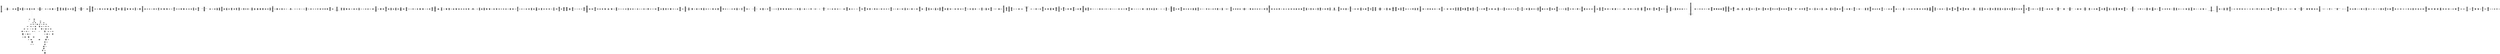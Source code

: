 digraph{
1526[label="0x5f6:JUMPDEST
0x5f7:PUSH1 0x5
0x5f9:DUP1
0x5fa:SLOAD
0x5fb:PUSH1 0x1
0x5fd:PUSH1 0x1
0x5ff:PUSH1 0xa0
0x601:SHL
0x602:SUB
0x603:NOT
0x604:SWAP1
0x605:DUP2
0x606:AND
0x607:PUSH1 0x1
0x609:PUSH1 0x1
0x60b:PUSH1 0xa0
0x60d:SHL
0x60e:SUB
0x60f:SWAP4
0x610:DUP5
0x611:AND
0x612:OR
0x613:SWAP1
0x614:SWAP2
0x615:SSTORE
0x616:PUSH1 0x6
0x618:DUP1
0x619:SLOAD
0x61a:SWAP1
0x61b:SWAP2
0x61c:AND
0x61d:SWAP2
0x61e:DUP7
0x61f:AND
0x620:SWAP2
0x621:SWAP1
0x622:SWAP2
0x623:OR
0x624:SWAP1
0x625:SSTORE
0x626:DUP1
0x627:MLOAD
0x628:PUSH1 0x0
0x62a:SWAP1
0x62b:PUSH8 0xffffffffffffffff
0x634:DUP2
0x635:GT
0x636:ISZERO
0x637:PUSH3 0x651
0x63b:JUMPI"]
11774[label="0x2dfe:JUMPDEST
0x2dff:PUSH1 0x20
0x2e01:DUP1
0x2e02:DUP3
0x2e03:MSTORE
0x2e04:PUSH1 0x1d
0x2e06:SWAP1
0x2e07:DUP3
0x2e08:ADD
0x2e09:MSTORE
0x2e0a:PUSH32 0x416464726573733a2063616c6c20746f206e6f6e2d636f6e7472616374000000
0x2e2b:PUSH1 0x40
0x2e2d:DUP3
0x2e2e:ADD
0x2e2f:MSTORE
0x2e30:PUSH1 0x60
0x2e32:ADD
0x2e33:SWAP1
0x2e34:JUMP"]
13120[label="0x3340:JUMPDEST
0x3341:PUSH1 0x40
0x3343:MLOAD
0x3344:PUSH2 0x239
0x3347:SWAP2
0x3348:SWAP1
0x3349:PUSH2 0x1647
0x334c:JUMP"]
8856[label="0x2298:JUMPDEST
0x2299:POP
0x229a:GAS
0x229b:STATICCALL
0x229c:ISZERO
0x229d:DUP1
0x229e:ISZERO
0x229f:PUSH3 0x22ad
0x22a3:JUMPI"]
14812[label="0x39dc:JUMPDEST
0x39dd:PUSH1 0x20
0x39df:MUL
0x39e0:PUSH1 0x20
0x39e2:ADD
0x39e3:ADD
0x39e4:MLOAD
0x39e5:SWAP1
0x39e6:POP
0x39e7:PUSH2 0x8f2
0x39ea:DUP3
0x39eb:PUSH1 0x0
0x39ed:NOT
0x39ee:DUP5
0x39ef:PUSH1 0x1
0x39f1:PUSH1 0x1
0x39f3:PUSH1 0xa0
0x39f5:SHL
0x39f6:SUB
0x39f7:AND
0x39f8:PUSH2 0x105b
0x39fb:SWAP1
0x39fc:SWAP3
0x39fd:SWAP2
0x39fe:SWAP1
0x39ff:PUSH4 0xffffffff
0x3a04:AND
0x3a05:JUMP"]
14854[label="0x3a06:JUMPDEST
0x3a07:PUSH1 0x0
0x3a09:DUP5
0x3a0a:DUP5
0x3a0b:DUP2
0x3a0c:MLOAD
0x3a0d:DUP2
0x3a0e:LT
0x3a0f:PUSH2 0x914
0x3a12:JUMPI"]
15748[label="0x3d84:JUMPDEST
0x3d85:PUSH1 0x40
0x3d87:MLOAD
0x3d88:SWAP1
0x3d89:DUP1
0x3d8a:DUP3
0x3d8b:MSTORE
0x3d8c:DUP1
0x3d8d:PUSH1 0x20
0x3d8f:MUL
0x3d90:PUSH1 0x20
0x3d92:ADD
0x3d93:DUP3
0x3d94:ADD
0x3d95:PUSH1 0x40
0x3d97:MSTORE
0x3d98:DUP1
0x3d99:ISZERO
0x3d9a:PUSH2 0xc99
0x3d9d:JUMPI"]
17526[label="0x4476:JUMPDEST
0x4477:POP
0x4478:SWAP1
0x4479:JUMP"]
17514[label="0x446a:JUMPDEST
0x446b:POP
0x446c:PUSH2 0x1362
0x446f:SWAP3
0x4470:SWAP2
0x4471:POP
0x4472:PUSH2 0x13bb
0x4475:JUMP"]
7113[label="0x1bc9:JUMPDEST
0x1bca:POP
0x1bcb:SWAP2
0x1bcc:POP
0x1bcd:POP
0x1bce:PUSH1 0x0
0x1bd0:DUP5
0x1bd1:DUP4
0x1bd2:DUP2
0x1bd3:MLOAD
0x1bd4:DUP2
0x1bd5:LT
0x1bd6:PUSH3 0x1bf0
0x1bda:JUMPI"]
92[label="0x5c:PUSH3 0xab
0x60:JUMP"]
92 -> 171
2934[label="0xb76:JUMPDEST
0xb77:PUSH1 0x60
0xb79:PUSH1 0x0
0xb7b:PUSH1 0x40
0xb7d:MLOAD
0xb7e:DUP1
0xb7f:PUSH1 0x20
0xb81:ADD
0xb82:PUSH3 0xb8c
0xb86:SWAP1
0xb87:PUSH3 0x26e1
0xb8b:JUMP"]
18713[label="0x4919:JUMPDEST
0x491a:PUSH1 0x20
0x491c:DUP1
0x491d:DUP3
0x491e:MSTORE
0x491f:PUSH1 0x36
0x4921:SWAP1
0x4922:DUP3
0x4923:ADD
0x4924:MSTORE
0x4925:PUSH32 0x5361666545524332303a20617070726f76652066726f6d206e6f6e2d7a65726f
0x4946:PUSH1 0x40
0x4948:DUP3
0x4949:ADD
0x494a:MSTORE
0x494b:PUSH22 0x20746f206e6f6e2d7a65726f20616c6c6f77616e6365
0x4962:PUSH1 0x50
0x4964:SHL
0x4965:PUSH1 0x60
0x4967:DUP3
0x4968:ADD
0x4969:MSTORE
0x496a:PUSH1 0x80
0x496c:ADD
0x496d:SWAP1
0x496e:JUMP"]
13111[label="0x3337:JUMPDEST
0x3338:POP
0x3339:PUSH2 0x22c
0x333c:PUSH2 0xaca
0x333f:JUMP"]
13150[label="0x335e:PUSH1 0x0
0x3360:DUP1
0x3361:REVERT"]
13133[label="0x334d:JUMPDEST
0x334e:PUSH1 0x40
0x3350:MLOAD
0x3351:DUP1
0x3352:SWAP2
0x3353:SUB
0x3354:SWAP1
0x3355:RETURN"]
15789[label="0x3dad:JUMPDEST
0x3dae:POP
0x3daf:SWAP1
0x3db0:POP
0x3db1:PUSH1 0x0
0x3db3:DUP3
0x3db4:MLOAD
0x3db5:PUSH8 0xffffffffffffffff
0x3dbe:DUP2
0x3dbf:GT
0x3dc0:ISZERO
0x3dc1:PUSH2 0xcc6
0x3dc4:JUMPI"]
17190[label="0x4326:JUMPDEST
0x4327:SWAP1
0x4328:POP"]
8877[label="0x22ad:JUMPDEST
0x22ae:POP
0x22af:POP
0x22b0:POP
0x22b1:POP
0x22b2:PUSH1 0x40
0x22b4:MLOAD
0x22b5:RETURNDATASIZE
0x22b6:PUSH1 0x1f
0x22b8:NOT
0x22b9:PUSH1 0x1f
0x22bb:DUP3
0x22bc:ADD
0x22bd:AND
0x22be:DUP3
0x22bf:ADD
0x22c0:DUP1
0x22c1:PUSH1 0x40
0x22c3:MSTORE
0x22c4:POP
0x22c5:DUP2
0x22c6:ADD
0x22c7:SWAP1
0x22c8:PUSH3 0x22d3
0x22cc:SWAP2
0x22cd:SWAP1
0x22ce:PUSH3 0x2b4b
0x22d2:JUMP"]
18843[label="0x499b:JUMPDEST
0x499c:PUSH1 0x40
0x499e:MLOAD
0x499f:PUSH1 0x1f
0x49a1:DUP3
0x49a2:ADD
0x49a3:PUSH1 0x1f
0x49a5:NOT
0x49a6:AND
0x49a7:DUP2
0x49a8:ADD
0x49a9:PUSH8 0xffffffffffffffff
0x49b2:DUP2
0x49b3:GT
0x49b4:DUP3
0x49b5:DUP3
0x49b6:LT
0x49b7:OR
0x49b8:ISZERO
0x49b9:PUSH2 0x18b0
0x49bc:JUMPI"]
8976[label="0x2310:JUMPDEST
0x2311:PUSH1 0x20
0x2313:PUSH1 0x40
0x2315:MLOAD
0x2316:DUP1
0x2317:DUP4
0x2318:SUB
0x2319:DUP2
0x231a:DUP7
0x231b:DUP1
0x231c:EXTCODESIZE
0x231d:ISZERO
0x231e:DUP1
0x231f:ISZERO
0x2320:PUSH3 0x2329
0x2324:JUMPI"]
17530[label="0x447a:JUMPDEST
0x447b:DUP3
0x447c:DUP1
0x447d:SLOAD
0x447e:DUP3
0x447f:DUP3
0x4480:SSTORE
0x4481:SWAP1
0x4482:PUSH1 0x0
0x4484:MSTORE
0x4485:PUSH1 0x20
0x4487:PUSH1 0x0
0x4489:SHA3
0x448a:SWAP1
0x448b:DUP2
0x448c:ADD
0x448d:SWAP3
0x448e:DUP3
0x448f:ISZERO
0x4490:PUSH2 0x1356
0x4493:JUMPI"]
8449[label="0x2101:JUMPDEST
0x2102:POP
0x2103:GAS
0x2104:CALL
0x2105:ISZERO
0x2106:DUP1
0x2107:ISZERO
0x2108:PUSH3 0x2116
0x210c:JUMPI"]
13142[label="0x3356:JUMPDEST
0x3357:CALLVALUE
0x3358:DUP1
0x3359:ISZERO
0x335a:PUSH2 0x24e
0x335d:JUMPI"]
8642[label="0x21c2:JUMPDEST
0x21c3:PUSH1 0x0
0x21c5:PUSH1 0x40
0x21c7:MLOAD
0x21c8:DUP1
0x21c9:DUP4
0x21ca:SUB
0x21cb:DUP2
0x21cc:PUSH1 0x0
0x21ce:DUP8
0x21cf:DUP1
0x21d0:EXTCODESIZE
0x21d1:ISZERO
0x21d2:DUP1
0x21d3:ISZERO
0x21d4:PUSH3 0x21dd
0x21d8:JUMPI"]
2956[label="0xb8c:JUMPDEST
0xb8d:PUSH1 0x20
0xb8f:DUP3
0xb90:ADD
0xb91:DUP2
0xb92:SUB
0xb93:DUP3
0xb94:MSTORE
0xb95:PUSH1 0x1f
0xb97:NOT
0xb98:PUSH1 0x1f
0xb9a:DUP3
0xb9b:ADD
0xb9c:AND
0xb9d:PUSH1 0x40
0xb9f:MSTORE
0xba0:POP
0xba1:SWAP1
0xba2:POP
0xba3:DUP1
0xba4:DUP6
0xba5:DUP6
0xba6:DUP6
0xba7:PUSH1 0x40
0xba9:MLOAD
0xbaa:PUSH1 0x20
0xbac:ADD
0xbad:PUSH3 0xbba
0xbb1:SWAP4
0xbb2:SWAP3
0xbb3:SWAP2
0xbb4:SWAP1
0xbb5:PUSH3 0x2c73
0xbb9:JUMP"]
11829[label="0x2e35:JUMPDEST
0x2e36:PUSH1 0x20
0x2e38:DUP1
0x2e39:DUP3
0x2e3a:MSTORE
0x2e3b:PUSH1 0x2a
0x2e3d:SWAP1
0x2e3e:DUP3
0x2e3f:ADD
0x2e40:MSTORE
0x2e41:PUSH32 0x5361666545524332303a204552433230206f7065726174696f6e20646964206e
0x2e62:PUSH1 0x40
0x2e64:DUP3
0x2e65:ADD
0x2e66:MSTORE
0x2e67:PUSH10 0x1bdd081cdd58d8d95959
0x2e72:PUSH1 0xb2
0x2e74:SHL
0x2e75:PUSH1 0x60
0x2e77:DUP3
0x2e78:ADD
0x2e79:MSTORE
0x2e7a:PUSH1 0x80
0x2e7c:ADD
0x2e7d:SWAP1
0x2e7e:JUMP"]
8461[label="0x210d:RETURNDATASIZE
0x210e:PUSH1 0x0
0x2110:DUP1
0x2111:RETURNDATACOPY
0x2112:RETURNDATASIZE
0x2113:PUSH1 0x0
0x2115:REVERT"]
68[label="0x44:DUP1
0x45:PUSH4 0xcc14d688
0x4a:EQ
0x4b:PUSH3 0x1f8
0x4f:JUMPI"]
68 -> 80
68 -> 504
4106[label="0x100a:JUMPDEST
0x100b:PUSH1 0x40
0x100d:DUP1
0x100e:MLOAD
0x100f:PUSH1 0x1f
0x1011:NOT
0x1012:DUP2
0x1013:DUP5
0x1014:SUB
0x1015:ADD
0x1016:DUP2
0x1017:MSTORE
0x1018:SWAP2
0x1019:SWAP1
0x101a:MSTORE
0x101b:PUSH1 0x20
0x101d:DUP2
0x101e:ADD
0x101f:DUP1
0x1020:MLOAD
0x1021:PUSH1 0x1
0x1023:PUSH1 0x1
0x1025:PUSH1 0xe0
0x1027:SHL
0x1028:SUB
0x1029:AND
0x102a:PUSH1 0x1
0x102c:PUSH1 0x1
0x102e:PUSH1 0xe0
0x1030:SHL
0x1031:SUB
0x1032:NOT
0x1033:SWAP1
0x1034:SWAP4
0x1035:AND
0x1036:SWAP3
0x1037:SWAP1
0x1038:SWAP3
0x1039:OR
0x103a:SWAP1
0x103b:SWAP2
0x103c:MSTORE
0x103d:PUSH3 0x1242
0x1041:JUMP"]
8915[label="0x22d3:JUMPDEST
0x22d4:POP
0x22d5:PUSH1 0x5
0x22d7:SLOAD
0x22d8:PUSH1 0x6
0x22da:SLOAD
0x22db:PUSH1 0x40
0x22dd:MLOAD
0x22de:PUSH4 0xfc57d4df
0x22e3:PUSH1 0xe0
0x22e5:SHL
0x22e6:DUP2
0x22e7:MSTORE
0x22e8:SWAP3
0x22e9:SWAP5
0x22ea:POP
0x22eb:PUSH1 0x0
0x22ed:SWAP4
0x22ee:POP
0x22ef:PUSH1 0x1
0x22f1:PUSH1 0x1
0x22f3:PUSH1 0xa0
0x22f5:SHL
0x22f6:SUB
0x22f7:SWAP2
0x22f8:DUP3
0x22f9:AND
0x22fa:SWAP3
0x22fb:PUSH4 0xfc57d4df
0x2300:SWAP3
0x2301:PUSH3 0x2310
0x2305:SWAP3
0x2306:AND
0x2307:SWAP1
0x2308:PUSH1 0x4
0x230a:ADD
0x230b:PUSH3 0x2c5f
0x230f:JUMP"]
8002[label="0x1f42:JUMPDEST
0x1f43:SWAP2
0x1f44:POP
0x1f45:POP
0x1f46:PUSH3 0x1b37
0x1f4a:JUMP"]
17147[label="0x42fb:JUMPDEST
0x42fc:PUSH2 0xbf3
0x42ff:JUMPI"]
2512[label="0x9d0:PUSH4 0x4e487b71
0x9d5:PUSH1 0xe0
0x9d7:SHL
0x9d8:PUSH1 0x0
0x9da:MSTORE
0x9db:PUSH1 0x32
0x9dd:PUSH1 0x4
0x9df:MSTORE
0x9e0:PUSH1 0x24
0x9e2:PUSH1 0x0
0x9e4:REVERT"]
13163[label="0x336b:JUMPDEST
0x336c:CALLVALUE
0x336d:DUP1
0x336e:ISZERO
0x336f:PUSH2 0x263
0x3372:JUMPI"]
10579[label="0x2953:JUMPDEST
0x2954:PUSH3 0x2961
0x2958:DUP9
0x2959:DUP3
0x295a:DUP10
0x295b:ADD
0x295c:PUSH3 0x2706
0x2960:JUMP"]
10690[label="0x29c2:JUMPDEST
0x29c3:PUSH1 0x0
0x29c5:DUP1
0x29c6:PUSH1 0x0
0x29c8:DUP1
0x29c9:PUSH1 0x80
0x29cb:DUP6
0x29cc:DUP8
0x29cd:SUB
0x29ce:SLT
0x29cf:ISZERO
0x29d0:PUSH3 0x29d8
0x29d4:JUMPI"]
10690 -> 10709
10690 -> 10712
13610[label="0x352a:PUSH4 0x4e487b71
0x352f:PUSH1 0xe0
0x3531:SHL
0x3532:PUSH1 0x0
0x3534:MSTORE
0x3535:PUSH1 0x41
0x3537:PUSH1 0x4
0x3539:MSTORE
0x353a:PUSH1 0x24
0x353c:PUSH1 0x0
0x353e:REVERT"]
13582[label="0x350e:JUMPDEST
0x350f:POP
0x3510:POP
0x3511:POP
0x3512:POP
0x3513:POP
0x3514:SWAP1
0x3515:POP
0x3516:PUSH1 0x0
0x3518:DUP3
0x3519:MLOAD
0x351a:PUSH8 0xffffffffffffffff
0x3523:DUP2
0x3524:GT
0x3525:ISZERO
0x3526:PUSH2 0x42b
0x3529:JUMPI"]
7176[label="0x1c08:PUSH4 0x4e487b71
0x1c0d:PUSH1 0xe0
0x1c0f:SHL
0x1c10:PUSH1 0x0
0x1c12:MSTORE
0x1c13:PUSH1 0x32
0x1c15:PUSH1 0x4
0x1c17:MSTORE
0x1c18:PUSH1 0x24
0x1c1a:PUSH1 0x0
0x1c1c:REVERT"]
8470[label="0x2116:JUMPDEST
0x2117:POP
0x2118:POP
0x2119:POP
0x211a:POP
0x211b:PUSH1 0x40
0x211d:MLOAD
0x211e:RETURNDATASIZE
0x211f:PUSH1 0x1f
0x2121:NOT
0x2122:PUSH1 0x1f
0x2124:DUP3
0x2125:ADD
0x2126:AND
0x2127:DUP3
0x2128:ADD
0x2129:DUP1
0x212a:PUSH1 0x40
0x212c:MSTORE
0x212d:POP
0x212e:DUP2
0x212f:ADD
0x2130:SWAP1
0x2131:PUSH3 0x213c
0x2135:SWAP2
0x2136:SWAP1
0x2137:PUSH3 0x2877
0x213b:JUMP"]
10593[label="0x2961:JUMPDEST
0x2962:SWAP2
0x2963:POP
0x2964:POP
0x2965:SWAP3
0x2966:SWAP6
0x2967:POP
0x2968:SWAP3
0x2969:SWAP6
0x296a:SWAP1
0x296b:SWAP4
0x296c:POP
0x296d:JUMP"]
18799[label="0x496f:JUMPDEST
0x4970:PUSH1 0x20
0x4972:DUP1
0x4973:DUP3
0x4974:MSTORE
0x4975:PUSH1 0x9
0x4977:SWAP1
0x4978:DUP3
0x4979:ADD
0x497a:MSTORE
0x497b:PUSH9 0x1b5a5b9d0819985a5b
0x4985:PUSH1 0xba
0x4987:SHL
0x4988:PUSH1 0x40
0x498a:DUP3
0x498b:ADD
0x498c:MSTORE
0x498d:PUSH1 0x60
0x498f:ADD
0x4990:SWAP1
0x4991:JUMP"]
3002[label="0xbba:JUMPDEST
0xbbb:PUSH1 0x40
0xbbd:DUP1
0xbbe:MLOAD
0xbbf:PUSH1 0x1f
0xbc1:NOT
0xbc2:DUP2
0xbc3:DUP5
0xbc4:SUB
0xbc5:ADD
0xbc6:DUP2
0xbc7:MSTORE
0xbc8:SWAP1
0xbc9:DUP3
0xbca:SWAP1
0xbcb:MSTORE
0xbcc:PUSH3 0xbda
0xbd0:SWAP3
0xbd1:SWAP2
0xbd2:PUSH1 0x20
0xbd4:ADD
0xbd5:PUSH3 0x2c2c
0xbd9:JUMP"]
3987[label="0xf93:PUSH4 0x4e487b71
0xf98:PUSH1 0xe0
0xf9a:SHL
0xf9b:PUSH1 0x0
0xf9d:MSTORE
0xf9e:PUSH1 0x32
0xfa0:PUSH1 0x4
0xfa2:MSTORE
0xfa3:PUSH1 0x24
0xfa5:PUSH1 0x0
0xfa7:REVERT"]
8560[label="0x2170:PUSH4 0x4e487b71
0x2175:PUSH1 0xe0
0x2177:SHL
0x2178:PUSH1 0x0
0x217a:MSTORE
0x217b:PUSH1 0x32
0x217d:PUSH1 0x4
0x217f:MSTORE
0x2180:PUSH1 0x24
0x2182:PUSH1 0x0
0x2184:REVERT"]
4418[label="0x1142:JUMPDEST
0x1143:POP
0x1144:GAS
0x1145:STATICCALL
0x1146:ISZERO
0x1147:DUP1
0x1148:ISZERO
0x1149:PUSH3 0x1157
0x114d:JUMPI"]
2486[label="0x9b6:JUMPDEST
0x9b7:PUSH1 0x20
0x9b9:MUL
0x9ba:PUSH1 0x20
0x9bc:ADD
0x9bd:ADD
0x9be:DUP2
0x9bf:DUP2
0x9c0:MSTORE
0x9c1:POP
0x9c2:POP
0x9c3:DUP6
0x9c4:DUP2
0x9c5:PUSH1 0x1
0x9c7:DUP2
0x9c8:MLOAD
0x9c9:DUP2
0x9ca:LT
0x9cb:PUSH3 0x9e5
0x9cf:JUMPI"]
4491[label="0x118b:POP
0x118c:PUSH1 0x0
0x118e:DUP2
0x118f:GT"]
17152[label="0x4300:PUSH1 0x40
0x4302:MLOAD
0x4303:PUSH3 0x461bcd
0x4307:PUSH1 0xe5
0x4309:SHL
0x430a:DUP2
0x430b:MSTORE
0x430c:PUSH1 0x4
0x430e:ADD
0x430f:PUSH2 0x6bf
0x4312:SWAP1
0x4313:PUSH2 0x17bb
0x4316:JUMP"]
8508[label="0x213c:JUMPDEST
0x213d:PUSH1 0x40
0x213f:DUP1
0x2140:MLOAD
0x2141:PUSH1 0x1
0x2143:DUP1
0x2144:DUP3
0x2145:MSTORE
0x2146:DUP2
0x2147:DUP4
0x2148:ADD
0x2149:SWAP1
0x214a:SWAP3
0x214b:MSTORE
0x214c:SWAP2
0x214d:SWAP3
0x214e:POP
0x214f:PUSH1 0x0
0x2151:SWAP2
0x2152:SWAP1
0x2153:PUSH1 0x20
0x2155:DUP1
0x2156:DUP4
0x2157:ADD
0x2158:SWAP1
0x2159:DUP1
0x215a:CALLDATASIZE
0x215b:DUP4
0x215c:CALLDATACOPY
0x215d:ADD
0x215e:SWAP1
0x215f:POP
0x2160:POP
0x2161:SWAP1
0x2162:POP
0x2163:DUP2
0x2164:DUP2
0x2165:PUSH1 0x0
0x2167:DUP2
0x2168:MLOAD
0x2169:DUP2
0x216a:LT
0x216b:PUSH3 0x2185
0x216f:JUMPI"]
7588[label="0x1da4:JUMPDEST
0x1da5:POP
0x1da6:GAS
0x1da7:CALL
0x1da8:ISZERO
0x1da9:DUP1
0x1daa:ISZERO
0x1dab:PUSH3 0x1db9
0x1daf:JUMPI"]
8011[label="0x1f4b:JUMPDEST
0x1f4c:POP
0x1f4d:POP
0x1f4e:POP
0x1f4f:POP
0x1f50:JUMP"]
10606[label="0x296e:JUMPDEST
0x296f:PUSH1 0x0
0x2971:DUP1
0x2972:PUSH1 0x40
0x2974:DUP4
0x2975:DUP6
0x2976:SUB
0x2977:SLT
0x2978:ISZERO
0x2979:PUSH3 0x2981
0x297d:JUMPI"]
10606 -> 10622
10606 -> 10625
13154[label="0x3362:JUMPDEST
0x3363:POP
0x3364:PUSH2 0x22c
0x3367:PUSH2 0xad9
0x336a:JUMP"]
13171[label="0x3373:PUSH1 0x0
0x3375:DUP1
0x3376:REVERT"]
17175[label="0x4317:JUMPDEST
0x4318:PUSH1 0x60
0x431a:PUSH2 0x1212
0x431d:DUP5
0x431e:DUP5
0x431f:PUSH1 0x0
0x4321:DUP6
0x4322:PUSH2 0x121c
0x4325:JUMP"]
17193[label="0x4329:JUMPDEST
0x432a:SWAP4
0x432b:SWAP3
0x432c:POP
0x432d:POP
0x432e:POP
0x432f:JUMP"]
7152[label="0x1bf0:JUMPDEST
0x1bf1:PUSH1 0x20
0x1bf3:MUL
0x1bf4:PUSH1 0x20
0x1bf6:ADD
0x1bf7:ADD
0x1bf8:MLOAD
0x1bf9:SWAP1
0x1bfa:POP
0x1bfb:PUSH1 0x0
0x1bfd:DUP5
0x1bfe:DUP5
0x1bff:DUP2
0x1c00:MLOAD
0x1c01:DUP2
0x1c02:LT
0x1c03:PUSH3 0x1c1d
0x1c07:JUMPI"]
7600[label="0x1db0:RETURNDATASIZE
0x1db1:PUSH1 0x0
0x1db3:DUP1
0x1db4:RETURNDATACOPY
0x1db5:RETURNDATASIZE
0x1db6:PUSH1 0x0
0x1db8:REVERT"]
15813[label="0x3dc5:PUSH4 0x4e487b71
0x3dca:PUSH1 0xe0
0x3dcc:SHL
0x3dcd:PUSH1 0x0
0x3dcf:MSTORE
0x3dd0:PUSH1 0x41
0x3dd2:PUSH1 0x4
0x3dd4:MSTORE
0x3dd5:PUSH1 0x24
0x3dd7:PUSH1 0x0
0x3dd9:REVERT"]
2565[label="0xa05:PUSH4 0x4e487b71
0xa0a:PUSH1 0xe0
0xa0c:SHL
0xa0d:PUSH1 0x0
0xa0f:MSTORE
0xa10:PUSH1 0x32
0xa12:PUSH1 0x4
0xa14:MSTORE
0xa15:PUSH1 0x24
0xa17:PUSH1 0x0
0xa19:REVERT"]
15875[label="0x3e03:JUMPDEST
0x3e04:POP
0x3e05:SWAP1
0x3e06:POP
0x3e07:PUSH1 0x0"]
13190[label="0x3386:JUMPDEST
0x3387:PUSH2 0xafd
0x338a:JUMP"]
4439[label="0x1157:JUMPDEST
0x1158:POP
0x1159:POP
0x115a:POP
0x115b:POP
0x115c:PUSH1 0x40
0x115e:MLOAD
0x115f:RETURNDATASIZE
0x1160:PUSH1 0x1f
0x1162:NOT
0x1163:PUSH1 0x1f
0x1165:DUP3
0x1166:ADD
0x1167:AND
0x1168:DUP3
0x1169:ADD
0x116a:DUP1
0x116b:PUSH1 0x40
0x116d:MSTORE
0x116e:POP
0x116f:DUP2
0x1170:ADD
0x1171:SWAP1
0x1172:PUSH3 0x117d
0x1176:SWAP2
0x1177:SWAP1
0x1178:PUSH3 0x2b32
0x117c:JUMP"]
8017[label="0x1f51:JUMPDEST
0x1f52:PUSH1 0x0
0x1f54:PUSH3 0x1f5d
0x1f58:PUSH3 0x24e6
0x1f5c:JUMP"]
13672[label="0x3568:JUMPDEST
0x3569:POP
0x356a:SWAP1
0x356b:POP
0x356c:PUSH1 0x0"]
14888[label="0x3a28:JUMPDEST
0x3a29:PUSH1 0x20
0x3a2b:MUL
0x3a2c:PUSH1 0x20
0x3a2e:ADD
0x3a2f:ADD
0x3a30:MLOAD
0x3a31:GT
0x3a32:ISZERO
0x3a33:PUSH2 0x9eb
0x3a36:JUMPI"]
14930[label="0x3a52:PUSH4 0x4e487b71
0x3a57:PUSH1 0xe0
0x3a59:SHL
0x3a5a:PUSH1 0x0
0x3a5c:MSTORE
0x3a5d:PUSH1 0x32
0x3a5f:PUSH1 0x4
0x3a61:MSTORE
0x3a62:PUSH1 0x24
0x3a64:PUSH1 0x0
0x3a66:REVERT"]
17562[label="0x449a:JUMPDEST
0x449b:DUP3
0x449c:DUP2
0x449d:GT
0x449e:ISZERO
0x449f:PUSH2 0x1356
0x44a2:JUMPI"]
17616[label="0x44d0:JUMPDEST
0x44d1:DUP1
0x44d2:DUP3
0x44d3:GT
0x44d4:ISZERO
0x44d5:PUSH2 0x1362
0x44d8:JUMPI"]
122[label="0x7a:DUP1
0x7b:PUSH4 0x2986c0e5
0x80:EQ
0x81:PUSH3 0xfc
0x85:JUMPI"]
122 -> 252
122 -> 134
18834[label="0x4992:JUMPDEST
0x4993:SWAP1
0x4994:DUP2
0x4995:MSTORE
0x4996:PUSH1 0x20
0x4998:ADD
0x4999:SWAP1
0x499a:JUMP"]
110[label="0x6e:DUP1
0x6f:PUSH4 0x1e83409a
0x74:EQ
0x75:PUSH3 0xd7
0x79:JUMPI"]
110 -> 215
110 -> 122
4008[label="0xfa8:JUMPDEST
0xfa9:PUSH1 0x20
0xfab:MUL
0xfac:PUSH1 0x20
0xfae:ADD
0xfaf:ADD
0xfb0:MLOAD
0xfb1:PUSH1 0x1
0xfb3:PUSH1 0x1
0xfb5:PUSH1 0xa0
0xfb7:SHL
0xfb8:SUB
0xfb9:AND
0xfba:PUSH3 0xfe8
0xfbe:SWAP1
0xfbf:SWAP3
0xfc0:SWAP2
0xfc1:SWAP1
0xfc2:PUSH4 0xffffffff
0xfc7:AND
0xfc8:JUMP"]
10622[label="0x297e:DUP2
0x297f:DUP3
0x2980:REVERT"]
4041[label="0xfc9:JUMPDEST
0xfca:POP
0xfcb:DUP1
0xfcc:PUSH3 0xfd6
0xfd0:DUP2
0xfd1:PUSH3 0x2f8a
0xfd5:JUMP"]
7609[label="0x1db9:JUMPDEST
0x1dba:POP
0x1dbb:POP
0x1dbc:POP
0x1dbd:POP
0x1dbe:PUSH1 0x40
0x1dc0:MLOAD
0x1dc1:RETURNDATASIZE
0x1dc2:PUSH1 0x1f
0x1dc4:NOT
0x1dc5:PUSH1 0x1f
0x1dc7:DUP3
0x1dc8:ADD
0x1dc9:AND
0x1dca:DUP3
0x1dcb:ADD
0x1dcc:DUP1
0x1dcd:PUSH1 0x40
0x1dcf:MSTORE
0x1dd0:POP
0x1dd1:DUP2
0x1dd2:ADD
0x1dd3:SWAP1
0x1dd4:PUSH3 0x1ddf
0x1dd8:SWAP2
0x1dd9:SWAP1
0x1dda:PUSH3 0x2b32
0x1dde:JUMP"]
8029[label="0x1f5d:JUMPDEST
0x1f5e:PUSH1 0x1
0x1f60:SLOAD
0x1f61:PUSH1 0x40
0x1f63:MLOAD
0x1f64:PUSH4 0x70a08231
0x1f69:PUSH1 0xe0
0x1f6b:SHL
0x1f6c:DUP2
0x1f6d:MSTORE
0x1f6e:SWAP2
0x1f6f:SWAP3
0x1f70:POP
0x1f71:PUSH32 0xf950957d2407bed19dc99b718b46b4ce6090c05589006dfb86fd22c34865b23e
0x1f92:SWAP2
0x1f93:PUSH1 0x3
0x1f95:SWAP2
0x1f96:PUSH1 0x1
0x1f98:PUSH1 0x1
0x1f9a:PUSH1 0xa0
0x1f9c:SHL
0x1f9d:SUB
0x1f9e:AND
0x1f9f:SWAP1
0x1fa0:PUSH4 0x70a08231
0x1fa5:SWAP1
0x1fa6:PUSH3 0x1fb5
0x1faa:SWAP1
0x1fab:ADDRESS
0x1fac:SWAP1
0x1fad:PUSH1 0x4
0x1faf:ADD
0x1fb0:PUSH3 0x2c5f
0x1fb4:JUMP"]
4477[label="0x117d:JUMPDEST
0x117e:SWAP1
0x117f:POP
0x1180:PUSH1 0x0
0x1182:DUP3
0x1183:GT
0x1184:DUP1
0x1185:ISZERO
0x1186:PUSH3 0x1190
0x118a:JUMPI"]
7660[label="0x1dec:DUP4
0x1ded:PUSH3 0x1df4
0x1df1:JUMP"]
11903[label="0x2e7f:JUMPDEST
0x2e80:SWAP1
0x2e81:DUP2
0x2e82:MSTORE
0x2e83:PUSH1 0x20
0x2e85:ADD
0x2e86:SWAP1
0x2e87:JUMP"]
80[label="0x50:DUP1
0x51:PUSH4 0xf04f2707
0x56:EQ
0x57:PUSH3 0x210
0x5b:JUMPI"]
80 -> 92
80 -> 528
7264[label="0x1c60:JUMPDEST
0x1c61:PUSH1 0x20
0x1c63:PUSH1 0x40
0x1c65:MLOAD
0x1c66:DUP1
0x1c67:DUP4
0x1c68:SUB
0x1c69:DUP2
0x1c6a:DUP7
0x1c6b:DUP1
0x1c6c:EXTCODESIZE
0x1c6d:ISZERO
0x1c6e:DUP1
0x1c6f:ISZERO
0x1c70:PUSH3 0x1c79
0x1c74:JUMPI"]
15834[label="0x3dda:JUMPDEST
0x3ddb:PUSH1 0x40
0x3ddd:MLOAD
0x3dde:SWAP1
0x3ddf:DUP1
0x3de0:DUP3
0x3de1:MSTORE
0x3de2:DUP1
0x3de3:PUSH1 0x20
0x3de5:MUL
0x3de6:PUSH1 0x20
0x3de8:ADD
0x3de9:DUP3
0x3dea:ADD
0x3deb:PUSH1 0x40
0x3ded:MSTORE
0x3dee:DUP1
0x3def:ISZERO
0x3df0:PUSH2 0xcef
0x3df3:JUMPI"]
17571[label="0x44a3:DUP3
0x44a4:MLOAD
0x44a5:DUP3
0x44a6:SLOAD
0x44a7:PUSH1 0x1
0x44a9:PUSH1 0x1
0x44ab:PUSH1 0xa0
0x44ad:SHL
0x44ae:SUB
0x44af:NOT
0x44b0:AND
0x44b1:PUSH1 0x1
0x44b3:PUSH1 0x1
0x44b5:PUSH1 0xa0
0x44b7:SHL
0x44b8:SUB
0x44b9:SWAP1
0x44ba:SWAP2
0x44bb:AND
0x44bc:OR
0x44bd:DUP3
0x44be:SSTORE
0x44bf:PUSH1 0x20
0x44c1:SWAP1
0x44c2:SWAP3
0x44c3:ADD
0x44c4:SWAP2
0x44c5:PUSH1 0x1
0x44c7:SWAP1
0x44c8:SWAP2
0x44c9:ADD
0x44ca:SWAP1
0x44cb:PUSH2 0x1386
0x44ce:JUMP"]
13175[label="0x3377:JUMPDEST
0x3378:POP
0x3379:PUSH2 0x1e6
0x337c:PUSH2 0x272
0x337f:CALLDATASIZE
0x3380:PUSH1 0x4
0x3382:PUSH2 0x148e
0x3385:JUMP"]
97[label="0x61:JUMPDEST
0x62:DUP1
0x63:PUSH4 0x1c1b8772
0x68:EQ
0x69:PUSH3 0xb0
0x6d:JUMPI"]
97 -> 110
97 -> 176
8117[label="0x1fb5:JUMPDEST
0x1fb6:PUSH1 0x20
0x1fb8:PUSH1 0x40
0x1fba:MLOAD
0x1fbb:DUP1
0x1fbc:DUP4
0x1fbd:SUB
0x1fbe:DUP2
0x1fbf:DUP7
0x1fc0:DUP1
0x1fc1:EXTCODESIZE
0x1fc2:ISZERO
0x1fc3:DUP1
0x1fc4:ISZERO
0x1fc5:PUSH3 0x1fce
0x1fc9:JUMPI"]
13195[label="0x338b:JUMPDEST
0x338c:CALLVALUE
0x338d:DUP1
0x338e:ISZERO
0x338f:PUSH2 0x283
0x3392:JUMPI"]
14903[label="0x3a37:PUSH1 0x0
0x3a39:DUP3
0x3a3a:PUSH1 0x1
0x3a3c:PUSH1 0x1
0x3a3e:PUSH1 0xa0
0x3a40:SHL
0x3a41:SUB
0x3a42:AND
0x3a43:PUSH4 0x852a12e3
0x3a48:DUP7
0x3a49:DUP7
0x3a4a:DUP2
0x3a4b:MLOAD
0x3a4c:DUP2
0x3a4d:LT
0x3a4e:PUSH2 0x953
0x3a51:JUMPI"]
7647[label="0x1ddf:JUMPDEST
0x1de0:SWAP1
0x1de1:POP
0x1de2:PUSH1 0x0
0x1de4:DUP3
0x1de5:DUP5
0x1de6:GT
0x1de7:PUSH3 0x1df2
0x1deb:JUMPI"]
3034[label="0xbda:JUMPDEST
0xbdb:PUSH1 0x40
0xbdd:MLOAD
0xbde:PUSH1 0x20
0xbe0:DUP2
0xbe1:DUP4
0xbe2:SUB
0xbe3:SUB
0xbe4:DUP2
0xbe5:MSTORE
0xbe6:SWAP1
0xbe7:PUSH1 0x40
0xbe9:MSTORE
0xbea:SWAP2
0xbeb:POP
0xbec:POP"]
11912[label="0x2e88:JUMPDEST
0x2e89:PUSH1 0x40
0x2e8b:MLOAD
0x2e8c:PUSH1 0x1f
0x2e8e:DUP3
0x2e8f:ADD
0x2e90:PUSH1 0x1f
0x2e92:NOT
0x2e93:AND
0x2e94:DUP2
0x2e95:ADD
0x2e96:PUSH8 0xffffffffffffffff
0x2e9f:DUP2
0x2ea0:GT
0x2ea1:DUP3
0x2ea2:DUP3
0x2ea3:LT
0x2ea4:OR
0x2ea5:ISZERO
0x2ea6:PUSH3 0x2eb4
0x2eaa:JUMPI"]
13203[label="0x3393:PUSH1 0x0
0x3395:DUP1
0x3396:REVERT"]
2533[label="0x9e5:JUMPDEST
0x9e6:PUSH1 0x20
0x9e8:MUL
0x9e9:PUSH1 0x20
0x9eb:ADD
0x9ec:ADD
0x9ed:DUP2
0x9ee:DUP2
0x9ef:MSTORE
0x9f0:POP
0x9f1:POP
0x9f2:PUSH3 0xafa
0x9f6:JUMP"]
4063[label="0xfdf:JUMPDEST
0xfe0:POP
0xfe1:POP
0xfe2:POP
0xfe3:POP
0xfe4:POP
0xfe5:POP
0xfe6:POP
0xfe7:JUMP"]
10625[label="0x2981:JUMPDEST
0x2982:DUP3
0x2983:CALLDATALOAD
0x2984:PUSH3 0x298e
0x2988:DUP2
0x2989:PUSH3 0x2fd4
0x298d:JUMP"]
10625 -> 12244
2551[label="0x9f7:JUMPDEST
0x9f8:DUP7
0x9f9:DUP3
0x9fa:PUSH1 0x0
0x9fc:DUP2
0x9fd:MLOAD
0x9fe:DUP2
0x9ff:LT
0xa00:PUSH3 0xa1a
0xa04:JUMPI"]
17615[label="0x44cf:JUMPDEST"]
13631[label="0x353f:JUMPDEST
0x3540:PUSH1 0x40
0x3542:MLOAD
0x3543:SWAP1
0x3544:DUP1
0x3545:DUP3
0x3546:MSTORE
0x3547:DUP1
0x3548:PUSH1 0x20
0x354a:MUL
0x354b:PUSH1 0x20
0x354d:ADD
0x354e:DUP3
0x354f:ADD
0x3550:PUSH1 0x40
0x3552:MSTORE
0x3553:DUP1
0x3554:ISZERO
0x3555:PUSH2 0x454
0x3558:JUMPI"]
1659[label="0x67b:JUMPDEST
0x67c:POP
0x67d:SWAP1
0x67e:POP
0x67f:PUSH1 0x0
0x681:DUP3
0x682:MLOAD
0x683:PUSH8 0xffffffffffffffff
0x68c:DUP2
0x68d:GT
0x68e:ISZERO
0x68f:PUSH3 0x6a9
0x693:JUMPI"]
10638[label="0x298e:JUMPDEST
0x298f:SWAP2
0x2990:POP
0x2991:PUSH1 0x20
0x2993:DUP4
0x2994:ADD
0x2995:CALLDATALOAD
0x2996:PUSH8 0xffffffffffffffff
0x299f:DUP2
0x29a0:GT
0x29a1:ISZERO
0x29a2:PUSH3 0x29aa
0x29a6:JUMPI"]
15860[label="0x3df4:DUP2
0x3df5:PUSH1 0x20
0x3df7:ADD
0x3df8:PUSH1 0x20
0x3dfa:DUP3
0x3dfb:MUL
0x3dfc:DUP1
0x3dfd:CALLDATASIZE
0x3dfe:DUP4
0x3dff:CALLDATACOPY
0x3e00:ADD
0x3e01:SWAP1
0x3e02:POP"]
17211[label="0x433b:PUSH1 0x40
0x433d:MLOAD
0x433e:PUSH3 0x461bcd
0x4342:PUSH1 0xe5
0x4344:SHL
0x4345:DUP2
0x4346:MSTORE
0x4347:PUSH1 0x4
0x4349:ADD
0x434a:PUSH2 0x6bf
0x434d:SWAP1
0x434e:PUSH2 0x1719
0x4351:JUMP"]
17200[label="0x4330:JUMPDEST
0x4331:PUSH1 0x60
0x4333:DUP3
0x4334:SELFBALANCE
0x4335:LT
0x4336:ISZERO
0x4337:PUSH2 0x123e
0x433a:JUMPI"]
13216[label="0x33a0:JUMPDEST
0x33a1:CALLVALUE
0x33a2:DUP1
0x33a3:ISZERO
0x33a4:PUSH2 0x298
0x33a7:JUMPI"]
1617[label="0x651:JUMPDEST
0x652:PUSH1 0x40
0x654:MLOAD
0x655:SWAP1
0x656:DUP1
0x657:DUP3
0x658:MSTORE
0x659:DUP1
0x65a:PUSH1 0x20
0x65c:MUL
0x65d:PUSH1 0x20
0x65f:ADD
0x660:DUP3
0x661:ADD
0x662:PUSH1 0x40
0x664:MSTORE
0x665:DUP1
0x666:ISZERO
0x667:PUSH3 0x67b
0x66b:JUMPI"]
7197[label="0x1c1d:JUMPDEST
0x1c1e:PUSH1 0x20
0x1c20:SWAP1
0x1c21:DUP2
0x1c22:MUL
0x1c23:SWAP2
0x1c24:SWAP1
0x1c25:SWAP2
0x1c26:ADD
0x1c27:ADD
0x1c28:MLOAD
0x1c29:PUSH1 0x5
0x1c2b:SLOAD
0x1c2c:PUSH1 0x40
0x1c2e:MLOAD
0x1c2f:PUSH4 0xfc57d4df
0x1c34:PUSH1 0xe0
0x1c36:SHL
0x1c37:DUP2
0x1c38:MSTORE
0x1c39:SWAP2
0x1c3a:SWAP3
0x1c3b:POP
0x1c3c:PUSH1 0x0
0x1c3e:SWAP2
0x1c3f:PUSH1 0x1
0x1c41:PUSH1 0x1
0x1c43:PUSH1 0xa0
0x1c45:SHL
0x1c46:SUB
0x1c47:SWAP1
0x1c48:SWAP2
0x1c49:AND
0x1c4a:SWAP1
0x1c4b:PUSH4 0xfc57d4df
0x1c50:SWAP1
0x1c51:PUSH3 0x1c60
0x1c55:SWAP1
0x1c56:DUP7
0x1c57:SWAP1
0x1c58:PUSH1 0x4
0x1c5a:ADD
0x1c5b:PUSH3 0x2c5f
0x1c5f:JUMP"]
56[label="0x38:DUP1
0x39:PUSH4 0xbe6002c2
0x3e:EQ
0x3f:PUSH3 0x1c4
0x43:JUMPI"]
56 -> 68
56 -> 452
10663[label="0x29a7:DUP2
0x29a8:DUP3
0x29a9:REVERT"]
13657[label="0x3559:DUP2
0x355a:PUSH1 0x20
0x355c:ADD
0x355d:PUSH1 0x20
0x355f:DUP3
0x3560:MUL
0x3561:DUP1
0x3562:CALLDATASIZE
0x3563:DUP4
0x3564:CALLDATACOPY
0x3565:ADD
0x3566:SWAP1
0x3567:POP"]
13207[label="0x3397:JUMPDEST
0x3398:POP
0x3399:PUSH2 0x22c
0x339c:PUSH2 0xbf9
0x339f:JUMP"]
1644[label="0x66c:DUP2
0x66d:PUSH1 0x20
0x66f:ADD
0x670:PUSH1 0x20
0x672:DUP3
0x673:MUL
0x674:DUP1
0x675:CALLDATASIZE
0x676:DUP4
0x677:CALLDATACOPY
0x678:ADD
0x679:SWAP1
0x67a:POP"]
4054[label="0xfd6:JUMPDEST
0xfd7:SWAP2
0xfd8:POP
0xfd9:POP
0xfda:PUSH3 0xeb2
0xfde:JUMP"]
8997[label="0x2325:PUSH1 0x0
0x2327:DUP1
0x2328:REVERT"]
3090[label="0xc12:JUMPDEST
0xc13:PUSH1 0x0
0xc15:CALLER
0xc16:PUSH1 0x1
0xc18:PUSH1 0x1
0xc1a:PUSH1 0xa0
0xc1c:SHL
0xc1d:SUB
0xc1e:PUSH32 0x6162759edad730152f0df8115c698a42e666157f
0xc3f:AND
0xc40:EQ
0xc41:PUSH3 0xc4a
0xc45:JUMPI"]
12016[label="0x2ef0:PUSH3 0x2ef9
0x2ef4:PUSH3 0x2fa8
0x2ef8:JUMP"]
13224[label="0x33a8:PUSH1 0x0
0x33aa:DUP1
0x33ab:REVERT"]
17234[label="0x4352:JUMPDEST
0x4353:PUSH2 0x1247
0x4356:DUP6
0x4357:PUSH2 0x12dc
0x435a:JUMP"]
7666[label="0x1df2:JUMPDEST
0x1df3:DUP3"]
13243[label="0x33bb:JUMPDEST
0x33bc:PUSH2 0xc11
0x33bf:JUMP"]
14951[label="0x3a67:JUMPDEST
0x3a68:PUSH1 0x20
0x3a6a:MUL
0x3a6b:PUSH1 0x20
0x3a6d:ADD
0x3a6e:ADD
0x3a6f:MLOAD
0x3a70:PUSH1 0x40
0x3a72:MLOAD
0x3a73:DUP3
0x3a74:PUSH4 0xffffffff
0x3a79:AND
0x3a7a:PUSH1 0xe0
0x3a7c:SHL
0x3a7d:DUP2
0x3a7e:MSTORE
0x3a7f:PUSH1 0x4
0x3a81:ADD
0x3a82:PUSH2 0x977
0x3a85:SWAP2
0x3a86:SWAP1
0x3a87:PUSH2 0x187e
0x3a8a:JUMP"]
163[label="0xa3:JUMPDEST
0xa4:CALLDATASIZE
0xa5:PUSH3 0xab
0xa9:JUMPI"]
163 -> 170
163 -> 171
15009[label="0x3aa1:PUSH1 0x0
0x3aa3:DUP1
0x3aa4:REVERT"]
10666[label="0x29aa:JUMPDEST
0x29ab:PUSH3 0x29b8
0x29af:DUP6
0x29b0:DUP3
0x29b1:DUP7
0x29b2:ADD
0x29b3:PUSH3 0x27e6
0x29b7:JUMP"]
146[label="0x92:DUP1
0x93:PUSH4 0x349b4736
0x98:EQ
0x99:PUSH3 0x151
0x9d:JUMPI"]
146 -> 158
146 -> 337
4496[label="0x1190:JUMPDEST
0x1191:ISZERO
0x1192:PUSH3 0x4ed
0x1196:JUMPI"]
10709[label="0x29d5:DUP4
0x29d6:DUP5
0x29d7:REVERT"]
134[label="0x86:DUP1
0x87:PUSH4 0x34930754
0x8c:EQ
0x8d:PUSH3 0x12c
0x91:JUMPI"]
134 -> 146
134 -> 300
4162[label="0x1042:JUMPDEST
0x1043:POP
0x1044:POP
0x1045:POP
0x1046:JUMP"]
18884[label="0x49c4:JUMPDEST
0x49c5:PUSH1 0x40
0x49c7:MSTORE
0x49c8:SWAP2
0x49c9:SWAP1
0x49ca:POP
0x49cb:JUMP"]
11964[label="0x2ebc:JUMPDEST
0x2ebd:PUSH1 0x0
0x2ebf:PUSH8 0xffffffffffffffff
0x2ec8:DUP3
0x2ec9:GT
0x2eca:ISZERO
0x2ecb:PUSH3 0x2ed9
0x2ecf:JUMPI"]
11964 -> 11993
11964 -> 11984
18892[label="0x49cc:JUMPDEST
0x49cd:PUSH1 0x0
0x49cf:PUSH8 0xffffffffffffffff
0x49d8:DUP3
0x49d9:GT
0x49da:ISZERO
0x49db:PUSH2 0x18d2
0x49de:JUMPI"]
11956[label="0x2eb4:JUMPDEST
0x2eb5:PUSH1 0x40
0x2eb7:MSTORE
0x2eb8:SWAP2
0x2eb9:SWAP1
0x2eba:POP
0x2ebb:JUMP"]
10680[label="0x29b8:JUMPDEST
0x29b9:SWAP2
0x29ba:POP
0x29bb:POP
0x29bc:SWAP3
0x29bd:POP
0x29be:SWAP3
0x29bf:SWAP1
0x29c0:POP
0x29c1:JUMP"]
17826[label="0x45a2:JUMPDEST
0x45a3:PUSH1 0x0
0x45a5:DUP1
0x45a6:PUSH1 0x40
0x45a8:DUP4
0x45a9:DUP6
0x45aa:SUB
0x45ab:SLT
0x45ac:ISZERO
0x45ad:PUSH2 0x14a0
0x45b0:JUMPI"]
4503[label="0x1197:PUSH1 0x6
0x1199:SLOAD
0x119a:PUSH1 0x40
0x119c:MLOAD
0x119d:PUSH4 0x852a12e3
0x11a2:PUSH1 0xe0
0x11a4:SHL
0x11a5:DUP2
0x11a6:MSTORE
0x11a7:PUSH1 0x0
0x11a9:SWAP2
0x11aa:PUSH1 0x1
0x11ac:PUSH1 0x1
0x11ae:PUSH1 0xa0
0x11b0:SHL
0x11b1:SUB
0x11b2:AND
0x11b3:SWAP1
0x11b4:PUSH4 0x852a12e3
0x11b9:SWAP1
0x11ba:PUSH3 0x11c9
0x11be:SWAP1
0x11bf:DUP6
0x11c0:SWAP1
0x11c1:PUSH1 0x4
0x11c3:ADD
0x11c4:PUSH3 0x2e7f
0x11c8:JUMP"]
7668[label="0x1df4:JUMPDEST
0x1df5:SWAP1
0x1df6:POP
0x1df7:DUP2
0x1df8:ISZERO
0x1df9:PUSH3 0x1ea8
0x1dfd:JUMPI"]
2586[label="0xa1a:JUMPDEST
0xa1b:PUSH1 0x20
0xa1d:MUL
0xa1e:PUSH1 0x20
0xa20:ADD
0xa21:ADD
0xa22:SWAP1
0xa23:PUSH1 0x1
0xa25:PUSH1 0x1
0xa27:PUSH1 0xa0
0xa29:SHL
0xa2a:SUB
0xa2b:AND
0xa2c:SWAP1
0xa2d:DUP2
0xa2e:PUSH1 0x1
0xa30:PUSH1 0x1
0xa32:PUSH1 0xa0
0xa34:SHL
0xa35:SUB
0xa36:AND
0xa37:DUP2
0xa38:MSTORE
0xa39:POP
0xa3a:POP
0xa3b:PUSH20 0xc02aaa39b223fe8d0a0e5c4f27ead9083c756cc2
0xa50:DUP3
0xa51:PUSH1 0x1
0xa53:DUP2
0xa54:MLOAD
0xa55:DUP2
0xa56:LT
0xa57:PUSH3 0xa71
0xa5b:JUMPI"]
4072[label="0xfe8:JUMPDEST
0xfe9:PUSH3 0x1042
0xfed:DUP4
0xfee:PUSH4 0xa9059cbb
0xff3:PUSH1 0xe0
0xff5:SHL
0xff6:DUP5
0xff7:DUP5
0xff8:PUSH1 0x40
0xffa:MLOAD
0xffb:PUSH1 0x24
0xffd:ADD
0xffe:PUSH3 0x100a
0x1002:SWAP3
0x1003:SWAP2
0x1004:SWAP1
0x1005:PUSH3 0x2d0b
0x1009:JUMP"]
14987[label="0x3a8b:JUMPDEST
0x3a8c:PUSH1 0x20
0x3a8e:PUSH1 0x40
0x3a90:MLOAD
0x3a91:DUP1
0x3a92:DUP4
0x3a93:SUB
0x3a94:DUP2
0x3a95:PUSH1 0x0
0x3a97:DUP8
0x3a98:DUP1
0x3a99:EXTCODESIZE
0x3a9a:ISZERO
0x3a9b:DUP1
0x3a9c:ISZERO
0x3a9d:PUSH2 0x991
0x3aa0:JUMPI"]
2719[label="0xa9f:PUSH4 0x4e487b71
0xaa4:PUSH1 0xe0
0xaa6:SHL
0xaa7:PUSH1 0x0
0xaa9:MSTORE
0xaaa:PUSH1 0x32
0xaac:PUSH1 0x4
0xaae:MSTORE
0xaaf:PUSH1 0x24
0xab1:PUSH1 0x0
0xab3:REVERT"]
9001[label="0x2329:JUMPDEST
0x232a:POP
0x232b:GAS
0x232c:STATICCALL
0x232d:ISZERO
0x232e:DUP1
0x232f:ISZERO
0x2330:PUSH3 0x233e
0x2334:JUMPI"]
17243[label="0x435b:JUMPDEST
0x435c:PUSH2 0x1263
0x435f:JUMPI"]
13228[label="0x33ac:JUMPDEST
0x33ad:POP
0x33ae:PUSH2 0x1e6
0x33b1:PUSH2 0x2a7
0x33b4:CALLDATASIZE
0x33b5:PUSH1 0x4
0x33b7:PUSH2 0x14b9
0x33ba:JUMP"]
17625[label="0x44d9:PUSH1 0x0
0x44db:DUP2
0x44dc:SSTORE
0x44dd:PUSH1 0x1
0x44df:ADD
0x44e0:PUSH2 0x13bc
0x44e3:JUMP"]
3075[label="0xc03:JUMPDEST
0xc04:PUSH1 0x5
0xc06:SLOAD
0xc07:PUSH1 0x1
0xc09:PUSH1 0x1
0xc0b:PUSH1 0xa0
0xc0d:SHL
0xc0e:SUB
0xc0f:AND
0xc10:DUP2
0xc11:JUMP"]
4553[label="0x11c9:JUMPDEST
0x11ca:PUSH1 0x20
0x11cc:PUSH1 0x40
0x11ce:MLOAD
0x11cf:DUP1
0x11d0:DUP4
0x11d1:SUB
0x11d2:DUP2
0x11d3:PUSH1 0x0
0x11d5:DUP8
0x11d6:DUP1
0x11d7:EXTCODESIZE
0x11d8:ISZERO
0x11d9:DUP1
0x11da:ISZERO
0x11db:PUSH3 0x11e4
0x11df:JUMPI"]
7733[label="0x1e35:PUSH1 0x0
0x1e37:DUP1
0x1e38:REVERT"]
3060[label="0xbf4:JUMPDEST
0xbf5:PUSH1 0x4
0xbf7:SLOAD
0xbf8:PUSH1 0x1
0xbfa:PUSH1 0x1
0xbfc:PUSH1 0xa0
0xbfe:SHL
0xbff:SUB
0xc00:AND
0xc01:DUP2
0xc02:JUMP"]
4576[label="0x11e0:PUSH1 0x0
0x11e2:DUP1
0x11e3:REVERT"]
13248[label="0x33c0:JUMPDEST
0x33c1:CALLVALUE
0x33c2:DUP1
0x33c3:ISZERO
0x33c4:PUSH2 0x2b8
0x33c7:JUMPI"]
15881[label="0x3e09:JUMPDEST
0x3e0a:DUP4
0x3e0b:MLOAD
0x3e0c:DUP2
0x3e0d:LT
0x3e0e:ISZERO
0x3e0f:PUSH2 0xe48
0x3e12:JUMPI"]
18911[label="0x49df:PUSH2 0x18d2
0x49e2:PUSH2 0x192f
0x49e5:JUMP"]
9013[label="0x2335:RETURNDATASIZE
0x2336:PUSH1 0x0
0x2338:DUP1
0x2339:RETURNDATACOPY
0x233a:RETURNDATASIZE
0x233b:PUSH1 0x0
0x233d:REVERT"]
8581[label="0x2185:JUMPDEST
0x2186:PUSH1 0x1
0x2188:PUSH1 0x1
0x218a:PUSH1 0xa0
0x218c:SHL
0x218d:SUB
0x218e:SWAP3
0x218f:DUP4
0x2190:AND
0x2191:PUSH1 0x20
0x2193:SWAP2
0x2194:DUP3
0x2195:MUL
0x2196:SWAP3
0x2197:SWAP1
0x2198:SWAP3
0x2199:ADD
0x219a:ADD
0x219b:MSTORE
0x219c:PUSH1 0x40
0x219e:MLOAD
0x219f:PUSH4 0xbd5b853b
0x21a4:PUSH1 0xe0
0x21a6:SHL
0x21a7:DUP2
0x21a8:MSTORE
0x21a9:SWAP1
0x21aa:DUP5
0x21ab:AND
0x21ac:SWAP1
0x21ad:PUSH4 0xbd5b853b
0x21b2:SWAP1
0x21b3:PUSH3 0x21c2
0x21b7:SWAP1
0x21b8:DUP5
0x21b9:SWAP1
0x21ba:PUSH1 0x4
0x21bc:ADD
0x21bd:PUSH3 0x2d24
0x21c1:JUMP"]
11984[label="0x2ed0:PUSH3 0x2ed9
0x2ed4:PUSH3 0x2fbe
0x2ed8:JUMP"]
11984 -> 12222
13256[label="0x33c8:PUSH1 0x0
0x33ca:DUP1
0x33cb:REVERT"]
17248[label="0x4360:PUSH1 0x40
0x4362:MLOAD
0x4363:PUSH3 0x461bcd
0x4367:PUSH1 0xe5
0x4369:SHL
0x436a:DUP2
0x436b:MSTORE
0x436c:PUSH1 0x4
0x436e:ADD
0x436f:PUSH2 0x6bf
0x4372:SWAP1
0x4373:PUSH2 0x1784
0x4376:JUMP"]
17636[label="0x44e4:JUMPDEST
0x44e5:PUSH1 0x0
0x44e7:PUSH1 0x20
0x44e9:DUP3
0x44ea:DUP5
0x44eb:SUB
0x44ec:SLT
0x44ed:ISZERO
0x44ee:PUSH2 0x13e1
0x44f1:JUMPI"]
7678[label="0x1dfe:PUSH1 0x0
0x1e00:DUP8
0x1e01:PUSH1 0x1
0x1e03:PUSH1 0x1
0x1e05:PUSH1 0xa0
0x1e07:SHL
0x1e08:SUB
0x1e09:AND
0x1e0a:PUSH4 0x47bd3718
0x1e0f:PUSH1 0x40
0x1e11:MLOAD
0x1e12:DUP2
0x1e13:PUSH4 0xffffffff
0x1e18:AND
0x1e19:PUSH1 0xe0
0x1e1b:SHL
0x1e1c:DUP2
0x1e1d:MSTORE
0x1e1e:PUSH1 0x4
0x1e20:ADD
0x1e21:PUSH1 0x20
0x1e23:PUSH1 0x40
0x1e25:MLOAD
0x1e26:DUP1
0x1e27:DUP4
0x1e28:SUB
0x1e29:DUP2
0x1e2a:DUP7
0x1e2b:DUP1
0x1e2c:EXTCODESIZE
0x1e2d:ISZERO
0x1e2e:DUP1
0x1e2f:ISZERO
0x1e30:PUSH3 0x1e39
0x1e34:JUMPI"]
8142[label="0x1fce:JUMPDEST
0x1fcf:POP
0x1fd0:GAS
0x1fd1:STATICCALL
0x1fd2:ISZERO
0x1fd3:DUP1
0x1fd4:ISZERO
0x1fd5:PUSH3 0x1fe3
0x1fd9:JUMPI"]
8279[label="0x2057:JUMPDEST
0x2058:PUSH1 0x20
0x205a:PUSH1 0x40
0x205c:MLOAD
0x205d:DUP1
0x205e:DUP4
0x205f:SUB
0x2060:DUP2
0x2061:PUSH1 0x0
0x2063:DUP8
0x2064:DUP1
0x2065:EXTCODESIZE
0x2066:ISZERO
0x2067:DUP1
0x2068:ISZERO
0x2069:PUSH3 0x2072
0x206d:JUMPI"]
15891[label="0x3e13:DUP4
0x3e14:DUP2
0x3e15:DUP2
0x3e16:MLOAD
0x3e17:DUP2
0x3e18:LT
0x3e19:PUSH2 0xd1e
0x3e1c:JUMPI"]
17271[label="0x4377:JUMPDEST
0x4378:PUSH1 0x0
0x437a:DUP1
0x437b:DUP7
0x437c:PUSH1 0x1
0x437e:PUSH1 0x1
0x4380:PUSH1 0xa0
0x4382:SHL
0x4383:SUB
0x4384:AND
0x4385:DUP6
0x4386:DUP8
0x4387:PUSH1 0x40
0x4389:MLOAD
0x438a:PUSH2 0x127f
0x438d:SWAP2
0x438e:SWAP1
0x438f:PUSH2 0x162b
0x4392:JUMP"]
13678[label="0x356e:JUMPDEST
0x356f:DUP4
0x3570:MLOAD
0x3571:DUP2
0x3572:LT
0x3573:ISZERO
0x3574:PUSH2 0x70c
0x3577:JUMPI"]
17327[label="0x43af:PUSH1 0x40
0x43b1:MLOAD
0x43b2:SWAP2
0x43b3:POP
0x43b4:PUSH1 0x1f
0x43b6:NOT
0x43b7:PUSH1 0x3f
0x43b9:RETURNDATASIZE
0x43ba:ADD
0x43bb:AND
0x43bc:DUP3
0x43bd:ADD
0x43be:PUSH1 0x40
0x43c0:MSTORE
0x43c1:RETURNDATASIZE
0x43c2:DUP3
0x43c3:MSTORE
0x43c4:RETURNDATASIZE
0x43c5:PUSH1 0x0
0x43c7:PUSH1 0x20
0x43c9:DUP5
0x43ca:ADD
0x43cb:RETURNDATACOPY
0x43cc:PUSH2 0x12c1
0x43cf:JUMP"]
8154[label="0x1fda:RETURNDATASIZE
0x1fdb:PUSH1 0x0
0x1fdd:DUP1
0x1fde:RETURNDATACOPY
0x1fdf:RETURNDATASIZE
0x1fe0:PUSH1 0x0
0x1fe2:REVERT"]
9022[label="0x233e:JUMPDEST
0x233f:POP
0x2340:POP
0x2341:POP
0x2342:POP
0x2343:PUSH1 0x40
0x2345:MLOAD
0x2346:RETURNDATASIZE
0x2347:PUSH1 0x1f
0x2349:NOT
0x234a:PUSH1 0x1f
0x234c:DUP3
0x234d:ADD
0x234e:AND
0x234f:DUP3
0x2350:ADD
0x2351:DUP1
0x2352:PUSH1 0x40
0x2354:MSTORE
0x2355:POP
0x2356:DUP2
0x2357:ADD
0x2358:SWAP1
0x2359:PUSH3 0x2364
0x235d:SWAP2
0x235e:SWAP1
0x235f:PUSH3 0x2b32
0x2363:JUMP"]
13275[label="0x33db:JUMPDEST
0x33dc:PUSH2 0xef7
0x33df:JUMP"]
17650[label="0x44f2:DUP1
0x44f3:DUP2
0x44f4:REVERT"]
18918[label="0x49e6:JUMPDEST
0x49e7:POP
0x49e8:PUSH1 0x20
0x49ea:SWAP1
0x49eb:DUP2
0x49ec:MUL
0x49ed:ADD
0x49ee:SWAP1
0x49ef:JUMP"]
11993[label="0x2ed9:JUMPDEST
0x2eda:POP
0x2edb:PUSH1 0x20
0x2edd:SWAP1
0x2ede:DUP2
0x2edf:MUL
0x2ee0:ADD
0x2ee1:SWAP1
0x2ee2:JUMP"]
8665[label="0x21d9:PUSH1 0x0
0x21db:DUP1
0x21dc:REVERT"]
13688[label="0x3578:PUSH1 0x0
0x357a:DUP4
0x357b:DUP3
0x357c:DUP2
0x357d:MLOAD
0x357e:DUP2
0x357f:LT
0x3580:PUSH2 0x485
0x3583:JUMPI"]
15901[label="0x3e1d:PUSH4 0x4e487b71
0x3e22:PUSH1 0xe0
0x3e24:SHL
0x3e25:PUSH1 0x0
0x3e27:MSTORE
0x3e28:PUSH1 0x32
0x3e2a:PUSH1 0x4
0x3e2c:MSTORE
0x3e2d:PUSH1 0x24
0x3e2f:PUSH1 0x0
0x3e31:REVERT"]
1684[label="0x694:PUSH4 0x4e487b71
0x699:PUSH1 0xe0
0x69b:SHL
0x69c:PUSH1 0x0
0x69e:MSTORE
0x69f:PUSH1 0x41
0x6a1:PUSH1 0x4
0x6a3:MSTORE
0x6a4:PUSH1 0x24
0x6a6:PUSH1 0x0
0x6a8:REVERT"]
18928[label="0x49f0:JUMPDEST
0x49f1:PUSH1 0x0"]
158[label="0x9e:PUSH3 0xab
0xa2:JUMP"]
158 -> 171
1747[label="0x6d3:JUMPDEST
0x6d4:POP
0x6d5:SWAP1
0x6d6:POP
0x6d7:PUSH1 0x0"]
12003[label="0x2ee3:JUMPDEST
0x2ee4:PUSH1 0x0
0x2ee6:DUP3
0x2ee7:NOT
0x2ee8:DUP3
0x2ee9:GT
0x2eea:ISZERO
0x2eeb:PUSH3 0x2ef9
0x2eef:JUMPI"]
44[label="0x2c:DUP1
0x2d:PUSH4 0x741bef1a
0x32:EQ
0x33:PUSH3 0x1ac
0x37:JUMPI"]
44 -> 56
44 -> 428
8163[label="0x1fe3:JUMPDEST
0x1fe4:POP
0x1fe5:POP
0x1fe6:POP
0x1fe7:POP
0x1fe8:PUSH1 0x40
0x1fea:MLOAD
0x1feb:RETURNDATASIZE
0x1fec:PUSH1 0x1f
0x1fee:NOT
0x1fef:PUSH1 0x1f
0x1ff1:DUP3
0x1ff2:ADD
0x1ff3:AND
0x1ff4:DUP3
0x1ff5:ADD
0x1ff6:DUP1
0x1ff7:PUSH1 0x40
0x1ff9:MSTORE
0x1ffa:POP
0x1ffb:DUP2
0x1ffc:ADD
0x1ffd:SWAP1
0x1ffe:PUSH3 0x2009
0x2002:SWAP2
0x2003:SWAP1
0x2004:PUSH3 0x2b32
0x2008:JUMP"]
8217[label="0x2019:JUMPDEST
0x201a:PUSH1 0x40
0x201c:MLOAD
0x201d:DUP1
0x201e:SWAP2
0x201f:SUB
0x2020:SWAP1
0x2021:LOG1
0x2022:PUSH1 0x1
0x2024:SLOAD
0x2025:PUSH1 0x2
0x2027:SLOAD
0x2028:PUSH1 0x40
0x202a:MLOAD
0x202b:PUSH4 0xa9059cbb
0x2030:PUSH1 0xe0
0x2032:SHL
0x2033:DUP2
0x2034:MSTORE
0x2035:PUSH1 0x1
0x2037:PUSH1 0x1
0x2039:PUSH1 0xa0
0x203b:SHL
0x203c:SUB
0x203d:SWAP1
0x203e:SWAP3
0x203f:AND
0x2040:SWAP2
0x2041:PUSH4 0xa9059cbb
0x2046:SWAP2
0x2047:PUSH3 0x2057
0x204b:SWAP2
0x204c:DUP6
0x204d:SWAP2
0x204e:SWAP1
0x204f:PUSH1 0x4
0x2051:ADD
0x2052:PUSH3 0x2d0b
0x2056:JUMP"]
9060[label="0x2364:JUMPDEST
0x2365:SWAP1
0x2366:POP
0x2367:PUSH1 0x0
0x2369:DUP2
0x236a:PUSH3 0x237d
0x236e:DUP5
0x236f:PUSH8 0xde0b6b3a7640000
0x2378:PUSH3 0x2f1f
0x237c:JUMP"]
17299[label="0x4393:JUMPDEST
0x4394:PUSH1 0x0
0x4396:PUSH1 0x40
0x4398:MLOAD
0x4399:DUP1
0x439a:DUP4
0x439b:SUB
0x439c:DUP2
0x439d:DUP6
0x439e:DUP8
0x439f:GAS
0x43a0:CALL
0x43a1:SWAP3
0x43a2:POP
0x43a3:POP
0x43a4:POP
0x43a5:RETURNDATASIZE
0x43a6:DUP1
0x43a7:PUSH1 0x0
0x43a9:DUP2
0x43aa:EQ
0x43ab:PUSH2 0x12bc
0x43ae:JUMPI"]
7285[label="0x1c75:PUSH1 0x0
0x1c77:DUP1
0x1c78:REVERT"]
13700[label="0x3584:PUSH4 0x4e487b71
0x3589:PUSH1 0xe0
0x358b:SHL
0x358c:PUSH1 0x0
0x358e:MSTORE
0x358f:PUSH1 0x32
0x3591:PUSH1 0x4
0x3593:MSTORE
0x3594:PUSH1 0x24
0x3596:PUSH1 0x0
0x3598:REVERT"]
15922[label="0x3e32:JUMPDEST
0x3e33:PUSH1 0x20
0x3e35:MUL
0x3e36:PUSH1 0x20
0x3e38:ADD
0x3e39:ADD
0x3e3a:MLOAD
0x3e3b:DUP4
0x3e3c:DUP3
0x3e3d:DUP2
0x3e3e:MLOAD
0x3e3f:DUP2
0x3e40:LT
0x3e41:PUSH2 0xd46
0x3e44:JUMPI"]
615[label="0x267:PUSH1 0x0
0x269:DUP1
0x26a:REVERT"]
13260[label="0x33cc:JUMPDEST
0x33cd:POP
0x33ce:PUSH2 0x2cc
0x33d1:PUSH2 0x2c7
0x33d4:CALLDATASIZE
0x33d5:PUSH1 0x4
0x33d7:PUSH2 0x13ec
0x33da:JUMP"]
13745[label="0x35b1:PUSH4 0x4e487b71
0x35b6:PUSH1 0xe0
0x35b8:SHL
0x35b9:PUSH1 0x0
0x35bb:MSTORE
0x35bc:PUSH1 0x32
0x35be:PUSH1 0x4
0x35c0:MSTORE
0x35c1:PUSH1 0x24
0x35c3:PUSH1 0x0
0x35c5:REVERT"]
13280[label="0x33e0:JUMPDEST
0x33e1:PUSH1 0x40
0x33e3:MLOAD
0x33e4:PUSH2 0x239
0x33e7:SWAP2
0x33e8:SWAP1
0x33e9:PUSH2 0x16db
0x33ec:JUMP"]
17653[label="0x44f5:JUMPDEST
0x44f6:DUP2
0x44f7:MLOAD
0x44f8:PUSH2 0x1215
0x44fb:DUP2
0x44fc:PUSH2 0x1945
0x44ff:JUMP"]
10712[label="0x29d8:JUMPDEST
0x29d9:DUP5
0x29da:CALLDATALOAD
0x29db:PUSH8 0xffffffffffffffff
0x29e4:DUP1
0x29e5:DUP3
0x29e6:GT
0x29e7:ISZERO
0x29e8:PUSH3 0x29f0
0x29ec:JUMPI"]
10712 -> 10733
10712 -> 10736
18931[label="0x49f3:JUMPDEST
0x49f4:DUP4
0x49f5:DUP2
0x49f6:LT
0x49f7:ISZERO
0x49f8:PUSH2 0x18f7
0x49fb:JUMPI"]
541[label="0x21d:JUMPDEST
0x21e:POP
0x21f:PUSH3 0xd5
0x223:PUSH3 0x22f
0x227:CALLDATASIZE
0x228:PUSH1 0x4
0x22a:PUSH3 0x29c2
0x22e:JUMP"]
541 -> 10690
8201[label="0x2009:JUMPDEST
0x200a:PUSH1 0x40
0x200c:MLOAD
0x200d:PUSH3 0x2019
0x2011:SWAP3
0x2012:SWAP2
0x2013:SWAP1
0x2014:PUSH3 0x2d0b
0x2018:JUMP"]
17664[label="0x4500:JUMPDEST
0x4501:PUSH1 0x0
0x4503:DUP1
0x4504:PUSH1 0x40
0x4506:DUP4
0x4507:DUP6
0x4508:SUB
0x4509:SLT
0x450a:ISZERO
0x450b:PUSH2 0x13fe
0x450e:JUMPI"]
565[label="0x235:JUMPDEST
0x236:CALLER
0x237:PUSH1 0x1
0x239:PUSH1 0x1
0x23b:PUSH1 0xa0
0x23d:SHL
0x23e:SUB
0x23f:PUSH32 0x6162759edad730152f0df8115c698a42e666157f
0x260:AND
0x261:EQ
0x262:PUSH3 0x26b
0x266:JUMPI"]
13320[label="0x3408:JUMPDEST
0x3409:PUSH2 0xf95
0x340c:JUMP"]
1705[label="0x6a9:JUMPDEST
0x6aa:PUSH1 0x40
0x6ac:MLOAD
0x6ad:SWAP1
0x6ae:DUP1
0x6af:DUP3
0x6b0:MSTORE
0x6b1:DUP1
0x6b2:PUSH1 0x20
0x6b4:MUL
0x6b5:PUSH1 0x20
0x6b7:ADD
0x6b8:DUP3
0x6b9:ADD
0x6ba:PUSH1 0x40
0x6bc:MSTORE
0x6bd:DUP1
0x6be:ISZERO
0x6bf:PUSH3 0x6d3
0x6c3:JUMPI"]
18940[label="0x49fc:DUP2
0x49fd:DUP2
0x49fe:ADD
0x49ff:MLOAD
0x4a00:DUP4
0x4a01:DUP3
0x4a02:ADD
0x4a03:MSTORE
0x4a04:PUSH1 0x20
0x4a06:ADD
0x4a07:PUSH2 0x18df
0x4a0a:JUMP"]
13721[label="0x3599:JUMPDEST
0x359a:PUSH1 0x20
0x359c:MUL
0x359d:PUSH1 0x20
0x359f:ADD
0x35a0:ADD
0x35a1:MLOAD
0x35a2:SWAP1
0x35a3:POP
0x35a4:PUSH2 0x4d6
0x35a7:DUP6
0x35a8:DUP4
0x35a9:DUP2
0x35aa:MLOAD
0x35ab:DUP2
0x35ac:LT
0x35ad:PUSH2 0x4b2
0x35b0:JUMPI"]
2652[label="0xa5c:PUSH4 0x4e487b71
0xa61:PUSH1 0xe0
0xa63:SHL
0xa64:PUSH1 0x0
0xa66:MSTORE
0xa67:PUSH1 0x32
0xa69:PUSH1 0x4
0xa6b:MSTORE
0xa6c:PUSH1 0x24
0xa6e:PUSH1 0x0
0xa70:REVERT"]
15941[label="0x3e45:PUSH4 0x4e487b71
0x3e4a:PUSH1 0xe0
0x3e4c:SHL
0x3e4d:PUSH1 0x0
0x3e4f:MSTORE
0x3e50:PUSH1 0x32
0x3e52:PUSH1 0x4
0x3e54:MSTORE
0x3e55:PUSH1 0x24
0x3e57:PUSH1 0x0
0x3e59:REVERT"]
10733[label="0x29ed:DUP6
0x29ee:DUP7
0x29ef:REVERT"]
17679[label="0x450f:DUP1
0x4510:DUP2
0x4511:REVERT"]
15013[label="0x3aa5:JUMPDEST
0x3aa6:POP
0x3aa7:GAS
0x3aa8:CALL
0x3aa9:ISZERO
0x3aaa:DUP1
0x3aab:ISZERO
0x3aac:PUSH2 0x9a5
0x3aaf:JUMPI"]
12039[label="0x2f07:PUSH4 0x4e487b71
0x2f0c:PUSH1 0xe0
0x2f0e:SHL
0x2f0f:DUP2
0x2f10:MSTORE
0x2f11:PUSH1 0x12
0x2f13:PUSH1 0x4
0x2f15:MSTORE
0x2f16:PUSH1 0x24
0x2f18:DUP2
0x2f19:REVERT"]
13293[label="0x33ed:JUMPDEST
0x33ee:CALLVALUE
0x33ef:DUP1
0x33f0:ISZERO
0x33f1:PUSH2 0x2e5
0x33f4:JUMPI"]
12025[label="0x2ef9:JUMPDEST
0x2efa:POP
0x2efb:ADD
0x2efc:SWAP1
0x2efd:JUMP"]
18955[label="0x4a0b:JUMPDEST
0x4a0c:DUP4
0x4a0d:DUP2
0x4a0e:GT
0x4a0f:ISZERO
0x4a10:PUSH2 0x720
0x4a13:JUMPI"]
7289[label="0x1c79:JUMPDEST
0x1c7a:POP
0x1c7b:GAS
0x1c7c:STATICCALL
0x1c7d:ISZERO
0x1c7e:DUP1
0x1c7f:ISZERO
0x1c80:PUSH3 0x1c8e
0x1c84:JUMPI"]
3142[label="0xc46:PUSH1 0x0
0xc48:DUP1
0xc49:REVERT"]
1732[label="0x6c4:DUP2
0x6c5:PUSH1 0x20
0x6c7:ADD
0x6c8:PUSH1 0x20
0x6ca:DUP3
0x6cb:MUL
0x6cc:DUP1
0x6cd:CALLDATASIZE
0x6ce:DUP4
0x6cf:CALLDATACOPY
0x6d0:ADD
0x6d1:SWAP1
0x6d2:POP"]
15024[label="0x3ab0:RETURNDATASIZE
0x3ab1:PUSH1 0x0
0x3ab3:DUP1
0x3ab4:RETURNDATACOPY
0x3ab5:RETURNDATASIZE
0x3ab6:PUSH1 0x0
0x3ab8:REVERT"]
559[label="0x22f:JUMPDEST
0x230:PUSH3 0xcc4
0x234:JUMP"]
2673[label="0xa71:JUMPDEST
0xa72:PUSH1 0x20
0xa74:MUL
0xa75:PUSH1 0x20
0xa77:ADD
0xa78:ADD
0xa79:SWAP1
0xa7a:PUSH1 0x1
0xa7c:PUSH1 0x1
0xa7e:PUSH1 0xa0
0xa80:SHL
0xa81:SUB
0xa82:AND
0xa83:SWAP1
0xa84:DUP2
0xa85:PUSH1 0x1
0xa87:PUSH1 0x1
0xa89:PUSH1 0xa0
0xa8b:SHL
0xa8c:SUB
0xa8d:AND
0xa8e:DUP2
0xa8f:MSTORE
0xa90:POP
0xa91:POP
0xa92:DUP6
0xa93:DUP2
0xa94:PUSH1 0x0
0xa96:DUP2
0xa97:MLOAD
0xa98:DUP2
0xa99:LT
0xa9a:PUSH3 0xab4
0xa9e:JUMPI"]
10736[label="0x29f0:JUMPDEST
0x29f1:PUSH3 0x29fe
0x29f5:DUP9
0x29f6:DUP4
0x29f7:DUP10
0x29f8:ADD
0x29f9:PUSH3 0x2706
0x29fd:JUMP"]
10736 -> 9990
10769[label="0x2a11:DUP5
0x2a12:DUP6
0x2a13:REVERT"]
12030[label="0x2efe:JUMPDEST
0x2eff:PUSH1 0x0
0x2f01:DUP3
0x2f02:PUSH3 0x2f1a
0x2f06:JUMPI"]
13301[label="0x33f5:PUSH1 0x0
0x33f7:DUP1
0x33f8:REVERT"]
4580[label="0x11e4:JUMPDEST
0x11e5:POP
0x11e6:GAS
0x11e7:CALL
0x11e8:ISZERO
0x11e9:DUP1
0x11ea:ISZERO
0x11eb:PUSH3 0x11f9
0x11ef:JUMPI"]
7301[label="0x1c85:RETURNDATASIZE
0x1c86:PUSH1 0x0
0x1c88:DUP1
0x1c89:RETURNDATACOPY
0x1c8a:RETURNDATASIZE
0x1c8b:PUSH1 0x0
0x1c8d:REVERT"]
3146[label="0xc4a:JUMPDEST
0xc4b:PUSH1 0x0
0xc4d:DUP4
0xc4e:PUSH1 0x1
0xc50:PUSH1 0x1
0xc52:PUSH1 0xa0
0xc54:SHL
0xc55:SUB
0xc56:AND
0xc57:DUP4
0xc58:PUSH1 0x40
0xc5a:MLOAD
0xc5b:PUSH3 0xc66
0xc5f:SWAP2
0xc60:SWAP1
0xc61:PUSH3 0x2c0e
0xc65:JUMP"]
7737[label="0x1e39:JUMPDEST
0x1e3a:POP
0x1e3b:GAS
0x1e3c:STATICCALL
0x1e3d:ISZERO
0x1e3e:DUP1
0x1e3f:ISZERO
0x1e40:PUSH3 0x1e4e
0x1e44:JUMPI"]
3203[label="0xc83:PUSH1 0x40
0xc85:MLOAD
0xc86:SWAP2
0xc87:POP
0xc88:PUSH1 0x1f
0xc8a:NOT
0xc8b:PUSH1 0x3f
0xc8d:RETURNDATASIZE
0xc8e:ADD
0xc8f:AND
0xc90:DUP3
0xc91:ADD
0xc92:PUSH1 0x40
0xc94:MSTORE
0xc95:RETURNDATASIZE
0xc96:DUP3
0xc97:MSTORE
0xc98:RETURNDATASIZE
0xc99:PUSH1 0x0
0xc9b:PUSH1 0x20
0xc9d:DUP5
0xc9e:ADD
0xc9f:RETURNDATACOPY
0xca0:PUSH3 0xcaa
0xca4:JUMP"]
517[label="0x205:JUMPDEST
0x206:POP
0x207:PUSH3 0x19d
0x20b:PUSH3 0xcb5
0x20f:JUMP"]
517 -> 3253
7812[label="0x1e84:JUMPDEST
0x1e85:SWAP1
0x1e86:POP
0x1e87:DUP3
0x1e88:DUP2
0x1e89:GT
0x1e8a:PUSH3 0x1ea1
0x1e8e:JUMPI"]
537[label="0x219:PUSH1 0x0
0x21b:DUP1
0x21c:REVERT"]
10750[label="0x29fe:JUMPDEST
0x29ff:SWAP6
0x2a00:POP
0x2a01:PUSH1 0x20
0x2a03:DUP8
0x2a04:ADD
0x2a05:CALLDATALOAD
0x2a06:SWAP2
0x2a07:POP
0x2a08:DUP1
0x2a09:DUP3
0x2a0a:GT
0x2a0b:ISZERO
0x2a0c:PUSH3 0x2a14
0x2a10:JUMPI"]
9085[label="0x237d:JUMPDEST
0x237e:PUSH3 0x2389
0x2382:SWAP2
0x2383:SWAP1
0x2384:PUSH3 0x2efe
0x2388:JUMP"]
17682[label="0x4512:JUMPDEST
0x4513:DUP3
0x4514:CALLDATALOAD
0x4515:PUSH2 0x1409
0x4518:DUP2
0x4519:PUSH2 0x1945
0x451c:JUMP"]
4592[label="0x11f0:RETURNDATASIZE
0x11f1:PUSH1 0x0
0x11f3:DUP1
0x11f4:RETURNDATACOPY
0x11f5:RETURNDATASIZE
0x11f6:PUSH1 0x0
0x11f8:REVERT"]
17738[label="0x454a:DUP4
0x454b:DUP5
0x454c:REVERT"]
3174[label="0xc66:JUMPDEST
0xc67:PUSH1 0x0
0xc69:PUSH1 0x40
0xc6b:MLOAD
0xc6c:DUP1
0xc6d:DUP4
0xc6e:SUB
0xc6f:DUP2
0xc70:PUSH1 0x0
0xc72:DUP7
0xc73:GAS
0xc74:CALL
0xc75:SWAP2
0xc76:POP
0xc77:POP
0xc78:RETURNDATASIZE
0xc79:DUP1
0xc7a:PUSH1 0x0
0xc7c:DUP2
0xc7d:EQ
0xc7e:PUSH3 0xca5
0xc82:JUMPI"]
7749[label="0x1e45:RETURNDATASIZE
0x1e46:PUSH1 0x0
0x1e48:DUP1
0x1e49:RETURNDATACOPY
0x1e4a:RETURNDATASIZE
0x1e4b:PUSH1 0x0
0x1e4d:REVERT"]
15962[label="0x3e5a:JUMPDEST
0x3e5b:PUSH1 0x20
0x3e5d:MUL
0x3e5e:PUSH1 0x20
0x3e60:ADD
0x3e61:ADD
0x3e62:SWAP1
0x3e63:PUSH1 0x1
0x3e65:PUSH1 0x1
0x3e67:PUSH1 0xa0
0x3e69:SHL
0x3e6a:SUB
0x3e6b:AND
0x3e6c:SWAP1
0x3e6d:DUP2
0x3e6e:PUSH1 0x1
0x3e70:PUSH1 0x1
0x3e72:PUSH1 0xa0
0x3e74:SHL
0x3e75:SUB
0x3e76:AND
0x3e77:DUP2
0x3e78:MSTORE
0x3e79:POP
0x3e7a:POP
0x3e7b:DUP4
0x3e7c:DUP2
0x3e7d:DUP2
0x3e7e:MLOAD
0x3e7f:DUP2
0x3e80:LT
0x3e81:PUSH2 0xd86
0x3e84:JUMPI"]
18964[label="0x4a14:POP
0x4a15:POP
0x4a16:PUSH1 0x0
0x4a18:SWAP2
0x4a19:ADD
0x4a1a:MSTORE
0x4a1b:JUMP"]
15033[label="0x3ab9:JUMPDEST
0x3aba:POP
0x3abb:POP
0x3abc:POP
0x3abd:POP
0x3abe:PUSH1 0x40
0x3ac0:MLOAD
0x3ac1:RETURNDATASIZE
0x3ac2:PUSH1 0x1f
0x3ac4:NOT
0x3ac5:PUSH1 0x1f
0x3ac7:DUP3
0x3ac8:ADD
0x3ac9:AND
0x3aca:DUP3
0x3acb:ADD
0x3acc:DUP1
0x3acd:PUSH1 0x40
0x3acf:MSTORE
0x3ad0:POP
0x3ad1:DUP2
0x3ad2:ADD
0x3ad3:SWAP1
0x3ad4:PUSH2 0x9c9
0x3ad7:SWAP2
0x3ad8:SWAP1
0x3ad9:PUSH2 0x1613
0x3adc:JUMP"]
15103[label="0x3aff:JUMPDEST
0x3b00:PUSH1 0x40
0x3b02:MLOAD
0x3b03:PUSH4 0x70a08231
0x3b08:PUSH1 0xe0
0x3b0a:SHL
0x3b0b:DUP2
0x3b0c:MSTORE
0x3b0d:PUSH1 0x0
0x3b0f:SWAP1
0x3b10:PUSH1 0x1
0x3b12:PUSH1 0x1
0x3b14:PUSH1 0xa0
0x3b16:SHL
0x3b17:SUB
0x3b18:DUP4
0x3b19:AND
0x3b1a:SWAP1
0x3b1b:PUSH4 0x70a08231
0x3b20:SWAP1
0x3b21:PUSH2 0xa1a
0x3b24:SWAP1
0x3b25:ADDRESS
0x3b26:SWAP1
0x3b27:PUSH1 0x4
0x3b29:ADD
0x3b2a:PUSH2 0x1647
0x3b2d:JUMP"]
17693[label="0x451d:JUMPDEST
0x451e:SWAP2
0x451f:POP
0x4520:PUSH1 0x20
0x4522:DUP4
0x4523:DUP2
0x4524:ADD
0x4525:CALLDATALOAD
0x4526:PUSH8 0xffffffffffffffff
0x452f:DUP1
0x4530:DUP3
0x4531:GT
0x4532:ISZERO
0x4533:PUSH2 0x1426
0x4536:JUMPI"]
7310[label="0x1c8e:JUMPDEST
0x1c8f:POP
0x1c90:POP
0x1c91:POP
0x1c92:POP
0x1c93:PUSH1 0x40
0x1c95:MLOAD
0x1c96:RETURNDATASIZE
0x1c97:PUSH1 0x1f
0x1c99:NOT
0x1c9a:PUSH1 0x1f
0x1c9c:DUP3
0x1c9d:ADD
0x1c9e:AND
0x1c9f:DUP3
0x1ca0:ADD
0x1ca1:DUP1
0x1ca2:PUSH1 0x40
0x1ca4:MSTORE
0x1ca5:POP
0x1ca6:DUP2
0x1ca7:ADD
0x1ca8:SWAP1
0x1ca9:PUSH3 0x1cb4
0x1cad:SWAP2
0x1cae:SWAP1
0x1caf:PUSH3 0x2b32
0x1cb3:JUMP"]
7443[label="0x1d13:PUSH1 0x0
0x1d15:DUP1
0x1d16:REVERT"]
8302[label="0x206e:PUSH1 0x0
0x2070:DUP1
0x2071:REVERT"]
12058[label="0x2f1a:JUMPDEST
0x2f1b:POP
0x2f1c:DIV
0x2f1d:SWAP1
0x2f1e:JUMP"]
12109[label="0x2f4d:PUSH3 0x2f56
0x2f51:PUSH3 0x2fa8
0x2f55:JUMP"]
4601[label="0x11f9:JUMPDEST
0x11fa:POP
0x11fb:POP
0x11fc:POP
0x11fd:POP
0x11fe:PUSH1 0x40
0x1200:MLOAD
0x1201:RETURNDATASIZE
0x1202:PUSH1 0x1f
0x1204:NOT
0x1205:PUSH1 0x1f
0x1207:DUP3
0x1208:ADD
0x1209:AND
0x120a:DUP3
0x120b:ADD
0x120c:DUP1
0x120d:PUSH1 0x40
0x120f:MSTORE
0x1210:POP
0x1211:DUP2
0x1212:ADD
0x1213:SWAP1
0x1214:PUSH3 0x121f
0x1218:SWAP2
0x1219:SWAP1
0x121a:PUSH3 0x2b32
0x121e:JUMP"]
9097[label="0x2389:JUMPDEST
0x238a:SWAP1
0x238b:POP
0x238c:PUSH1 0x0
0x238e:PUSH1 0x6
0x2390:PUSH1 0x0
0x2392:SWAP1
0x2393:SLOAD
0x2394:SWAP1
0x2395:PUSH2 0x100
0x2398:EXP
0x2399:SWAP1
0x239a:DIV
0x239b:PUSH1 0x1
0x239d:PUSH1 0x1
0x239f:PUSH1 0xa0
0x23a1:SHL
0x23a2:SUB
0x23a3:AND
0x23a4:PUSH1 0x1
0x23a6:PUSH1 0x1
0x23a8:PUSH1 0xa0
0x23aa:SHL
0x23ab:SUB
0x23ac:AND
0x23ad:PUSH4 0x3b1d21a2
0x23b2:PUSH1 0x40
0x23b4:MLOAD
0x23b5:DUP2
0x23b6:PUSH4 0xffffffff
0x23bb:AND
0x23bc:PUSH1 0xe0
0x23be:SHL
0x23bf:DUP2
0x23c0:MSTORE
0x23c1:PUSH1 0x4
0x23c3:ADD
0x23c4:PUSH1 0x20
0x23c6:PUSH1 0x40
0x23c8:MLOAD
0x23c9:DUP1
0x23ca:DUP4
0x23cb:SUB
0x23cc:DUP2
0x23cd:DUP7
0x23ce:DUP1
0x23cf:EXTCODESIZE
0x23d0:ISZERO
0x23d1:DUP1
0x23d2:ISZERO
0x23d3:PUSH3 0x23dc
0x23d7:JUMPI"]
13305[label="0x33f9:JUMPDEST
0x33fa:POP
0x33fb:PUSH2 0x1e6
0x33fe:PUSH2 0x2f4
0x3401:CALLDATASIZE
0x3402:PUSH1 0x4
0x3404:PUSH2 0x15fb
0x3407:JUMP"]
528[label="0x210:JUMPDEST
0x211:CALLVALUE
0x212:DUP1
0x213:ISZERO
0x214:PUSH3 0x21d
0x218:JUMPI"]
528 -> 537
528 -> 541
4907[label="0x132b:RETURNDATASIZE
0x132c:PUSH1 0x0
0x132e:DUP1
0x132f:RETURNDATACOPY
0x1330:RETURNDATASIZE
0x1331:PUSH1 0x0
0x1333:REVERT"]
7758[label="0x1e4e:JUMPDEST
0x1e4f:POP
0x1e50:POP
0x1e51:POP
0x1e52:POP
0x1e53:PUSH1 0x40
0x1e55:MLOAD
0x1e56:RETURNDATASIZE
0x1e57:PUSH1 0x1f
0x1e59:NOT
0x1e5a:PUSH1 0x1f
0x1e5c:DUP3
0x1e5d:ADD
0x1e5e:AND
0x1e5f:DUP3
0x1e60:ADD
0x1e61:DUP1
0x1e62:PUSH1 0x40
0x1e64:MSTORE
0x1e65:POP
0x1e66:DUP2
0x1e67:ADD
0x1e68:SWAP1
0x1e69:PUSH3 0x1e74
0x1e6d:SWAP2
0x1e6e:SWAP1
0x1e6f:PUSH3 0x2b32
0x1e73:JUMP"]
13325[label="0x340d:JUMPDEST
0x340e:CALLVALUE
0x340f:DUP1
0x3410:ISZERO
0x3411:PUSH2 0x305
0x3414:JUMPI"]
15069[label="0x3add:JUMPDEST
0x3ade:SWAP1
0x3adf:POP
0x3ae0:DUP1
0x3ae1:ISZERO
0x3ae2:PUSH2 0x9e9
0x3ae5:JUMPI"]
18972[label="0x4a1c:JUMPDEST
0x4a1d:PUSH1 0x0
0x4a1f:PUSH1 0x0
0x4a21:NOT
0x4a22:DUP3
0x4a23:EQ
0x4a24:ISZERO
0x4a25:PUSH2 0x1928
0x4a28:JUMPI"]
18985[label="0x4a29:PUSH4 0x4e487b71
0x4a2e:PUSH1 0xe0
0x4a30:SHL
0x4a31:DUP2
0x4a32:MSTORE
0x4a33:PUSH1 0x11
0x4a35:PUSH1 0x4
0x4a37:MSTORE
0x4a38:PUSH1 0x24
0x4a3a:DUP2
0x4a3b:REVERT"]
504[label="0x1f8:JUMPDEST
0x1f9:CALLVALUE
0x1fa:DUP1
0x1fb:ISZERO
0x1fc:PUSH3 0x205
0x200:JUMPI"]
504 -> 517
504 -> 513
7348[label="0x1cb4:JUMPDEST
0x1cb5:SWAP1
0x1cb6:POP
0x1cb7:PUSH1 0x0
0x1cb9:DUP2
0x1cba:PUSH3 0x1ccd
0x1cbe:DUP7
0x1cbf:PUSH8 0xde0b6b3a7640000
0x1cc8:PUSH3 0x2f1f
0x1ccc:JUMP"]
16005[label="0x3e85:PUSH4 0x4e487b71
0x3e8a:PUSH1 0xe0
0x3e8c:SHL
0x3e8d:PUSH1 0x0
0x3e8f:MSTORE
0x3e90:PUSH1 0x32
0x3e92:PUSH1 0x4
0x3e94:MSTORE
0x3e95:PUSH1 0x24
0x3e97:PUSH1 0x0
0x3e99:REVERT"]
13333[label="0x3415:PUSH1 0x0
0x3417:DUP1
0x3418:REVERT"]
13766[label="0x35c6:JUMPDEST
0x35c7:PUSH1 0x20
0x35c9:MUL
0x35ca:PUSH1 0x20
0x35cc:ADD
0x35cd:ADD
0x35ce:MLOAD
0x35cf:PUSH1 0x0
0x35d1:NOT
0x35d2:DUP4
0x35d3:PUSH1 0x1
0x35d5:PUSH1 0x1
0x35d7:PUSH1 0xa0
0x35d9:SHL
0x35da:SUB
0x35db:AND
0x35dc:PUSH2 0x105b
0x35df:SWAP1
0x35e0:SWAP3
0x35e1:SWAP2
0x35e2:SWAP1
0x35e3:PUSH4 0xffffffff
0x35e8:AND
0x35e9:JUMP"]
17360[label="0x43d0:JUMPDEST
0x43d1:PUSH1 0x60
0x43d3:SWAP2
0x43d4:POP"]
9176[label="0x23d8:PUSH1 0x0
0x23da:DUP1
0x23db:REVERT"]
4167[label="0x1047:JUMPDEST
0x1048:PUSH3 0x1051
0x104c:PUSH3 0x12d9
0x1050:JUMP"]
4639[label="0x121f:JUMPDEST
0x1220:SWAP1
0x1221:POP
0x1222:DUP1
0x1223:ISZERO
0x1224:PUSH3 0x1042
0x1228:JUMPI"]
12063[label="0x2f1f:JUMPDEST
0x2f20:PUSH1 0x0
0x2f22:DUP2
0x2f23:PUSH1 0x0
0x2f25:NOT
0x2f26:DIV
0x2f27:DUP4
0x2f28:GT
0x2f29:DUP3
0x2f2a:ISZERO
0x2f2b:ISZERO
0x2f2c:AND
0x2f2d:ISZERO
0x2f2e:PUSH3 0x2f3c
0x2f32:JUMPI"]
489[label="0x1e9:JUMPDEST
0x1ea:PUSH1 0x40
0x1ec:MLOAD
0x1ed:PUSH3 0x123
0x1f1:SWAP2
0x1f2:SWAP1
0x1f3:PUSH3 0x2d39
0x1f7:JUMP"]
7796[label="0x1e74:JUMPDEST
0x1e75:SWAP1
0x1e76:POP
0x1e77:PUSH1 0x0
0x1e79:PUSH3 0x1e84
0x1e7d:DUP3
0x1e7e:DUP6
0x1e7f:PUSH3 0x2f41
0x1e83:JUMP"]
483[label="0x1e3:JUMPDEST
0x1e4:PUSH3 0xc12
0x1e8:JUMP"]
8669[label="0x21dd:JUMPDEST
0x21de:POP
0x21df:GAS
0x21e0:CALL
0x21e1:ISZERO
0x21e2:DUP1
0x21e3:ISZERO
0x21e4:PUSH3 0x21f2
0x21e8:JUMPI"]
17719[label="0x4537:DUP4
0x4538:DUP5
0x4539:REVERT"]
8750[label="0x222e:PUSH1 0x0
0x2230:DUP1
0x2231:REVERT"]
10772[label="0x2a14:JUMPDEST
0x2a15:PUSH3 0x2a22
0x2a19:DUP9
0x2a1a:DUP4
0x2a1b:DUP10
0x2a1c:ADD
0x2a1d:PUSH3 0x2785
0x2a21:JUMP"]
10805[label="0x2a35:DUP4
0x2a36:DUP5
0x2a37:REVERT"]
13346[label="0x3422:JUMPDEST
0x3423:CALLER
0x3424:PUSH1 0x1
0x3426:PUSH1 0x1
0x3428:PUSH1 0xa0
0x342a:SHL
0x342b:SUB
0x342c:PUSH32 0x0
0x344d:AND
0x344e:EQ
0x344f:PUSH2 0x343
0x3452:JUMPI"]
4177[label="0x1051:JUMPDEST
0x1052:PUSH3 0x105b
0x1056:PUSH3 0x1883
0x105a:JUMP"]
12083[label="0x2f33:PUSH3 0x2f3c
0x2f37:PUSH3 0x2fa8
0x2f3b:JUMP"]
8681[label="0x21e9:RETURNDATASIZE
0x21ea:PUSH1 0x0
0x21ec:DUP1
0x21ed:RETURNDATACOPY
0x21ee:RETURNDATASIZE
0x21ef:PUSH1 0x0
0x21f1:REVERT"]
13802[label="0x35ea:JUMPDEST
0x35eb:PUSH1 0x40
0x35ed:MLOAD
0x35ee:PUSH4 0x70a08231
0x35f3:PUSH1 0xe0
0x35f5:SHL
0x35f6:DUP2
0x35f7:MSTORE
0x35f8:PUSH1 0x0
0x35fa:SWAP1
0x35fb:PUSH1 0x1
0x35fd:PUSH1 0x1
0x35ff:PUSH1 0xa0
0x3601:SHL
0x3602:SUB
0x3603:DUP4
0x3604:AND
0x3605:SWAP1
0x3606:PUSH4 0x70a08231
0x360b:SWAP1
0x360c:PUSH2 0x505
0x360f:SWAP1
0x3610:ADDRESS
0x3611:SWAP1
0x3612:PUSH1 0x4
0x3614:ADD
0x3615:PUSH2 0x1647
0x3618:JUMP"]
1753[label="0x6d9:JUMPDEST
0x6da:DUP4
0x6db:MLOAD
0x6dc:DUP2
0x6dd:LT
0x6de:ISZERO
0x6df:PUSH3 0x838
0x6e3:JUMPI"]
10786[label="0x2a22:JUMPDEST
0x2a23:SWAP5
0x2a24:POP
0x2a25:PUSH1 0x40
0x2a27:DUP8
0x2a28:ADD
0x2a29:CALLDATALOAD
0x2a2a:SWAP2
0x2a2b:POP
0x2a2c:DUP1
0x2a2d:DUP3
0x2a2e:GT
0x2a2f:ISZERO
0x2a30:PUSH3 0x2a38
0x2a34:JUMPI"]
17722[label="0x453a:JUMPDEST
0x453b:DUP2
0x453c:DUP7
0x453d:ADD
0x453e:SWAP2
0x453f:POP
0x4540:DUP7
0x4541:PUSH1 0x1f
0x4543:DUP4
0x4544:ADD
0x4545:SLT
0x4546:PUSH2 0x1439
0x4549:JUMPI"]
19004[label="0x4a3c:JUMPDEST
0x4a3d:POP
0x4a3e:PUSH1 0x1
0x4a40:ADD
0x4a41:SWAP1
0x4a42:JUMP"]
19011[label="0x4a43:JUMPDEST
0x4a44:PUSH4 0x4e487b71
0x4a49:PUSH1 0xe0
0x4a4b:SHL
0x4a4c:PUSH1 0x0
0x4a4e:MSTORE
0x4a4f:PUSH1 0x41
0x4a51:PUSH1 0x4
0x4a53:MSTORE
0x4a54:PUSH1 0x24
0x4a56:PUSH1 0x0
0x4a58:REVERT"]
4187[label="0x105b:JUMPDEST
0x105c:PUSH3 0x1065
0x1060:PUSH3 0x1f51
0x1064:JUMP"]
17795[label="0x4583:DUP5
0x4584:DUP6
0x4585:REVERT"]
1764[label="0x6e4:DUP4
0x6e5:DUP2
0x6e6:DUP2
0x6e7:MLOAD
0x6e8:DUP2
0x6e9:LT
0x6ea:PUSH3 0x704
0x6ee:JUMPI"]
4197[label="0x1065:JUMPDEST
0x1066:PUSH1 0x4
0x1068:DUP1
0x1069:SLOAD
0x106a:PUSH1 0x40
0x106c:MLOAD
0x106d:PUSH4 0x5ec88c79
0x1072:PUSH1 0xe0
0x1074:SHL
0x1075:DUP2
0x1076:MSTORE
0x1077:PUSH1 0x0
0x1079:SWAP3
0x107a:PUSH1 0x1
0x107c:PUSH1 0x1
0x107e:PUSH1 0xa0
0x1080:SHL
0x1081:SUB
0x1082:SWAP1
0x1083:SWAP3
0x1084:AND
0x1085:SWAP2
0x1086:PUSH4 0x5ec88c79
0x108b:SWAP2
0x108c:PUSH3 0x1099
0x1090:SWAP2
0x1091:ADDRESS
0x1092:SWAP2
0x1093:ADD
0x1094:PUSH3 0x2c5f
0x1098:JUMP"]
13337[label="0x3419:JUMPDEST
0x341a:POP
0x341b:PUSH2 0x22c
0x341e:PUSH2 0x104c
0x3421:JUMP"]
170[label="0xaa:STOP"]
8690[label="0x21f2:JUMPDEST
0x21f3:POP
0x21f4:POP
0x21f5:POP
0x21f6:POP
0x21f7:DUP3
0x21f8:PUSH1 0x1
0x21fa:PUSH1 0x1
0x21fc:PUSH1 0xa0
0x21fe:SHL
0x21ff:SUB
0x2200:AND
0x2201:PUSH4 0x1249c58b
0x2206:PUSH1 0x40
0x2208:MLOAD
0x2209:DUP2
0x220a:PUSH4 0xffffffff
0x220f:AND
0x2210:PUSH1 0xe0
0x2212:SHL
0x2213:DUP2
0x2214:MSTORE
0x2215:PUSH1 0x4
0x2217:ADD
0x2218:PUSH1 0x0
0x221a:PUSH1 0x40
0x221c:MLOAD
0x221d:DUP1
0x221e:DUP4
0x221f:SUB
0x2220:DUP2
0x2221:PUSH1 0x0
0x2223:DUP8
0x2224:DUP1
0x2225:EXTCODESIZE
0x2226:ISZERO
0x2227:DUP1
0x2228:ISZERO
0x2229:PUSH3 0x2232
0x222d:JUMPI"]
171[label="0xab:JUMPDEST
0xac:PUSH1 0x0
0xae:DUP1
0xaf:REVERT"]
2740[label="0xab4:JUMPDEST
0xab5:PUSH1 0x20
0xab7:MUL
0xab8:PUSH1 0x20
0xaba:ADD
0xabb:ADD
0xabc:DUP2
0xabd:DUP2
0xabe:MSTORE
0xabf:POP
0xac0:POP
0xac1:PUSH10 0xa968163f0a57b400000
0xacc:DUP2
0xacd:PUSH1 0x1
0xacf:DUP2
0xad0:MLOAD
0xad1:DUP2
0xad2:LT
0xad3:PUSH3 0xaed
0xad7:JUMPI"]
15078[label="0x3ae6:PUSH1 0x40
0x3ae8:MLOAD
0x3ae9:PUSH3 0x461bcd
0x3aed:PUSH1 0xe5
0x3aef:SHL
0x3af0:DUP2
0x3af1:MSTORE
0x3af2:PUSH1 0x4
0x3af4:ADD
0x3af5:PUSH2 0x6bf
0x3af8:SWAP1
0x3af9:PUSH2 0x175f
0x3afc:JUMP"]
2894[label="0xb4e:PUSH1 0x0
0xb50:DUP1
0xb51:REVERT"]
17365[label="0x43d5:JUMPDEST
0x43d6:POP
0x43d7:SWAP2
0x43d8:POP
0x43d9:SWAP2
0x43da:POP
0x43db:PUSH2 0x12d1
0x43de:DUP3
0x43df:DUP3
0x43e0:DUP7
0x43e1:PUSH2 0x12e2
0x43e4:JUMP"]
3237[label="0xca5:JUMPDEST
0xca6:PUSH1 0x60
0xca8:SWAP2
0xca9:POP"]
19033[label="0x4a59:JUMPDEST
0x4a5a:PUSH1 0x1
0x4a5c:PUSH1 0x1
0x4a5e:PUSH1 0xa0
0x4a60:SHL
0x4a61:SUB
0x4a62:DUP2
0x4a63:AND
0x4a64:DUP2
0x4a65:EQ
0x4a66:PUSH2 0x195a
0x4a69:JUMPI"]
4249[label="0x1099:JUMPDEST
0x109a:PUSH1 0x60
0x109c:PUSH1 0x40
0x109e:MLOAD
0x109f:DUP1
0x10a0:DUP4
0x10a1:SUB
0x10a2:DUP2
0x10a3:DUP7
0x10a4:DUP1
0x10a5:EXTCODESIZE
0x10a6:ISZERO
0x10a7:DUP1
0x10a8:ISZERO
0x10a9:PUSH3 0x10b2
0x10ad:JUMPI"]
7373[label="0x1ccd:JUMPDEST
0x1cce:PUSH3 0x1cd9
0x1cd2:SWAP2
0x1cd3:SWAP1
0x1cd4:PUSH3 0x2efe
0x1cd8:JUMP"]
12092[label="0x2f3c:JUMPDEST
0x2f3d:POP
0x2f3e:MUL
0x2f3f:SWAP1
0x2f40:JUMP"]
207[label="0xcf:JUMPDEST
0xd0:PUSH3 0x235
0xd4:JUMP"]
1775[label="0x6ef:PUSH4 0x4e487b71
0x6f4:PUSH1 0xe0
0x6f6:SHL
0x6f7:PUSH1 0x0
0x6f9:MSTORE
0x6fa:PUSH1 0x32
0x6fc:PUSH1 0x4
0x6fe:MSTORE
0x6ff:PUSH1 0x24
0x701:PUSH1 0x0
0x703:REVERT"]
185[label="0xb9:PUSH1 0x0
0xbb:DUP1
0xbc:REVERT"]
12097[label="0x2f41:JUMPDEST
0x2f42:PUSH1 0x0
0x2f44:DUP3
0x2f45:DUP3
0x2f46:LT
0x2f47:ISZERO
0x2f48:PUSH3 0x2f56
0x2f4c:JUMPI"]
4649[label="0x1229:PUSH1 0x40
0x122b:MLOAD
0x122c:PUSH3 0x461bcd
0x1230:PUSH1 0xe5
0x1232:SHL
0x1233:DUP2
0x1234:MSTORE
0x1235:PUSH1 0x4
0x1237:ADD
0x1238:PUSH3 0x559
0x123c:SWAP1
0x123d:PUSH3 0x2d59
0x1241:JUMP"]
16026[label="0x3e9a:JUMPDEST
0x3e9b:PUSH1 0x20
0x3e9d:MUL
0x3e9e:PUSH1 0x20
0x3ea0:ADD
0x3ea1:ADD
0x3ea2:MLOAD
0x3ea3:PUSH1 0x1
0x3ea5:PUSH1 0x1
0x3ea7:PUSH1 0xa0
0x3ea9:SHL
0x3eaa:SUB
0x3eab:AND
0x3eac:PUSH4 0x6f307dc3
0x3eb1:PUSH1 0x40
0x3eb3:MLOAD
0x3eb4:DUP2
0x3eb5:PUSH4 0xffffffff
0x3eba:AND
0x3ebb:PUSH1 0xe0
0x3ebd:SHL
0x3ebe:DUP2
0x3ebf:MSTORE
0x3ec0:PUSH1 0x4
0x3ec2:ADD
0x3ec3:PUSH1 0x20
0x3ec5:PUSH1 0x40
0x3ec7:MLOAD
0x3ec8:DUP1
0x3ec9:DUP4
0x3eca:SUB
0x3ecb:DUP2
0x3ecc:DUP7
0x3ecd:DUP1
0x3ece:EXTCODESIZE
0x3ecf:ISZERO
0x3ed0:DUP1
0x3ed1:ISZERO
0x3ed2:PUSH2 0xdc6
0x3ed5:JUMPI"]
17381[label="0x43e5:JUMPDEST
0x43e6:SWAP8
0x43e7:SWAP7
0x43e8:POP
0x43e9:POP
0x43ea:POP
0x43eb:POP
0x43ec:POP
0x43ed:POP
0x43ee:POP
0x43ef:JUMP"]
7823[label="0x1e8f:PUSH3 0x1e9b
0x1e93:PUSH1 0x2
0x1e95:DUP3
0x1e96:PUSH3 0x2efe
0x1e9a:JUMP"]
13395[label="0x3453:PUSH1 0x0
0x3455:DUP1
0x3456:REVERT"]
15101[label="0x3afd:JUMPDEST
0x3afe:POP"]
176[label="0xb0:JUMPDEST
0xb1:CALLVALUE
0xb2:DUP1
0xb3:ISZERO
0xb4:PUSH3 0xbd
0xb8:JUMPI"]
176 -> 185
176 -> 189
17398[label="0x43f6:JUMPDEST
0x43f7:PUSH1 0x60
0x43f9:DUP4
0x43fa:ISZERO
0x43fb:PUSH2 0x12f1
0x43fe:JUMPI"]
17741[label="0x454d:JUMPDEST
0x454e:DUP2
0x454f:CALLDATALOAD
0x4550:DUP2
0x4551:DUP2
0x4552:GT
0x4553:ISZERO
0x4554:PUSH2 0x144b
0x4557:JUMPI"]
13849[label="0x3619:JUMPDEST
0x361a:PUSH1 0x20
0x361c:PUSH1 0x40
0x361e:MLOAD
0x361f:DUP1
0x3620:DUP4
0x3621:SUB
0x3622:DUP2
0x3623:DUP7
0x3624:DUP1
0x3625:EXTCODESIZE
0x3626:ISZERO
0x3627:DUP1
0x3628:ISZERO
0x3629:PUSH2 0x51d
0x362c:JUMPI"]
17752[label="0x4558:PUSH2 0x144b
0x455b:PUSH2 0x192f
0x455e:JUMP"]
1796[label="0x704:JUMPDEST
0x705:PUSH1 0x20
0x707:MUL
0x708:PUSH1 0x20
0x70a:ADD
0x70b:ADD
0x70c:MLOAD
0x70d:DUP4
0x70e:DUP3
0x70f:DUP2
0x710:MLOAD
0x711:DUP2
0x712:LT
0x713:PUSH3 0x72d
0x717:JUMPI"]
7385[label="0x1cd9:JUMPDEST
0x1cda:SWAP1
0x1cdb:POP
0x1cdc:PUSH1 0x0
0x1cde:DUP5
0x1cdf:PUSH1 0x1
0x1ce1:PUSH1 0x1
0x1ce3:PUSH1 0xa0
0x1ce5:SHL
0x1ce6:SUB
0x1ce7:AND
0x1ce8:PUSH4 0x3b1d21a2
0x1ced:PUSH1 0x40
0x1cef:MLOAD
0x1cf0:DUP2
0x1cf1:PUSH4 0xffffffff
0x1cf6:AND
0x1cf7:PUSH1 0xe0
0x1cf9:SHL
0x1cfa:DUP2
0x1cfb:MSTORE
0x1cfc:PUSH1 0x4
0x1cfe:ADD
0x1cff:PUSH1 0x20
0x1d01:PUSH1 0x40
0x1d03:MLOAD
0x1d04:DUP1
0x1d05:DUP4
0x1d06:SUB
0x1d07:DUP2
0x1d08:DUP7
0x1d09:DUP1
0x1d0a:EXTCODESIZE
0x1d0b:ISZERO
0x1d0c:DUP1
0x1d0d:ISZERO
0x1d0e:PUSH3 0x1d17
0x1d12:JUMPI"]
10808[label="0x2a38:JUMPDEST
0x2a39:PUSH3 0x2a46
0x2a3d:DUP9
0x2a3e:DUP4
0x2a3f:DUP10
0x2a40:ADD
0x2a41:PUSH3 0x2785
0x2a45:JUMP"]
10841[label="0x2a59:DUP3
0x2a5a:DUP4
0x2a5b:REVERT"]
4674[label="0x1242:JUMPDEST
0x1243:PUSH1 0x0
0x1245:PUSH3 0x1299
0x1249:DUP3
0x124a:PUSH1 0x40
0x124c:MLOAD
0x124d:DUP1
0x124e:PUSH1 0x40
0x1250:ADD
0x1251:PUSH1 0x40
0x1253:MSTORE
0x1254:DUP1
0x1255:PUSH1 0x20
0x1257:DUP2
0x1258:MSTORE
0x1259:PUSH1 0x20
0x125b:ADD
0x125c:PUSH32 0x5361666545524332303a206c6f772d6c6576656c2063616c6c206661696c6564
0x127d:DUP2
0x127e:MSTORE
0x127f:POP
0x1280:DUP6
0x1281:PUSH1 0x1
0x1283:PUSH1 0x1
0x1285:PUSH1 0xa0
0x1287:SHL
0x1288:SUB
0x1289:AND
0x128a:PUSH3 0x24cd
0x128e:SWAP1
0x128f:SWAP3
0x1290:SWAP2
0x1291:SWAP1
0x1292:PUSH4 0xffffffff
0x1297:AND
0x1298:JUMP"]
4761[label="0x1299:JUMPDEST
0x129a:DUP1
0x129b:MLOAD
0x129c:SWAP1
0x129d:SWAP2
0x129e:POP
0x129f:ISZERO
0x12a0:PUSH3 0x1042
0x12a4:JUMPI"]
10822[label="0x2a46:JUMPDEST
0x2a47:SWAP4
0x2a48:POP
0x2a49:PUSH1 0x60
0x2a4b:DUP8
0x2a4c:ADD
0x2a4d:CALLDATALOAD
0x2a4e:SWAP2
0x2a4f:POP
0x2a50:DUP1
0x2a51:DUP3
0x2a52:GT
0x2a53:ISZERO
0x2a54:PUSH3 0x2a5c
0x2a58:JUMPI"]
16086[label="0x3ed6:PUSH1 0x0
0x3ed8:DUP1
0x3ed9:REVERT"]
17392[label="0x43f0:JUMPDEST
0x43f1:EXTCODESIZE
0x43f2:ISZERO
0x43f3:ISZERO
0x43f4:SWAP1
0x43f5:JUMP"]
189[label="0xbd:JUMPDEST
0xbe:POP
0xbf:PUSH3 0xd5
0xc3:PUSH3 0xcf
0xc7:CALLDATASIZE
0xc8:PUSH1 0x4
0xca:PUSH3 0x2858
0xce:JUMP"]
189 -> 10328
13399[label="0x3457:JUMPDEST
0x3458:PUSH1 0x0
0x345a:PUSH1 0x2
0x345c:DUP1
0x345d:SLOAD
0x345e:DUP1
0x345f:PUSH1 0x20
0x3461:MUL
0x3462:PUSH1 0x20
0x3464:ADD
0x3465:PUSH1 0x40
0x3467:MLOAD
0x3468:SWAP1
0x3469:DUP2
0x346a:ADD
0x346b:PUSH1 0x40
0x346d:MSTORE
0x346e:DUP1
0x346f:SWAP3
0x3470:SWAP2
0x3471:SWAP1
0x3472:DUP2
0x3473:DUP2
0x3474:MSTORE
0x3475:PUSH1 0x20
0x3477:ADD
0x3478:DUP3
0x3479:DUP1
0x347a:SLOAD
0x347b:DUP1
0x347c:ISZERO
0x347d:PUSH2 0x39b
0x3480:JUMPI"]
213[label="0xd5:JUMPDEST
0xd6:STOP"]
12244[label="0x2fd4:JUMPDEST
0x2fd5:PUSH1 0x1
0x2fd7:PUSH1 0x1
0x2fd9:PUSH1 0xa0
0x2fdb:SHL
0x2fdc:SUB
0x2fdd:DUP2
0x2fde:AND
0x2fdf:DUP2
0x2fe0:EQ
0x2fe1:PUSH3 0x4ef
0x2fe5:JUMPI"]
12244 -> 1263
12244 -> 12262
19050[label="0x4a6a:PUSH1 0x0
0x4a6c:DUP1
0x4a6d:REVERT"]
12118[label="0x2f56:JUMPDEST
0x2f57:POP
0x2f58:SUB
0x2f59:SWAP1
0x2f5a:JUMP"]
17777[label="0x4571:JUMPDEST
0x4572:SWAP2
0x4573:POP
0x4574:DUP1
0x4575:DUP3
0x4576:MSTORE
0x4577:DUP8
0x4578:DUP5
0x4579:DUP3
0x457a:DUP6
0x457b:ADD
0x457c:ADD
0x457d:GT
0x457e:ISZERO
0x457f:PUSH2 0x1472
0x4582:JUMPI"]
17759[label="0x455f:JUMPDEST
0x4560:PUSH2 0x145d
0x4563:PUSH1 0x1f
0x4565:DUP3
0x4566:ADD
0x4567:PUSH1 0x1f
0x4569:NOT
0x456a:AND
0x456b:DUP6
0x456c:ADD
0x456d:PUSH2 0x1887
0x4570:JUMP"]
2776[label="0xad8:PUSH4 0x4e487b71
0xadd:PUSH1 0xe0
0xadf:SHL
0xae0:PUSH1 0x0
0xae2:MSTORE
0xae3:PUSH1 0x32
0xae5:PUSH1 0x4
0xae7:MSTORE
0xae8:PUSH1 0x24
0xaea:PUSH1 0x0
0xaec:REVERT"]
215[label="0xd7:JUMPDEST
0xd8:CALLVALUE
0xd9:DUP1
0xda:ISZERO
0xdb:PUSH3 0xe4
0xdf:JUMPI"]
215 -> 224
215 -> 228
1816[label="0x718:PUSH4 0x4e487b71
0x71d:PUSH1 0xe0
0x71f:SHL
0x720:PUSH1 0x0
0x722:MSTORE
0x723:PUSH1 0x32
0x725:PUSH1 0x4
0x727:MSTORE
0x728:PUSH1 0x24
0x72a:PUSH1 0x0
0x72c:REVERT"]
13441[label="0x3481:PUSH1 0x20
0x3483:MUL
0x3484:DUP3
0x3485:ADD
0x3486:SWAP2
0x3487:SWAP1
0x3488:PUSH1 0x0
0x348a:MSTORE
0x348b:PUSH1 0x20
0x348d:PUSH1 0x0
0x348f:SHA3
0x3490:SWAP1"]
3242[label="0xcaa:JUMPDEST
0xcab:POP
0xcac:SWAP1
0xcad:SWAP6
0xcae:SWAP5
0xcaf:POP
0xcb0:POP
0xcb1:POP
0xcb2:POP
0xcb3:POP
0xcb4:JUMP"]
12123[label="0x2f5b:JUMPDEST
0x2f5c:PUSH1 0x0"]
7835[label="0x1e9b:JUMPDEST
0x1e9c:PUSH3 0x1ea3
0x1ea0:JUMP"]
10871[label="0x2a77:JUMPDEST
0x2a78:PUSH1 0x0
0x2a7a:PUSH1 0x20
0x2a7c:DUP1
0x2a7d:DUP4
0x2a7e:DUP6
0x2a7f:SUB
0x2a80:SLT
0x2a81:ISZERO
0x2a82:PUSH3 0x2a8a
0x2a86:JUMPI"]
15150[label="0x3b2e:JUMPDEST
0x3b2f:PUSH1 0x20
0x3b31:PUSH1 0x40
0x3b33:MLOAD
0x3b34:DUP1
0x3b35:DUP4
0x3b36:SUB
0x3b37:DUP2
0x3b38:DUP7
0x3b39:DUP1
0x3b3a:EXTCODESIZE
0x3b3b:ISZERO
0x3b3c:DUP1
0x3b3d:ISZERO
0x3b3e:PUSH2 0xa32
0x3b41:JUMPI"]
7841[label="0x1ea1:JUMPDEST
0x1ea2:DUP3"]
9180[label="0x23dc:JUMPDEST
0x23dd:POP
0x23de:GAS
0x23df:STATICCALL
0x23e0:ISZERO
0x23e1:DUP1
0x23e2:ISZERO
0x23e3:PUSH3 0x23f1
0x23e7:JUMPI"]
17884[label="0x45dc:DUP2
0x45dd:DUP3
0x45de:REVERT"]
17407[label="0x43ff:POP
0x4400:DUP2
0x4401:PUSH2 0x1215
0x4404:JUMP"]
2797[label="0xaed:JUMPDEST
0xaee:PUSH1 0x20
0xaf0:MUL
0xaf1:PUSH1 0x20
0xaf3:ADD
0xaf4:ADD
0xaf5:DUP2
0xaf6:DUP2
0xaf7:MSTORE
0xaf8:POP
0xaf9:POP"]
3268[label="0xcc4:JUMPDEST
0xcc5:CALLER
0xcc6:PUSH20 0xba12222222228d8ba445958a75a0704d566bf2c8
0xcdb:EQ
0xcdc:PUSH3 0xcfa
0xce0:JUMPI"]
4270[label="0x10ae:PUSH1 0x0
0x10b0:DUP1
0x10b1:REVERT"]
2810[label="0xafa:JUMPDEST
0xafb:PUSH1 0x40
0xafd:MLOAD
0xafe:PUSH4 0x2e1c224f
0xb03:PUSH1 0xe1
0xb05:SHL
0xb06:DUP2
0xb07:MSTORE
0xb08:PUSH20 0xba12222222228d8ba445958a75a0704d566bf2c8
0xb1d:SWAP1
0xb1e:PUSH4 0x5c38449e
0xb23:SWAP1
0xb24:PUSH3 0xb37
0xb28:SWAP1
0xb29:ADDRESS
0xb2a:SWAP1
0xb2b:DUP7
0xb2c:SWAP1
0xb2d:DUP7
0xb2e:SWAP1
0xb2f:PUSH1 0x4
0xb31:ADD
0xb32:PUSH3 0x2c96
0xb36:JUMP"]
3253[label="0xcb5:JUMPDEST
0xcb6:PUSH1 0x6
0xcb8:SLOAD
0xcb9:PUSH1 0x1
0xcbb:PUSH1 0x1
0xcbd:PUSH1 0xa0
0xcbf:SHL
0xcc0:SUB
0xcc1:AND
0xcc2:DUP2
0xcc3:JUMP"]
7843[label="0x1ea3:JUMPDEST
0x1ea4:SWAP3
0x1ea5:POP
0x1ea6:POP
0x1ea7:POP"]
246[label="0xf6:JUMPDEST
0xf7:PUSH3 0x2c9
0xfb:JUMP"]
8306[label="0x2072:JUMPDEST
0x2073:POP
0x2074:GAS
0x2075:CALL
0x2076:ISZERO
0x2077:DUP1
0x2078:ISZERO
0x2079:PUSH3 0x2087
0x207d:JUMPI"]
9192[label="0x23e8:RETURNDATASIZE
0x23e9:PUSH1 0x0
0x23eb:DUP1
0x23ec:RETURNDATACOPY
0x23ed:RETURNDATASIZE
0x23ee:PUSH1 0x0
0x23f0:REVERT"]
12126[label="0x2f5e:JUMPDEST
0x2f5f:DUP4
0x2f60:DUP2
0x2f61:LT
0x2f62:ISZERO
0x2f63:PUSH3 0x2f78
0x2f67:JUMPI"]
19054[label="0x4a6e:JUMPDEST
0x4a6f:POP
0x4a70:JUMP"]
19057[label="0x4a71:INVALID"]
8318[label="0x207e:RETURNDATASIZE
0x207f:PUSH1 0x0
0x2081:DUP1
0x2082:RETURNDATACOPY
0x2083:RETURNDATASIZE
0x2084:PUSH1 0x0
0x2086:REVERT"]
7848[label="0x1ea8:JUMPDEST
0x1ea9:PUSH1 0x40
0x1eab:MLOAD
0x1eac:PUSH4 0x317afabb
0x1eb1:PUSH1 0xe2
0x1eb3:SHL
0x1eb4:DUP2
0x1eb5:MSTORE
0x1eb6:PUSH1 0x1
0x1eb8:PUSH1 0x1
0x1eba:PUSH1 0xa0
0x1ebc:SHL
0x1ebd:SUB
0x1ebe:DUP9
0x1ebf:AND
0x1ec0:SWAP1
0x1ec1:PUSH4 0xc5ebeaec
0x1ec6:SWAP1
0x1ec7:PUSH3 0x1ed6
0x1ecb:SWAP1
0x1ecc:DUP5
0x1ecd:SWAP1
0x1ece:PUSH1 0x4
0x1ed0:ADD
0x1ed1:PUSH3 0x2e7f
0x1ed5:JUMP"]
12136[label="0x2f68:DUP2
0x2f69:DUP2
0x2f6a:ADD
0x2f6b:MLOAD
0x2f6c:DUP4
0x2f6d:DUP3
0x2f6e:ADD
0x2f6f:MSTORE
0x2f70:PUSH1 0x20
0x2f72:ADD
0x2f73:PUSH3 0x2f5e
0x2f77:JUMP"]
17413[label="0x4405:JUMPDEST
0x4406:DUP3
0x4407:MLOAD
0x4408:ISZERO
0x4409:PUSH2 0x1301
0x440c:JUMPI"]
224[label="0xe0:PUSH1 0x0
0xe2:DUP1
0xe3:REVERT"]
13869[label="0x362d:PUSH1 0x0
0x362f:DUP1
0x3630:REVERT"]
19058[label="0x4a72:LOG2
0x4a73:PUSH5 0x6970667358
0x4a79:INVALID"]
1837[label="0x72d:JUMPDEST
0x72e:PUSH1 0x20
0x730:MUL
0x731:PUSH1 0x20
0x733:ADD
0x734:ADD
0x735:SWAP1
0x736:PUSH1 0x1
0x738:PUSH1 0x1
0x73a:PUSH1 0xa0
0x73c:SHL
0x73d:SUB
0x73e:AND
0x73f:SWAP1
0x740:DUP2
0x741:PUSH1 0x1
0x743:PUSH1 0x1
0x745:PUSH1 0xa0
0x747:SHL
0x748:SUB
0x749:AND
0x74a:DUP2
0x74b:MSTORE
0x74c:POP
0x74d:POP
0x74e:DUP4
0x74f:DUP2
0x750:DUP2
0x751:MLOAD
0x752:DUP2
0x753:LT
0x754:PUSH3 0x76e
0x758:JUMPI"]
1979[label="0x7bb:RETURNDATASIZE
0x7bc:PUSH1 0x0
0x7be:DUP1
0x7bf:RETURNDATACOPY
0x7c0:RETURNDATASIZE
0x7c1:PUSH1 0x0
0x7c3:REVERT"]
9201[label="0x23f1:JUMPDEST
0x23f2:POP
0x23f3:POP
0x23f4:POP
0x23f5:POP
0x23f6:PUSH1 0x40
0x23f8:MLOAD
0x23f9:RETURNDATASIZE
0x23fa:PUSH1 0x1f
0x23fc:NOT
0x23fd:PUSH1 0x1f
0x23ff:DUP3
0x2400:ADD
0x2401:AND
0x2402:DUP3
0x2403:ADD
0x2404:DUP1
0x2405:PUSH1 0x40
0x2407:MSTORE
0x2408:POP
0x2409:DUP2
0x240a:ADD
0x240b:SWAP1
0x240c:PUSH3 0x2417
0x2410:SWAP2
0x2411:SWAP1
0x2412:PUSH3 0x2b32
0x2416:JUMP"]
10844[label="0x2a5c:JUMPDEST
0x2a5d:POP
0x2a5e:PUSH3 0x2a6b
0x2a62:DUP8
0x2a63:DUP3
0x2a64:DUP9
0x2a65:ADD
0x2a66:PUSH3 0x27e6
0x2a6a:JUMP"]
3297[label="0xce1:PUSH1 0x40
0xce3:MLOAD
0xce4:PUSH3 0x461bcd
0xce8:PUSH1 0xe5
0xcea:SHL
0xceb:DUP2
0xcec:MSTORE
0xced:PUSH1 0x4
0xcef:ADD
0xcf0:PUSH3 0x559
0xcf4:SWAP1
0xcf5:PUSH3 0x2de2
0xcf9:JUMP"]
9252[label="0x2424:DUP3
0x2425:PUSH3 0x242c
0x2429:JUMP"]
10859[label="0x2a6b:JUMPDEST
0x2a6c:SWAP2
0x2a6d:POP
0x2a6e:POP
0x2a6f:SWAP3
0x2a70:SWAP6
0x2a71:SWAP2
0x2a72:SWAP5
0x2a73:POP
0x2a74:SWAP3
0x2a75:POP
0x2a76:JUMP"]
8754[label="0x2232:JUMPDEST
0x2233:POP
0x2234:GAS
0x2235:CALL
0x2236:ISZERO
0x2237:DUP1
0x2238:ISZERO
0x2239:PUSH3 0x2247
0x223d:JUMPI"]
19066[label="0x4a7a:SLT
0x4a7b:SHA3
0x4a7c:INVALID"]
8868[label="0x22a4:RETURNDATASIZE
0x22a5:PUSH1 0x0
0x22a7:DUP1
0x22a8:RETURNDATACOPY
0x22a9:RETURNDATASIZE
0x22aa:PUSH1 0x0
0x22ac:REVERT"]
12152[label="0x2f78:JUMPDEST
0x2f79:DUP4
0x2f7a:DUP2
0x2f7b:GT
0x2f7c:ISZERO
0x2f7d:PUSH3 0x1f4b
0x2f81:JUMPI"]
17421[label="0x440d:DUP3
0x440e:MLOAD
0x440f:DUP1
0x4410:DUP5
0x4411:PUSH1 0x20
0x4413:ADD
0x4414:REVERT"]
17481[label="0x4449:SWAP2
0x444a:PUSH1 0x20
0x444c:MUL
0x444d:DUP3
0x444e:ADD"]
8327[label="0x2087:JUMPDEST
0x2088:POP
0x2089:POP
0x208a:POP
0x208b:POP
0x208c:PUSH1 0x40
0x208e:MLOAD
0x208f:RETURNDATASIZE
0x2090:PUSH1 0x1f
0x2092:NOT
0x2093:PUSH1 0x1f
0x2095:DUP3
0x2096:ADD
0x2097:AND
0x2098:DUP3
0x2099:ADD
0x209a:DUP1
0x209b:PUSH1 0x40
0x209d:MSTORE
0x209e:POP
0x209f:DUP2
0x20a0:ADD
0x20a1:SWAP1
0x20a2:PUSH3 0x20ad
0x20a6:SWAP2
0x20a7:SWAP1
0x20a8:PUSH3 0x2b10
0x20ac:JUMP"]
10887[label="0x2a87:DUP2
0x2a88:DUP3
0x2a89:REVERT"]
8445[label="0x20fd:PUSH1 0x0
0x20ff:DUP1
0x2100:REVERT"]
4274[label="0x10b2:JUMPDEST
0x10b3:POP
0x10b4:GAS
0x10b5:STATICCALL
0x10b6:ISZERO
0x10b7:DUP1
0x10b8:ISZERO
0x10b9:PUSH3 0x10c7
0x10bd:JUMPI"]
7917[label="0x1eed:PUSH1 0x0
0x1eef:DUP1
0x1ef0:REVERT"]
8766[label="0x223e:RETURNDATASIZE
0x223f:PUSH1 0x0
0x2241:DUP1
0x2242:RETURNDATACOPY
0x2243:RETURNDATASIZE
0x2244:PUSH1 0x0
0x2246:REVERT"]
228[label="0xe4:JUMPDEST
0xe5:POP
0xe6:PUSH3 0xd5
0xea:PUSH3 0xf6
0xee:CALLDATASIZE
0xef:PUSH1 0x4
0xf1:PUSH3 0x2858
0xf5:JUMP"]
228 -> 10328
7894[label="0x1ed6:JUMPDEST
0x1ed7:PUSH1 0x20
0x1ed9:PUSH1 0x40
0x1edb:MLOAD
0x1edc:DUP1
0x1edd:DUP4
0x1ede:SUB
0x1edf:DUP2
0x1ee0:PUSH1 0x0
0x1ee2:DUP8
0x1ee3:DUP1
0x1ee4:EXTCODESIZE
0x1ee5:ISZERO
0x1ee6:DUP1
0x1ee7:ISZERO
0x1ee8:PUSH3 0x1ef1
0x1eec:JUMPI"]
252[label="0xfc:JUMPDEST
0xfd:CALLVALUE
0xfe:DUP1
0xff:ISZERO
0x100:PUSH3 0x109
0x104:JUMPI"]
252 -> 265
252 -> 261
9239[label="0x2417:JUMPDEST
0x2418:SWAP1
0x2419:POP
0x241a:PUSH1 0x0
0x241c:DUP2
0x241d:DUP4
0x241e:GT
0x241f:PUSH3 0x242a
0x2423:JUMPI"]
19069[label="0x4a7d:MLOAD
0x4a7e:SWAP7
0x4a7f:INVALID"]
1881[label="0x759:PUSH4 0x4e487b71
0x75e:PUSH1 0xe0
0x760:SHL
0x761:PUSH1 0x0
0x763:MSTORE
0x764:PUSH1 0x32
0x766:PUSH1 0x4
0x768:MSTORE
0x769:PUSH1 0x24
0x76b:PUSH1 0x0
0x76d:REVERT"]
15170[label="0x3b42:PUSH1 0x0
0x3b44:DUP1
0x3b45:REVERT"]
4286[label="0x10be:RETURNDATASIZE
0x10bf:PUSH1 0x0
0x10c1:DUP1
0x10c2:RETURNDATACOPY
0x10c3:RETURNDATASIZE
0x10c4:PUSH1 0x0
0x10c6:REVERT"]
261[label="0x105:PUSH1 0x0
0x107:DUP1
0x108:REVERT"]
8365[label="0x20ad:JUMPDEST
0x20ae:POP
0x20af:PUSH1 0x4
0x20b1:DUP1
0x20b2:SLOAD
0x20b3:PUSH1 0x1
0x20b5:SLOAD
0x20b6:PUSH1 0x40
0x20b8:MLOAD
0x20b9:PUSH4 0x18ffa3fd
0x20be:PUSH1 0xe1
0x20c0:SHL
0x20c1:DUP2
0x20c2:MSTORE
0x20c3:PUSH1 0x0
0x20c5:SWAP4
0x20c6:PUSH1 0x1
0x20c8:PUSH1 0x1
0x20ca:PUSH1 0xa0
0x20cc:SHL
0x20cd:SUB
0x20ce:SWAP4
0x20cf:DUP5
0x20d0:AND
0x20d1:SWAP4
0x20d2:PUSH4 0x31ff47fa
0x20d7:SWAP4
0x20d8:PUSH3 0x20e6
0x20dc:SWAP4
0x20dd:SWAP2
0x20de:AND
0x20df:SWAP2
0x20e0:ADD
0x20e1:PUSH3 0x2c5f
0x20e5:JUMP"]
13873[label="0x3631:JUMPDEST
0x3632:POP
0x3633:GAS
0x3634:STATICCALL
0x3635:ISZERO
0x3636:DUP1
0x3637:ISZERO
0x3638:PUSH2 0x531
0x363b:JUMPI"]
19072[label="0x4a80:INVALID"]
17798[label="0x4586:JUMPDEST
0x4587:DUP1
0x4588:DUP5
0x4589:DUP5
0x458a:ADD
0x458b:DUP6
0x458c:DUP5
0x458d:ADD
0x458e:CALLDATACOPY
0x458f:DUP2
0x4590:ADD
0x4591:SWAP1
0x4592:SWAP3
0x4593:ADD
0x4594:SWAP3
0x4595:SWAP1
0x4596:SWAP3
0x4597:MSTORE
0x4598:SWAP2
0x4599:SWAP5
0x459a:SWAP2
0x459b:SWAP4
0x459c:POP
0x459d:SWAP1
0x459e:SWAP2
0x459f:POP
0x45a0:POP
0x45a1:JUMP"]
2871[label="0xb37:JUMPDEST
0xb38:PUSH1 0x0
0xb3a:PUSH1 0x40
0xb3c:MLOAD
0xb3d:DUP1
0xb3e:DUP4
0xb3f:SUB
0xb40:DUP2
0xb41:PUSH1 0x0
0xb43:DUP8
0xb44:DUP1
0xb45:EXTCODESIZE
0xb46:ISZERO
0xb47:DUP1
0xb48:ISZERO
0xb49:PUSH3 0xb52
0xb4d:JUMPI"]
7447[label="0x1d17:JUMPDEST
0x1d18:POP
0x1d19:GAS
0x1d1a:STATICCALL
0x1d1b:ISZERO
0x1d1c:DUP1
0x1d1d:ISZERO
0x1d1e:PUSH3 0x1d2c
0x1d22:JUMPI"]
10910[label="0x2a9e:DUP3
0x2a9f:DUP4
0x2aa0:REVERT"]
7561[label="0x1d89:JUMPDEST
0x1d8a:PUSH1 0x20
0x1d8c:PUSH1 0x40
0x1d8e:MLOAD
0x1d8f:DUP1
0x1d90:DUP4
0x1d91:SUB
0x1d92:DUP2
0x1d93:PUSH1 0x0
0x1d95:DUP8
0x1d96:DUP1
0x1d97:EXTCODESIZE
0x1d98:ISZERO
0x1d99:DUP1
0x1d9a:ISZERO
0x1d9b:PUSH3 0x1da4
0x1d9f:JUMPI"]
12162[label="0x2f82:POP
0x2f83:POP
0x2f84:PUSH1 0x0
0x2f86:SWAP2
0x2f87:ADD
0x2f88:MSTORE
0x2f89:JUMP"]
13457[label="0x3491:JUMPDEST
0x3492:DUP2
0x3493:SLOAD
0x3494:PUSH1 0x1
0x3496:PUSH1 0x1
0x3498:PUSH1 0xa0
0x349a:SHL
0x349b:SUB
0x349c:AND
0x349d:DUP2
0x349e:MSTORE
0x349f:PUSH1 0x1
0x34a1:SWAP1
0x34a2:SWAP2
0x34a3:ADD
0x34a4:SWAP1
0x34a5:PUSH1 0x20
0x34a7:ADD
0x34a8:DUP1
0x34a9:DUP4
0x34aa:GT
0x34ab:PUSH2 0x37d
0x34ae:JUMPI"]
8775[label="0x2247:JUMPDEST
0x2248:POP
0x2249:POP
0x224a:PUSH1 0x4
0x224c:DUP1
0x224d:SLOAD
0x224e:PUSH1 0x40
0x2250:MLOAD
0x2251:PUSH4 0x5ec88c79
0x2256:PUSH1 0xe0
0x2258:SHL
0x2259:DUP2
0x225a:MSTORE
0x225b:PUSH1 0x0
0x225d:SWAP5
0x225e:POP
0x225f:PUSH1 0x1
0x2261:PUSH1 0x1
0x2263:PUSH1 0xa0
0x2265:SHL
0x2266:SUB
0x2267:SWAP1
0x2268:SWAP2
0x2269:AND
0x226a:SWAP3
0x226b:POP
0x226c:PUSH4 0x5ec88c79
0x2271:SWAP2
0x2272:PUSH3 0x227f
0x2276:SWAP2
0x2277:DUP9
0x2278:SWAP2
0x2279:ADD
0x227a:PUSH3 0x2c5f
0x227e:JUMP"]
16090[label="0x3eda:JUMPDEST
0x3edb:POP
0x3edc:GAS
0x3edd:STATICCALL
0x3ede:ISZERO
0x3edf:DUP1
0x3ee0:ISZERO
0x3ee1:PUSH2 0xdda
0x3ee4:JUMPI"]
17429[label="0x4415:JUMPDEST
0x4416:DUP2
0x4417:PUSH1 0x40
0x4419:MLOAD
0x441a:PUSH3 0x461bcd
0x441e:PUSH1 0xe5
0x4420:SHL
0x4421:DUP2
0x4422:MSTORE
0x4423:PUSH1 0x4
0x4425:ADD
0x4426:PUSH2 0x6bf
0x4429:SWAP2
0x442a:SWAP1
0x442b:PUSH2 0x16e6
0x442e:JUMP"]
13884[label="0x363c:RETURNDATASIZE
0x363d:PUSH1 0x0
0x363f:DUP1
0x3640:RETURNDATACOPY
0x3641:RETURNDATASIZE
0x3642:PUSH1 0x0
0x3644:REVERT"]
19073[label="0x4a81:DUP13
0x4a82:INVALID"]
7459[label="0x1d23:RETURNDATASIZE
0x1d24:PUSH1 0x0
0x1d26:DUP1
0x1d27:RETURNDATACOPY
0x1d28:RETURNDATASIZE
0x1d29:PUSH1 0x0
0x1d2b:REVERT"]
16101[label="0x3ee5:RETURNDATASIZE
0x3ee6:PUSH1 0x0
0x3ee8:DUP1
0x3ee9:RETURNDATACOPY
0x3eea:RETURNDATASIZE
0x3eeb:PUSH1 0x0
0x3eed:REVERT"]
276[label="0x114:JUMPDEST
0x115:PUSH1 0x40
0x117:MLOAD
0x118:PUSH3 0x123
0x11c:SWAP2
0x11d:SWAP1
0x11e:PUSH3 0x2e7f
0x122:JUMP"]
3322[label="0xcfa:JUMPDEST
0xcfb:PUSH3 0xd04
0xcff:PUSH3 0x1047
0xd03:JUMP"]
4295[label="0x10c7:JUMPDEST
0x10c8:POP
0x10c9:POP
0x10ca:POP
0x10cb:POP
0x10cc:PUSH1 0x40
0x10ce:MLOAD
0x10cf:RETURNDATASIZE
0x10d0:PUSH1 0x1f
0x10d2:NOT
0x10d3:PUSH1 0x1f
0x10d5:DUP3
0x10d6:ADD
0x10d7:AND
0x10d8:DUP3
0x10d9:ADD
0x10da:DUP1
0x10db:PUSH1 0x40
0x10dd:MSTORE
0x10de:POP
0x10df:DUP2
0x10e0:ADD
0x10e1:SWAP1
0x10e2:PUSH3 0x10ed
0x10e6:SWAP2
0x10e7:SWAP1
0x10e8:PUSH3 0x2b4b
0x10ec:JUMP"]
3418[label="0xd5a:PUSH1 0x0
0xd5c:DUP1
0xd5d:REVERT"]
4430[label="0x114e:RETURNDATASIZE
0x114f:PUSH1 0x0
0x1151:DUP1
0x1152:RETURNDATACOPY
0x1153:RETURNDATASIZE
0x1154:PUSH1 0x0
0x1156:REVERT"]
4773[label="0x12a5:DUP1
0x12a6:DUP1
0x12a7:PUSH1 0x20
0x12a9:ADD
0x12aa:SWAP1
0x12ab:MLOAD
0x12ac:DUP2
0x12ad:ADD
0x12ae:SWAP1
0x12af:PUSH3 0x12ba
0x12b3:SWAP2
0x12b4:SWAP1
0x12b5:PUSH3 0x2b10
0x12b9:JUMP"]
12170[label="0x2f8a:JUMPDEST
0x2f8b:PUSH1 0x0
0x2f8d:PUSH1 0x0
0x2f8f:NOT
0x2f90:DUP3
0x2f91:EQ
0x2f92:ISZERO
0x2f93:PUSH3 0x2fa1
0x2f97:JUMPI"]
19075[label="0x4a83:INVALID"]
12184[label="0x2f98:PUSH3 0x2fa1
0x2f9c:PUSH3 0x2fa8
0x2fa0:JUMP"]
17455[label="0x442f:JUMPDEST
0x4430:DUP3
0x4431:DUP1
0x4432:SLOAD
0x4433:DUP3
0x4434:DUP3
0x4435:SSTORE
0x4436:SWAP1
0x4437:PUSH1 0x0
0x4439:MSTORE
0x443a:PUSH1 0x20
0x443c:PUSH1 0x0
0x443e:SHA3
0x443f:SWAP1
0x4440:DUP2
0x4441:ADD
0x4442:SWAP3
0x4443:DUP3
0x4444:ISZERO
0x4445:PUSH2 0x1356
0x4448:JUMPI"]
19076[label="0x4a84:SWAP9
0x4a85:INVALID"]
8831[label="0x227f:JUMPDEST
0x2280:PUSH1 0x60
0x2282:PUSH1 0x40
0x2284:MLOAD
0x2285:DUP1
0x2286:DUP4
0x2287:SUB
0x2288:DUP2
0x2289:DUP7
0x228a:DUP1
0x228b:EXTCODESIZE
0x228c:ISZERO
0x228d:DUP1
0x228e:ISZERO
0x228f:PUSH3 0x2298
0x2293:JUMPI"]
15174[label="0x3b46:JUMPDEST
0x3b47:POP
0x3b48:GAS
0x3b49:STATICCALL
0x3b4a:ISZERO
0x3b4b:DUP1
0x3b4c:ISZERO
0x3b4d:PUSH2 0xa46
0x3b50:JUMPI"]
13893[label="0x3645:JUMPDEST
0x3646:POP
0x3647:POP
0x3648:POP
0x3649:POP
0x364a:PUSH1 0x40
0x364c:MLOAD
0x364d:RETURNDATASIZE
0x364e:PUSH1 0x1f
0x3650:NOT
0x3651:PUSH1 0x1f
0x3653:DUP3
0x3654:ADD
0x3655:AND
0x3656:DUP3
0x3657:ADD
0x3658:DUP1
0x3659:PUSH1 0x40
0x365b:MSTORE
0x365c:POP
0x365d:DUP2
0x365e:ADD
0x365f:SWAP1
0x3660:PUSH2 0x555
0x3663:SWAP2
0x3664:SWAP1
0x3665:PUSH2 0x1613
0x3668:JUMP"]
19078[label="0x4a86:PUSH15 0x2a3bf0488acbfc83ed44c3093809d8
0x4a96:LT
0x4a97:INVALID"]
13536[label="0x34e0:PUSH1 0x20
0x34e2:MUL
0x34e3:DUP3
0x34e4:ADD
0x34e5:SWAP2
0x34e6:SWAP1
0x34e7:PUSH1 0x0
0x34e9:MSTORE
0x34ea:PUSH1 0x20
0x34ec:PUSH1 0x0
0x34ee:SHA3
0x34ef:SWAP1"]
14025[label="0x36c9:PUSH1 0x0
0x36cb:DUP1
0x36cc:REVERT"]
4333[label="0x10ed:JUMPDEST
0x10ee:POP
0x10ef:SWAP2
0x10f0:POP
0x10f1:POP
0x10f2:PUSH1 0x0
0x10f4:PUSH1 0x6
0x10f6:PUSH1 0x0
0x10f8:SWAP1
0x10f9:SLOAD
0x10fa:SWAP1
0x10fb:PUSH2 0x100
0x10fe:EXP
0x10ff:SWAP1
0x1100:DIV
0x1101:PUSH1 0x1
0x1103:PUSH1 0x1
0x1105:PUSH1 0xa0
0x1107:SHL
0x1108:SUB
0x1109:AND
0x110a:PUSH1 0x1
0x110c:PUSH1 0x1
0x110e:PUSH1 0xa0
0x1110:SHL
0x1111:SUB
0x1112:AND
0x1113:PUSH4 0x3b1d21a2
0x1118:PUSH1 0x40
0x111a:MLOAD
0x111b:DUP2
0x111c:PUSH4 0xffffffff
0x1121:AND
0x1122:PUSH1 0xe0
0x1124:SHL
0x1125:DUP2
0x1126:MSTORE
0x1127:PUSH1 0x4
0x1129:ADD
0x112a:PUSH1 0x20
0x112c:PUSH1 0x40
0x112e:MLOAD
0x112f:DUP1
0x1130:DUP4
0x1131:SUB
0x1132:DUP2
0x1133:DUP7
0x1134:DUP1
0x1135:EXTCODESIZE
0x1136:ISZERO
0x1137:DUP1
0x1138:ISZERO
0x1139:PUSH3 0x1142
0x113d:JUMPI"]
7468[label="0x1d2c:JUMPDEST
0x1d2d:POP
0x1d2e:POP
0x1d2f:POP
0x1d30:POP
0x1d31:PUSH1 0x40
0x1d33:MLOAD
0x1d34:RETURNDATASIZE
0x1d35:PUSH1 0x1f
0x1d37:NOT
0x1d38:PUSH1 0x1f
0x1d3a:DUP3
0x1d3b:ADD
0x1d3c:AND
0x1d3d:DUP3
0x1d3e:ADD
0x1d3f:DUP1
0x1d40:PUSH1 0x40
0x1d42:MSTORE
0x1d43:POP
0x1d44:DUP2
0x1d45:ADD
0x1d46:SWAP1
0x1d47:PUSH3 0x1d52
0x1d4b:SWAP2
0x1d4c:SWAP1
0x1d4d:PUSH3 0x2b32
0x1d51:JUMP"]
13487[label="0x34af:JUMPDEST
0x34b0:POP
0x34b1:POP
0x34b2:POP
0x34b3:POP
0x34b4:POP
0x34b5:SWAP1
0x34b6:POP
0x34b7:PUSH1 0x0
0x34b9:PUSH1 0x3
0x34bb:DUP1
0x34bc:SLOAD
0x34bd:DUP1
0x34be:PUSH1 0x20
0x34c0:MUL
0x34c1:PUSH1 0x20
0x34c3:ADD
0x34c4:PUSH1 0x40
0x34c6:MLOAD
0x34c7:SWAP1
0x34c8:DUP2
0x34c9:ADD
0x34ca:PUSH1 0x40
0x34cc:MSTORE
0x34cd:DUP1
0x34ce:SWAP3
0x34cf:SWAP2
0x34d0:SWAP1
0x34d1:DUP2
0x34d2:DUP2
0x34d3:MSTORE
0x34d4:PUSH1 0x20
0x34d6:ADD
0x34d7:DUP3
0x34d8:DUP1
0x34d9:SLOAD
0x34da:DUP1
0x34db:ISZERO
0x34dc:PUSH2 0x3fa
0x34df:JUMPI"]
16110[label="0x3eee:JUMPDEST
0x3eef:POP
0x3ef0:POP
0x3ef1:POP
0x3ef2:POP
0x3ef3:PUSH1 0x40
0x3ef5:MLOAD
0x3ef6:RETURNDATASIZE
0x3ef7:PUSH1 0x1f
0x3ef9:NOT
0x3efa:PUSH1 0x1f
0x3efc:DUP3
0x3efd:ADD
0x3efe:AND
0x3eff:DUP3
0x3f00:ADD
0x3f01:DUP1
0x3f02:PUSH1 0x40
0x3f04:MSTORE
0x3f05:POP
0x3f06:DUP2
0x3f07:ADD
0x3f08:SWAP1
0x3f09:PUSH2 0xdfe
0x3f0c:SWAP2
0x3f0d:SWAP1
0x3f0e:PUSH2 0x13d0
0x3f11:JUMP"]
16331[label="0x3fcb:PUSH1 0x0
0x3fcd:DUP1
0x3fce:REVERT"]
4794[label="0x12ba:JUMPDEST
0x12bb:PUSH3 0x1042
0x12bf:JUMPI"]
15185[label="0x3b51:RETURNDATASIZE
0x3b52:PUSH1 0x0
0x3b54:DUP1
0x3b55:RETURNDATACOPY
0x3b56:RETURNDATASIZE
0x3b57:PUSH1 0x0
0x3b59:REVERT"]
265[label="0x109:JUMPDEST
0x10a:POP
0x10b:PUSH3 0x114
0x10f:PUSH3 0x4f2
0x113:JUMP"]
265 -> 1266
19096[label="0x4a98:NUMBER
0x4a99:DUP16
0x4a9a:SAR
0x4a9b:POP
0x4a9c:PUSH5 0x736f6c6343
0x4aa2:STOP"]
309[label="0x135:PUSH1 0x0
0x137:DUP1
0x138:REVERT"]
3332[label="0xd04:JUMPDEST
0xd05:PUSH20 0xc02aaa39b223fe8d0a0e5c4f27ead9083c756cc2
0xd1a:PUSH1 0x1
0xd1c:PUSH1 0x1
0xd1e:PUSH1 0xa0
0xd20:SHL
0xd21:SUB
0xd22:AND
0xd23:PUSH4 0xd0e30db0
0xd28:PUSH10 0xa968163f0a57b400000
0xd33:PUSH1 0x40
0xd35:MLOAD
0xd36:DUP3
0xd37:PUSH4 0xffffffff
0xd3c:AND
0xd3d:PUSH1 0xe0
0xd3f:SHL
0xd40:DUP2
0xd41:MSTORE
0xd42:PUSH1 0x4
0xd44:ADD
0xd45:PUSH1 0x0
0xd47:PUSH1 0x40
0xd49:MLOAD
0xd4a:DUP1
0xd4b:DUP4
0xd4c:SUB
0xd4d:DUP2
0xd4e:DUP6
0xd4f:DUP9
0xd50:DUP1
0xd51:EXTCODESIZE
0xd52:ISZERO
0xd53:DUP1
0xd54:ISZERO
0xd55:PUSH3 0xd5e
0xd59:JUMPI"]
19110[label="0x4aa6:CALLER
0x4aa7:LOG2
0x4aa8:PUSH5 0x6970667358
0x4aae:INVALID"]
9258[label="0x242a:JUMPDEST
0x242b:DUP2"]
13929[label="0x3669:JUMPDEST
0x366a:SWAP1
0x366b:POP
0x366c:DUP6
0x366d:DUP4
0x366e:DUP2
0x366f:MLOAD
0x3670:DUP2
0x3671:LT
0x3672:PUSH2 0x577
0x3675:JUMPI"]
19107[label="0x4aa3:ADDMOD
0x4aa4:ADD
0x4aa5:STOP"]
291[label="0x123:JUMPDEST
0x124:PUSH1 0x40
0x126:MLOAD
0x127:DUP1
0x128:SWAP2
0x129:SUB
0x12a:SWAP1
0x12b:RETURN"]
7506[label="0x1d52:JUMPDEST
0x1d53:PUSH1 0x4
0x1d55:DUP1
0x1d56:SLOAD
0x1d57:PUSH1 0x40
0x1d59:MLOAD
0x1d5a:PUSH4 0x252c2219
0x1d5f:PUSH1 0xe1
0x1d61:SHL
0x1d62:DUP2
0x1d63:MSTORE
0x1d64:SWAP3
0x1d65:SWAP4
0x1d66:POP
0x1d67:PUSH1 0x0
0x1d69:SWAP3
0x1d6a:PUSH1 0x1
0x1d6c:PUSH1 0x1
0x1d6e:PUSH1 0xa0
0x1d70:SHL
0x1d71:SUB
0x1d72:SWAP1
0x1d73:SWAP2
0x1d74:AND
0x1d75:SWAP2
0x1d76:PUSH4 0x4a584432
0x1d7b:SWAP2
0x1d7c:PUSH3 0x1d89
0x1d80:SWAP2
0x1d81:DUP11
0x1d82:SWAP2
0x1d83:ADD
0x1d84:PUSH3 0x2c5f
0x1d88:JUMP"]
16146[label="0x3f12:JUMPDEST
0x3f13:DUP3
0x3f14:DUP3
0x3f15:DUP2
0x3f16:MLOAD
0x3f17:DUP2
0x3f18:LT
0x3f19:PUSH2 0xe1e
0x3f1c:JUMPI"]
10890[label="0x2a8a:JUMPDEST
0x2a8b:DUP3
0x2a8c:MLOAD
0x2a8d:PUSH8 0xffffffffffffffff
0x2a96:DUP2
0x2a97:GT
0x2a98:ISZERO
0x2a99:PUSH3 0x2aa1
0x2a9d:JUMPI"]
8422[label="0x20e6:JUMPDEST
0x20e7:PUSH1 0x20
0x20e9:PUSH1 0x40
0x20eb:MLOAD
0x20ec:DUP1
0x20ed:DUP4
0x20ee:SUB
0x20ef:DUP2
0x20f0:PUSH1 0x0
0x20f2:DUP8
0x20f3:DUP1
0x20f4:EXTCODESIZE
0x20f5:ISZERO
0x20f6:DUP1
0x20f7:ISZERO
0x20f8:PUSH3 0x2101
0x20fc:JUMPI"]
12200[label="0x2fa8:JUMPDEST
0x2fa9:PUSH4 0x4e487b71
0x2fae:PUSH1 0xe0
0x2fb0:SHL
0x2fb1:PUSH1 0x0
0x2fb3:MSTORE
0x2fb4:PUSH1 0x11
0x2fb6:PUSH1 0x4
0x2fb8:MSTORE
0x2fb9:PUSH1 0x24
0x2fbb:PUSH1 0x0
0x2fbd:REVERT"]
15194[label="0x3b5a:JUMPDEST
0x3b5b:POP
0x3b5c:POP
0x3b5d:POP
0x3b5e:POP
0x3b5f:PUSH1 0x40
0x3b61:MLOAD
0x3b62:RETURNDATASIZE
0x3b63:PUSH1 0x1f
0x3b65:NOT
0x3b66:PUSH1 0x1f
0x3b68:DUP3
0x3b69:ADD
0x3b6a:AND
0x3b6b:DUP3
0x3b6c:ADD
0x3b6d:DUP1
0x3b6e:PUSH1 0x40
0x3b70:MSTORE
0x3b71:POP
0x3b72:DUP2
0x3b73:ADD
0x3b74:SWAP1
0x3b75:PUSH2 0xa6a
0x3b78:SWAP2
0x3b79:SWAP1
0x3b7a:PUSH2 0x1613
0x3b7d:JUMP"]
1902[label="0x76e:JUMPDEST
0x76f:PUSH1 0x20
0x771:MUL
0x772:PUSH1 0x20
0x774:ADD
0x775:ADD
0x776:MLOAD
0x777:PUSH1 0x1
0x779:PUSH1 0x1
0x77b:PUSH1 0xa0
0x77d:SHL
0x77e:SUB
0x77f:AND
0x780:PUSH4 0x6f307dc3
0x785:PUSH1 0x40
0x787:MLOAD
0x788:DUP2
0x789:PUSH4 0xffffffff
0x78e:AND
0x78f:PUSH1 0xe0
0x791:SHL
0x792:DUP2
0x793:MSTORE
0x794:PUSH1 0x4
0x796:ADD
0x797:PUSH1 0x20
0x799:PUSH1 0x40
0x79b:MLOAD
0x79c:DUP1
0x79d:DUP4
0x79e:SUB
0x79f:DUP2
0x7a0:DUP7
0x7a1:DUP1
0x7a2:EXTCODESIZE
0x7a3:ISZERO
0x7a4:DUP1
0x7a5:ISZERO
0x7a6:PUSH3 0x7af
0x7aa:JUMPI"]
12193[label="0x2fa1:JUMPDEST
0x2fa2:POP
0x2fa3:PUSH1 0x1
0x2fa5:ADD
0x2fa6:SWAP1
0x2fa7:JUMP"]
15259[label="0x3b9b:PUSH1 0x40
0x3b9d:MLOAD
0x3b9e:CALLER
0x3b9f:SWAP1
0x3ba0:SELFBALANCE
0x3ba1:DUP1
0x3ba2:ISZERO
0x3ba3:PUSH2 0x8fc
0x3ba6:MUL
0x3ba7:SWAP2
0x3ba8:PUSH1 0x0
0x3baa:DUP2
0x3bab:DUP2
0x3bac:DUP2
0x3bad:DUP6
0x3bae:DUP9
0x3baf:DUP9
0x3bb0:CALL
0x3bb1:SWAP4
0x3bb2:POP
0x3bb3:POP
0x3bb4:POP
0x3bb5:POP
0x3bb6:ISZERO
0x3bb7:DUP1
0x3bb8:ISZERO
0x3bb9:PUSH2 0xab2
0x3bbc:JUMPI"]
19119[label="0x4aaf:SLT
0x4ab0:SHA3
0x4ab1:LT
0x4ab2:INVALID"]
300[label="0x12c:JUMPDEST
0x12d:CALLVALUE
0x12e:DUP1
0x12f:ISZERO
0x130:PUSH3 0x139
0x134:JUMPI"]
300 -> 313
300 -> 309
3434[label="0xd6a:RETURNDATASIZE
0xd6b:PUSH1 0x0
0xd6d:DUP1
0xd6e:RETURNDATACOPY
0xd6f:RETURNDATASIZE
0xd70:PUSH1 0x0
0xd72:REVERT"]
4800[label="0x12c0:PUSH1 0x40
0x12c2:MLOAD
0x12c3:PUSH3 0x461bcd
0x12c7:PUSH1 0xe5
0x12c9:SHL
0x12ca:DUP2
0x12cb:MSTORE
0x12cc:PUSH1 0x4
0x12ce:ADD
0x12cf:PUSH3 0x559
0x12d3:SWAP1
0x12d4:PUSH3 0x2e35
0x12d8:JUMP"]
9260[label="0x242c:JUMPDEST
0x242d:PUSH1 0x40
0x242f:MLOAD
0x2430:PUSH4 0x317afabb
0x2435:PUSH1 0xe2
0x2437:SHL
0x2438:DUP2
0x2439:MSTORE
0x243a:SWAP1
0x243b:SWAP2
0x243c:POP
0x243d:PUSH1 0x1
0x243f:PUSH1 0x1
0x2441:PUSH1 0xa0
0x2443:SHL
0x2444:SUB
0x2445:DUP10
0x2446:AND
0x2447:SWAP1
0x2448:PUSH4 0xc5ebeaec
0x244d:SWAP1
0x244e:PUSH3 0x245d
0x2452:SWAP1
0x2453:DUP5
0x2454:SWAP1
0x2455:PUSH1 0x4
0x2457:ADD
0x2458:PUSH3 0x2e7f
0x245c:JUMP"]
12222[label="0x2fbe:JUMPDEST
0x2fbf:PUSH4 0x4e487b71
0x2fc4:PUSH1 0xe0
0x2fc6:SHL
0x2fc7:PUSH1 0x0
0x2fc9:MSTORE
0x2fca:PUSH1 0x41
0x2fcc:PUSH1 0x4
0x2fce:MSTORE
0x2fcf:PUSH1 0x24
0x2fd1:PUSH1 0x0
0x2fd3:REVERT"]
17841[label="0x45b1:DUP2
0x45b2:DUP3
0x45b3:REVERT"]
7921[label="0x1ef1:JUMPDEST
0x1ef2:POP
0x1ef3:GAS
0x1ef4:CALL
0x1ef5:ISZERO
0x1ef6:DUP1
0x1ef7:ISZERO
0x1ef8:PUSH3 0x1f06
0x1efc:JUMPI"]
15230[label="0x3b7e:JUMPDEST
0x3b7f:SWAP1
0x3b80:POP
0x3b81:PUSH2 0xa80
0x3b84:PUSH1 0x1
0x3b86:PUSH1 0x1
0x3b88:PUSH1 0xa0
0x3b8a:SHL
0x3b8b:SUB
0x3b8c:DUP4
0x3b8d:AND
0x3b8e:CALLER
0x3b8f:DUP4
0x3b90:PUSH2 0x1155
0x3b93:JUMP"]
4825[label="0x12d9:JUMPDEST
0x12da:PUSH1 0x6
0x12dc:SLOAD
0x12dd:PUSH1 0x40
0x12df:DUP1
0x12e0:MLOAD
0x12e1:PUSH4 0x1d8e90d1
0x12e6:PUSH1 0xe1
0x12e8:SHL
0x12e9:DUP2
0x12ea:MSTORE
0x12eb:SWAP1
0x12ec:MLOAD
0x12ed:PUSH1 0x0
0x12ef:SWAP3
0x12f0:PUSH1 0x1
0x12f2:PUSH1 0x1
0x12f4:PUSH1 0xa0
0x12f6:SHL
0x12f7:SUB
0x12f8:AND
0x12f9:SWAP2
0x12fa:PUSH4 0x3b1d21a2
0x12ff:SWAP2
0x1300:PUSH1 0x4
0x1302:DUP1
0x1303:DUP4
0x1304:ADD
0x1305:SWAP3
0x1306:PUSH1 0x20
0x1308:SWAP3
0x1309:SWAP2
0x130a:SWAP1
0x130b:DUP3
0x130c:SWAP1
0x130d:SUB
0x130e:ADD
0x130f:DUP2
0x1310:DUP7
0x1311:DUP1
0x1312:EXTCODESIZE
0x1313:ISZERO
0x1314:DUP1
0x1315:ISZERO
0x1316:PUSH3 0x131f
0x131a:JUMPI"]
9309[label="0x245d:JUMPDEST
0x245e:PUSH1 0x0
0x2460:PUSH1 0x40
0x2462:MLOAD
0x2463:DUP1
0x2464:DUP4
0x2465:SUB
0x2466:DUP2
0x2467:PUSH1 0x0
0x2469:DUP8
0x246a:DUP1
0x246b:EXTCODESIZE
0x246c:ISZERO
0x246d:DUP1
0x246e:ISZERO
0x246f:PUSH3 0x2478
0x2473:JUMPI"]
13552[label="0x34f0:JUMPDEST
0x34f1:DUP2
0x34f2:SLOAD
0x34f3:PUSH1 0x1
0x34f5:PUSH1 0x1
0x34f7:PUSH1 0xa0
0x34f9:SHL
0x34fa:SUB
0x34fb:AND
0x34fc:DUP2
0x34fd:MSTORE
0x34fe:PUSH1 0x1
0x3500:SWAP1
0x3501:SWAP2
0x3502:ADD
0x3503:SWAP1
0x3504:PUSH1 0x20
0x3506:ADD
0x3507:DUP1
0x3508:DUP4
0x3509:GT
0x350a:PUSH2 0x3dc
0x350d:JUMPI"]
7933[label="0x1efd:RETURNDATASIZE
0x1efe:PUSH1 0x0
0x1f00:DUP1
0x1f01:RETURNDATACOPY
0x1f02:RETURNDATASIZE
0x1f03:PUSH1 0x0
0x1f05:REVERT"]
1963[label="0x7ab:PUSH1 0x0
0x7ad:DUP1
0x7ae:REVERT"]
19123[label="0x4ab3:BLOCKHASH
0x4ab4:INVALID"]
9332[label="0x2474:PUSH1 0x0
0x2476:DUP1
0x2477:REVERT"]
10913[label="0x2aa1:JUMPDEST
0x2aa2:DUP4
0x2aa3:ADD
0x2aa4:PUSH1 0x1f
0x2aa6:DUP2
0x2aa7:ADD
0x2aa8:DUP6
0x2aa9:SGT
0x2aaa:PUSH3 0x2ab2
0x2aae:JUMPI"]
2898[label="0xb52:JUMPDEST
0xb53:POP
0xb54:GAS
0xb55:CALL
0xb56:ISZERO
0xb57:DUP1
0xb58:ISZERO
0xb59:PUSH3 0xb67
0xb5d:JUMPI"]
10927[label="0x2aaf:DUP3
0x2ab0:DUP4
0x2ab1:REVERT"]
3053[label="0xbed:JUMPDEST
0xbee:SWAP4
0xbef:SWAP3
0xbf0:POP
0xbf1:POP
0xbf2:POP
0xbf3:JUMP"]
4414[label="0x113e:PUSH1 0x0
0x1140:DUP1
0x1141:REVERT"]
17844[label="0x45b4:JUMPDEST
0x45b5:DUP3
0x45b6:CALLDATALOAD
0x45b7:PUSH2 0x14ab
0x45ba:DUP2
0x45bb:PUSH2 0x1945
0x45be:JUMP"]
8852[label="0x2294:PUSH1 0x0
0x2296:DUP1
0x2297:REVERT"]
10973[label="0x2add:DUP7
0x2ade:DUP8
0x2adf:REVERT"]
19125[label="0x4ab5:SWAP3
0x4ab6:INVALID"]
2910[label="0xb5e:RETURNDATASIZE
0xb5f:PUSH1 0x0
0xb61:DUP1
0xb62:RETURNDATACOPY
0xb63:RETURNDATASIZE
0xb64:PUSH1 0x0
0xb66:REVERT"]
17487[label="0x444f:JUMPDEST
0x4450:DUP3
0x4451:DUP2
0x4452:GT
0x4453:ISZERO
0x4454:PUSH2 0x1356
0x4457:JUMPI"]
17556[label="0x4494:SWAP2
0x4495:PUSH1 0x20
0x4497:MUL
0x4498:DUP3
0x4499:ADD"]
17855[label="0x45bf:JUMPDEST
0x45c0:SWAP5
0x45c1:PUSH1 0x20
0x45c3:SWAP4
0x45c4:SWAP1
0x45c5:SWAP4
0x45c6:ADD
0x45c7:CALLDATALOAD
0x45c8:SWAP4
0x45c9:POP
0x45ca:POP
0x45cb:POP
0x45cc:JUMP"]
513[label="0x201:PUSH1 0x0
0x203:DUP1
0x204:REVERT"]
7942[label="0x1f06:JUMPDEST
0x1f07:POP
0x1f08:POP
0x1f09:POP
0x1f0a:POP
0x1f0b:PUSH1 0x40
0x1f0d:MLOAD
0x1f0e:RETURNDATASIZE
0x1f0f:PUSH1 0x1f
0x1f11:NOT
0x1f12:PUSH1 0x1f
0x1f14:DUP3
0x1f15:ADD
0x1f16:AND
0x1f17:DUP3
0x1f18:ADD
0x1f19:DUP1
0x1f1a:PUSH1 0x40
0x1f1c:MSTORE
0x1f1d:POP
0x1f1e:DUP2
0x1f1f:ADD
0x1f20:SWAP1
0x1f21:PUSH3 0x1f2c
0x1f25:SWAP2
0x1f26:SWAP1
0x1f27:PUSH3 0x2b32
0x1f2b:JUMP"]
13942[label="0x3676:PUSH4 0x4e487b71
0x367b:PUSH1 0xe0
0x367d:SHL
0x367e:PUSH1 0x0
0x3680:MSTORE
0x3681:PUSH1 0x32
0x3683:PUSH1 0x4
0x3685:MSTORE
0x3686:PUSH1 0x24
0x3688:PUSH1 0x0
0x368a:REVERT"]
4891[label="0x131b:PUSH1 0x0
0x131d:DUP1
0x131e:REVERT"]
8138[label="0x1fca:PUSH1 0x0
0x1fcc:DUP1
0x1fcd:REVERT"]
19127[label="0x4ab7:SWAP15
0x4ab8:SWAP8
0x4ab9:INVALID"]
7584[label="0x1da0:PUSH1 0x0
0x1da2:DUP1
0x1da3:REVERT"]
16157[label="0x3f1d:PUSH4 0x4e487b71
0x3f22:PUSH1 0xe0
0x3f24:SHL
0x3f25:PUSH1 0x0
0x3f27:MSTORE
0x3f28:PUSH1 0x32
0x3f2a:PUSH1 0x4
0x3f2c:MSTORE
0x3f2d:PUSH1 0x24
0x3f2f:PUSH1 0x0
0x3f31:REVERT"]
12262[label="0x2fe6:PUSH1 0x0
0x2fe8:DUP1
0x2fe9:REVERT"]
19130[label="0x4aba:INVALID"]
313[label="0x139:JUMPDEST
0x13a:POP
0x13b:PUSH3 0xd5
0x13f:PUSH3 0x14b
0x143:CALLDATASIZE
0x144:PUSH1 0x4
0x146:PUSH3 0x28e7
0x14a:JUMP"]
313 -> 10471
17496[label="0x4458:DUP3
0x4459:MLOAD
0x445a:DUP3
0x445b:SSTORE
0x445c:SWAP2
0x445d:PUSH1 0x20
0x445f:ADD
0x4460:SWAP2
0x4461:SWAP1
0x4462:PUSH1 0x1
0x4464:ADD
0x4465:SWAP1
0x4466:PUSH2 0x133b
0x4469:JUMP"]
346[label="0x15a:PUSH1 0x0
0x15c:DUP1
0x15d:REVERT"]
2919[label="0xb67:JUMPDEST
0xb68:POP
0xb69:POP
0xb6a:POP
0xb6b:POP
0xb6c:POP
0xb6d:POP
0xb6e:POP
0xb6f:POP
0xb70:POP
0xb71:POP
0xb72:POP
0xb73:POP
0xb74:POP
0xb75:JUMP"]
10930[label="0x2ab2:JUMPDEST
0x2ab3:DUP1
0x2ab4:MLOAD
0x2ab5:PUSH3 0x2ac3
0x2ab9:PUSH3 0x272a
0x2abd:DUP3
0x2abe:PUSH3 0x2ebc
0x2ac2:JUMP"]
7980[label="0x1f2c:JUMPDEST
0x1f2d:POP
0x1f2e:POP
0x1f2f:POP
0x1f30:POP
0x1f31:POP
0x1f32:POP
0x1f33:POP
0x1f34:POP
0x1f35:POP
0x1f36:DUP1
0x1f37:DUP1
0x1f38:PUSH3 0x1f42
0x1f3c:SWAP1
0x1f3d:PUSH3 0x2f8a
0x1f41:JUMP"]
17869[label="0x45cd:JUMPDEST
0x45ce:PUSH1 0x0
0x45d0:PUSH1 0x20
0x45d2:DUP1
0x45d3:DUP4
0x45d4:DUP6
0x45d5:SUB
0x45d6:SLT
0x45d7:ISZERO
0x45d8:PUSH2 0x14cb
0x45db:JUMPI"]
19131[label="0x4abb:INVALID"]
19132[label="0x4abc:POP
0x4abd:PUSH7 0xa042815fc7e189
0x4ac5:INVALID"]
331[label="0x14b:JUMPDEST
0x14c:PUSH3 0x4f8
0x150:JUMP"]
10947[label="0x2ac3:JUMPDEST
0x2ac4:DUP2
0x2ac5:DUP2
0x2ac6:MSTORE
0x2ac7:DUP4
0x2ac8:DUP2
0x2ac9:ADD
0x2aca:SWAP1
0x2acb:DUP4
0x2acc:DUP6
0x2acd:ADD
0x2ace:DUP6
0x2acf:DUP5
0x2ad0:MUL
0x2ad1:DUP6
0x2ad2:ADD
0x2ad3:DUP7
0x2ad4:ADD
0x2ad5:DUP10
0x2ad6:LT
0x2ad7:ISZERO
0x2ad8:PUSH3 0x2ae0
0x2adc:JUMPI"]
12709[label="0x31a5:PUSH2 0x1e8
0x31a8:JUMP"]
13963[label="0x368b:JUMPDEST
0x368c:PUSH1 0x20
0x368e:MUL
0x368f:PUSH1 0x20
0x3691:ADD
0x3692:ADD
0x3693:MLOAD
0x3694:PUSH1 0x1
0x3696:PUSH1 0x1
0x3698:PUSH1 0xa0
0x369a:SHL
0x369b:SUB
0x369c:AND
0x369d:PUSH4 0xa6afed95
0x36a2:PUSH1 0x40
0x36a4:MLOAD
0x36a5:DUP2
0x36a6:PUSH4 0xffffffff
0x36ab:AND
0x36ac:PUSH1 0xe0
0x36ae:SHL
0x36af:DUP2
0x36b0:MSTORE
0x36b1:PUSH1 0x4
0x36b3:ADD
0x36b4:PUSH1 0x20
0x36b6:PUSH1 0x40
0x36b8:MLOAD
0x36b9:DUP1
0x36ba:DUP4
0x36bb:SUB
0x36bc:DUP2
0x36bd:PUSH1 0x0
0x36bf:DUP8
0x36c0:DUP1
0x36c1:EXTCODESIZE
0x36c2:ISZERO
0x36c3:DUP1
0x36c4:ISZERO
0x36c5:PUSH2 0x5b9
0x36c8:JUMPI"]
16178[label="0x3f32:JUMPDEST
0x3f33:PUSH1 0x1
0x3f35:PUSH1 0x1
0x3f37:PUSH1 0xa0
0x3f39:SHL
0x3f3a:SUB
0x3f3b:SWAP1
0x3f3c:SWAP3
0x3f3d:AND
0x3f3e:PUSH1 0x20
0x3f40:SWAP3
0x3f41:DUP4
0x3f42:MUL
0x3f43:SWAP2
0x3f44:SWAP1
0x3f45:SWAP2
0x3f46:ADD
0x3f47:SWAP1
0x3f48:SWAP2
0x3f49:ADD
0x3f4a:MSTORE
0x3f4b:DUP1
0x3f4c:PUSH2 0xe40
0x3f4f:DUP2
0x3f50:PUSH2 0x1908
0x3f53:JUMP"]
16212[label="0x3f54:JUMPDEST
0x3f55:SWAP2
0x3f56:POP
0x3f57:POP
0x3f58:PUSH2 0xcf5
0x3f5b:JUMP"]
18215[label="0x4727:JUMPDEST
0x4728:PUSH1 0x0
0x472a:PUSH1 0x20
0x472c:DUP3
0x472d:DUP5
0x472e:SUB
0x472f:SLT
0x4730:ISZERO
0x4731:PUSH2 0x1624
0x4734:JUMPI"]
1104[label="0x450:JUMPDEST
0x451:PUSH1 0x40
0x453:MLOAD
0x454:PUSH4 0x70a08231
0x459:PUSH1 0xe0
0x45b:SHL
0x45c:DUP2
0x45d:MSTORE
0x45e:PUSH1 0x0
0x460:SWAP1
0x461:PUSH1 0x1
0x463:PUSH1 0x1
0x465:PUSH1 0xa0
0x467:SHL
0x468:SUB
0x469:DUP4
0x46a:AND
0x46b:SWAP1
0x46c:PUSH4 0x70a08231
0x471:SWAP1
0x472:PUSH3 0x481
0x476:SWAP1
0x477:ADDRESS
0x478:SWAP1
0x479:PUSH1 0x4
0x47b:ADD
0x47c:PUSH3 0x2c5f
0x480:JUMP"]
10134[label="0x2796:JUMPDEST
0x2797:DUP2
0x2798:CALLDATALOAD
0x2799:PUSH1 0x20
0x279b:PUSH3 0x27a9
0x279f:PUSH3 0x272a
0x27a3:DUP4
0x27a4:PUSH3 0x2ebc
0x27a8:JUMP"]
14388[label="0x3834:JUMPDEST
0x3835:POP
0x3836:POP
0x3837:POP
0x3838:POP
0x3839:JUMP"]
3422[label="0xd5e:JUMPDEST
0xd5f:POP
0xd60:GAS
0xd61:CALL
0xd62:ISZERO
0xd63:DUP1
0xd64:ISZERO
0xd65:PUSH3 0xd73
0xd69:JUMPI"]
15252[label="0x3b94:JUMPDEST
0x3b95:SELFBALANCE
0x3b96:ISZERO
0x3b97:PUSH2 0xab4
0x3b9a:JUMPI"]
11328[label="0x2c40:JUMPDEST
0x2c41:DUP4
0x2c42:MLOAD
0x2c43:SWAP1
0x2c44:DUP4
0x2c45:ADD
0x2c46:SWAP1
0x2c47:PUSH3 0x2c56
0x2c4b:DUP2
0x2c4c:DUP4
0x2c4d:PUSH1 0x20
0x2c4f:DUP9
0x2c50:ADD
0x2c51:PUSH3 0x2f5b
0x2c55:JUMP"]
5463[label="0x1557:JUMPDEST
0x1558:PUSH1 0x0
0x155a:PUSH1 0x40
0x155c:MLOAD
0x155d:DUP1
0x155e:DUP4
0x155f:SUB
0x1560:DUP2
0x1561:PUSH1 0x0
0x1563:DUP8
0x1564:DUP1
0x1565:EXTCODESIZE
0x1566:ISZERO
0x1567:DUP1
0x1568:ISZERO
0x1569:PUSH3 0x1572
0x156d:JUMPI"]
10153[label="0x27a9:JUMPDEST
0x27aa:DUP3
0x27ab:DUP2
0x27ac:MSTORE
0x27ad:DUP2
0x27ae:DUP2
0x27af:ADD
0x27b0:SWAP1
0x27b1:DUP6
0x27b2:DUP4
0x27b3:ADD
0x27b4:DUP4
0x27b5:DUP6
0x27b6:MUL
0x27b7:DUP8
0x27b8:ADD
0x27b9:DUP5
0x27ba:ADD
0x27bb:DUP9
0x27bc:LT
0x27bd:ISZERO
0x27be:PUSH3 0x27c6
0x27c2:JUMPI"]
12713[label="0x31a9:JUMPDEST
0x31aa:CALLDATASIZE
0x31ab:PUSH2 0x1e8
0x31ae:JUMPI"]
19160[label="0x4ad8:ADDMOD
0x4ad9:ADD
0x4ada:STOP"]
337[label="0x151:JUMPDEST
0x152:CALLVALUE
0x153:DUP1
0x154:ISZERO
0x155:PUSH3 0x15e
0x159:JUMPI"]
337 -> 350
337 -> 346
19163[label="0x4adb:CALLER"]
9768[label="0x2628:JUMPDEST
0x2629:SWAP8
0x262a:SWAP7
0x262b:POP
0x262c:POP
0x262d:POP
0x262e:POP
0x262f:POP
0x2630:POP
0x2631:POP
0x2632:JUMP"]
10980[label="0x2ae4:JUMPDEST
0x2ae5:DUP4
0x2ae6:DUP6
0x2ae7:LT
0x2ae8:ISZERO
0x2ae9:PUSH3 0x2b04
0x2aed:JUMPI"]
17906[label="0x45f2:DUP3
0x45f3:DUP4
0x45f4:REVERT"]
9785[label="0x2639:JUMPDEST
0x263a:PUSH1 0x60
0x263c:DUP4
0x263d:ISZERO
0x263e:PUSH3 0x264a
0x2642:JUMPI"]
18257[label="0x4751:JUMPDEST
0x4752:SWAP2
0x4753:SWAP1
0x4754:SWAP2
0x4755:ADD
0x4756:SWAP3
0x4757:SWAP2
0x4758:POP
0x4759:POP
0x475a:JUMP"]
16220[label="0x3f5c:JUMPDEST
0x3f5d:POP
0x3f5e:DUP2
0x3f5f:MLOAD
0x3f60:PUSH2 0xe5c
0x3f63:SWAP1
0x3f64:PUSH1 0x2
0x3f66:SWAP1
0x3f67:PUSH1 0x20
0x3f69:DUP6
0x3f6a:ADD
0x3f6b:SWAP1
0x3f6c:PUSH2 0x1366
0x3f6f:JUMP"]
368[label="0x170:JUMPDEST
0x171:PUSH3 0xb76
0x175:JUMP"]
5797[label="0x16a5:JUMPDEST
0x16a6:PUSH1 0x20
0x16a8:PUSH1 0x40
0x16aa:MLOAD
0x16ab:DUP1
0x16ac:DUP4
0x16ad:SUB
0x16ae:DUP2
0x16af:DUP7
0x16b0:DUP1
0x16b1:EXTCODESIZE
0x16b2:ISZERO
0x16b3:DUP1
0x16b4:ISZERO
0x16b5:PUSH3 0x16be
0x16b9:JUMPI"]
12719[label="0x31af:CALLER
0x31b0:PUSH20 0xc02aaa39b223fe8d0a0e5c4f27ead9083c756cc2
0x31c5:EQ
0x31c6:PUSH2 0x1e6
0x31c9:JUMPI"]
12746[label="0x31ca:PUSH1 0x0
0x31cc:PUSH1 0x2
0x31ce:DUP1
0x31cf:SLOAD
0x31d0:DUP1
0x31d1:PUSH1 0x20
0x31d3:MUL
0x31d4:PUSH1 0x20
0x31d6:ADD
0x31d7:PUSH1 0x40
0x31d9:MLOAD
0x31da:SWAP1
0x31db:DUP2
0x31dc:ADD
0x31dd:PUSH1 0x40
0x31df:MSTORE
0x31e0:DUP1
0x31e1:SWAP3
0x31e2:SWAP2
0x31e3:SWAP1
0x31e4:DUP2
0x31e5:DUP2
0x31e6:MSTORE
0x31e7:PUSH1 0x20
0x31e9:ADD
0x31ea:DUP3
0x31eb:DUP1
0x31ec:SLOAD
0x31ed:DUP1
0x31ee:ISZERO
0x31ef:PUSH2 0x10d
0x31f2:JUMPI"]
10184[label="0x27c8:JUMPDEST
0x27c9:DUP6
0x27ca:DUP2
0x27cb:LT
0x27cc:ISZERO
0x27cd:PUSH3 0x2778
0x27d1:JUMPI"]
11350[label="0x2c56:JUMPDEST
0x2c57:ADD
0x2c58:SWAP5
0x2c59:SWAP4
0x2c5a:POP
0x2c5b:POP
0x2c5c:POP
0x2c5d:POP
0x2c5e:JUMP"]
12267[label="0x2feb:PUSH1 0xa0
0x2fed:PUSH1 0x40
0x2fef:MSTORE
0x2ff0:CALLVALUE
0x2ff1:DUP1
0x2ff2:ISZERO
0x2ff3:PUSH3 0x11
0x2ff7:JUMPI"]
1967[label="0x7af:JUMPDEST
0x7b0:POP
0x7b1:GAS
0x7b2:STATICCALL
0x7b3:ISZERO
0x7b4:DUP1
0x7b5:ISZERO
0x7b6:PUSH3 0x7c4
0x7ba:JUMPI"]
3443[label="0xd73:JUMPDEST
0xd74:POP
0xd75:PUSH3 0xdbb
0xd79:SWAP4
0xd7a:POP
0xd7b:PUSH20 0xc02aaa39b223fe8d0a0e5c4f27ead9083c756cc2
0xd90:SWAP3
0xd91:POP
0xd92:PUSH20 0xba12222222228d8ba445958a75a0704d566bf2c8
0xda7:SWAP2
0xda8:POP
0xda9:PUSH10 0xa968163f0a57b400000
0xdb4:SWAP1
0xdb5:POP
0xdb6:PUSH3 0xfe8
0xdba:JUMP"]
12266[label="0x2fea:INVALID"]
14394[label="0x383a:JUMPDEST
0x383b:CALLER
0x383c:PUSH1 0x1
0x383e:PUSH1 0x1
0x3840:PUSH1 0xa0
0x3842:SHL
0x3843:SUB
0x3844:PUSH32 0x0
0x3865:AND
0x3866:EQ
0x3867:PUSH2 0x75b
0x386a:JUMPI"]
15304[label="0x3bc8:JUMPDEST
0x3bc9:POP
0x3bca:POP
0x3bcb:POP
0x3bcc:DUP1
0x3bcd:DUP1
0x3bce:PUSH2 0xac2
0x3bd1:SWAP1
0x3bd2:PUSH2 0x1908
0x3bd5:JUMP"]
350[label="0x15e:JUMPDEST
0x15f:POP
0x160:PUSH3 0x176
0x164:PUSH3 0x170
0x168:CALLDATASIZE
0x169:PUSH1 0x4
0x16b:PUSH3 0x2896
0x16f:JUMP"]
350 -> 10390
18232[label="0x4738:JUMPDEST
0x4739:POP
0x473a:MLOAD
0x473b:SWAP2
0x473c:SWAP1
0x473d:POP
0x473e:JUMP"]
374[label="0x176:JUMPDEST
0x177:PUSH1 0x40
0x179:MLOAD
0x17a:PUSH3 0x123
0x17e:SWAP2
0x17f:SWAP1
0x180:PUSH3 0x2d44
0x184:JUMP"]
9779[label="0x2633:JUMPDEST
0x2634:EXTCODESIZE
0x2635:ISZERO
0x2636:ISZERO
0x2637:SWAP1
0x2638:JUMP"]
12280[label="0x2ff8:PUSH1 0x0
0x2ffa:DUP1
0x2ffb:REVERT"]
17887[label="0x45df:JUMPDEST
0x45e0:DUP3
0x45e1:CALLDATALOAD
0x45e2:PUSH8 0xffffffffffffffff
0x45eb:DUP2
0x45ec:GT
0x45ed:ISZERO
0x45ee:PUSH2 0x14e1
0x45f1:JUMPI"]
18267[label="0x475b:JUMPDEST
0x475c:PUSH1 0x1
0x475e:PUSH1 0x1
0x4760:PUSH1 0xa0
0x4762:SHL
0x4763:SUB
0x4764:SWAP2
0x4765:SWAP1
0x4766:SWAP2
0x4767:AND
0x4768:DUP2
0x4769:MSTORE
0x476a:PUSH1 0x20
0x476c:ADD
0x476d:SWAP1
0x476e:JUMP"]
12319[label="0x301f:JUMPDEST
0x3020:PUSH1 0x60
0x3022:SWAP3
0x3023:SWAP1
0x3024:SWAP3
0x3025:SHL
0x3026:PUSH1 0x1
0x3028:PUSH1 0x1
0x302a:PUSH1 0x60
0x302c:SHL
0x302d:SUB
0x302e:NOT
0x302f:AND
0x3030:PUSH1 0x80
0x3032:MSTORE
0x3033:PUSH1 0x0
0x3035:DUP1
0x3036:SLOAD
0x3037:PUSH1 0x1
0x3039:PUSH1 0x1
0x303b:PUSH1 0xa0
0x303d:SHL
0x303e:SUB
0x303f:NOT
0x3040:SWAP1
0x3041:DUP2
0x3042:AND
0x3043:PUSH1 0x1
0x3045:PUSH1 0x1
0x3047:PUSH1 0xa0
0x3049:SHL
0x304a:SUB
0x304b:SWAP4
0x304c:DUP5
0x304d:AND
0x304e:OR
0x304f:SWAP1
0x3050:SWAP2
0x3051:SSTORE
0x3052:PUSH1 0x1
0x3054:DUP1
0x3055:SLOAD
0x3056:SWAP1
0x3057:SWAP2
0x3058:AND
0x3059:SWAP2
0x305a:SWAP1
0x305b:SWAP3
0x305c:AND
0x305d:OR
0x305e:SWAP1
0x305f:SSTORE
0x3060:PUSH3 0xe0
0x3064:JUMP"]
15293[label="0x3bbd:RETURNDATASIZE
0x3bbe:PUSH1 0x0
0x3bc0:DUP1
0x3bc1:RETURNDATACOPY
0x3bc2:RETURNDATASIZE
0x3bc3:PUSH1 0x0
0x3bc5:REVERT"]
413[label="0x19d:JUMPDEST
0x19e:PUSH1 0x40
0x1a0:MLOAD
0x1a1:PUSH3 0x123
0x1a5:SWAP2
0x1a6:SWAP1
0x1a7:PUSH3 0x2c5f
0x1ab:JUMP"]
9336[label="0x2478:JUMPDEST
0x2479:POP
0x247a:GAS
0x247b:CALL
0x247c:ISZERO
0x247d:DUP1
0x247e:ISZERO
0x247f:PUSH3 0x248d
0x2483:JUMPI"]
18239[label="0x473f:JUMPDEST
0x4740:PUSH1 0x0
0x4742:DUP3
0x4743:MLOAD
0x4744:PUSH2 0x163d
0x4747:DUP2
0x4748:DUP5
0x4749:PUSH1 0x20
0x474b:DUP8
0x474c:ADD
0x474d:PUSH2 0x18dc
0x4750:JUMP"]
9417[label="0x24c9:PUSH1 0x0
0x24cb:DUP1
0x24cc:REVERT"]
16680[label="0x4128:JUMPDEST
0x4129:POP
0x412a:GAS
0x412b:CALL
0x412c:ISZERO
0x412d:DUP1
0x412e:ISZERO
0x412f:PUSH2 0x1028
0x4132:JUMPI"]
16751[label="0x416f:JUMPDEST
0x4170:DUP1
0x4171:ISZERO
0x4172:DUP1
0x4173:PUSH2 0x10e3
0x4176:JUMPI"]
6240[label="0x1860:JUMPDEST
0x1861:POP
0x1862:GAS
0x1863:CALL
0x1864:ISZERO
0x1865:DUP1
0x1866:ISZERO
0x1867:PUSH3 0x1875
0x186b:JUMPI"]
9348[label="0x2484:RETURNDATASIZE
0x2485:PUSH1 0x0
0x2487:DUP1
0x2488:RETURNDATACOPY
0x2489:RETURNDATASIZE
0x248a:PUSH1 0x0
0x248c:REVERT"]
6706[label="0x1a32:JUMPDEST
0x1a33:POP
0x1a34:GAS
0x1a35:CALL
0x1a36:ISZERO
0x1a37:DUP1
0x1a38:ISZERO
0x1a39:PUSH3 0x1a47
0x1a3d:JUMPI"]
12787[label="0x31f3:PUSH1 0x20
0x31f5:MUL
0x31f6:DUP3
0x31f7:ADD
0x31f8:SWAP2
0x31f9:SWAP1
0x31fa:PUSH1 0x0
0x31fc:MSTORE
0x31fd:PUSH1 0x20
0x31ff:PUSH1 0x0
0x3201:SHA3
0x3202:SWAP1"]
16691[label="0x4133:RETURNDATASIZE
0x4134:PUSH1 0x0
0x4136:DUP1
0x4137:RETURNDATACOPY
0x4138:RETURNDATASIZE
0x4139:PUSH1 0x0
0x413b:REVERT"]
6813[label="0x1a9d:PUSH1 0x20
0x1a9f:MUL
0x1aa0:DUP3
0x1aa1:ADD
0x1aa2:SWAP2
0x1aa3:SWAP1
0x1aa4:PUSH1 0x0
0x1aa6:MSTORE
0x1aa7:PUSH1 0x20
0x1aa9:PUSH1 0x0
0x1aab:SHA3
0x1aac:SWAP1"]
1988[label="0x7c4:JUMPDEST
0x7c5:POP
0x7c6:POP
0x7c7:POP
0x7c8:POP
0x7c9:PUSH1 0x40
0x7cb:MLOAD
0x7cc:RETURNDATASIZE
0x7cd:PUSH1 0x1f
0x7cf:NOT
0x7d0:PUSH1 0x1f
0x7d2:DUP3
0x7d3:ADD
0x7d4:AND
0x7d5:DUP3
0x7d6:ADD
0x7d7:DUP1
0x7d8:PUSH1 0x40
0x7da:MSTORE
0x7db:POP
0x7dc:DUP2
0x7dd:ADD
0x7de:SWAP1
0x7df:PUSH3 0x7ea
0x7e3:SWAP2
0x7e4:SWAP1
0x7e5:PUSH3 0x2877
0x7e9:JUMP"]
6342[label="0x18c6:JUMPDEST
0x18c7:PUSH1 0x0
0x18c9:PUSH1 0x40
0x18cb:MLOAD
0x18cc:DUP1
0x18cd:DUP4
0x18ce:SUB
0x18cf:DUP2
0x18d0:PUSH1 0x0
0x18d2:DUP8
0x18d3:DUP1
0x18d4:EXTCODESIZE
0x18d5:ISZERO
0x18d6:DUP1
0x18d7:ISZERO
0x18d8:PUSH3 0x18e1
0x18dc:JUMPI"]
10976[label="0x2ae0:JUMPDEST
0x2ae1:DUP7
0x2ae2:SWAP5
0x2ae3:POP"]
2104[label="0x838:JUMPDEST
0x839:POP
0x83a:DUP2
0x83b:MLOAD
0x83c:PUSH3 0x84e
0x840:SWAP1
0x841:PUSH1 0x7
0x843:SWAP1
0x844:PUSH1 0x20
0x846:DUP6
0x847:ADD
0x848:SWAP1
0x849:PUSH3 0x2677
0x84d:JUMP"]
4895[label="0x131f:JUMPDEST
0x1320:POP
0x1321:GAS
0x1322:STATICCALL
0x1323:ISZERO
0x1324:DUP1
0x1325:ISZERO
0x1326:PUSH3 0x1334
0x132a:JUMPI"]
9795[label="0x2643:POP
0x2644:DUP2
0x2645:PUSH3 0xbed
0x2649:JUMP"]
389[label="0x185:JUMPDEST
0x186:CALLVALUE
0x187:DUP1
0x188:ISZERO
0x189:PUSH3 0x192
0x18d:JUMPI"]
389 -> 402
389 -> 398
11359[label="0x2c5f:JUMPDEST
0x2c60:PUSH1 0x1
0x2c62:PUSH1 0x1
0x2c64:PUSH1 0xa0
0x2c66:SHL
0x2c67:SUB
0x2c68:SWAP2
0x2c69:SWAP1
0x2c6a:SWAP2
0x2c6b:AND
0x2c6c:DUP2
0x2c6d:MSTORE
0x2c6e:PUSH1 0x20
0x2c70:ADD
0x2c71:SWAP1
0x2c72:JUMP"]
12284[label="0x2ffc:JUMPDEST
0x2ffd:POP
0x2ffe:PUSH1 0x40
0x3000:MLOAD
0x3001:PUSH3 0x1abc
0x3005:CODESIZE
0x3006:SUB
0x3007:DUP1
0x3008:PUSH3 0x1abc
0x300c:DUP4
0x300d:CODECOPY
0x300e:DUP2
0x300f:ADD
0x3010:PUSH1 0x40
0x3012:DUP2
0x3013:SWAP1
0x3014:MSTORE
0x3015:PUSH3 0x34
0x3019:SWAP2
0x301a:PUSH3 0x97
0x301e:JUMP"]
1096[label="0x448:JUMPDEST
0x449:POP
0x44a:POP
0x44b:PUSH3 0x4ef
0x44f:JUMP"]
6718[label="0x1a3e:RETURNDATASIZE
0x1a3f:PUSH1 0x0
0x1a41:DUP1
0x1a42:RETURNDATACOPY
0x1a43:RETURNDATASIZE
0x1a44:PUSH1 0x0
0x1a46:REVERT"]
12389[label="0x3065:JUMPDEST
0x3066:DUP1
0x3067:MLOAD
0x3068:PUSH1 0x1
0x306a:PUSH1 0x1
0x306c:PUSH1 0xa0
0x306e:SHL
0x306f:SUB
0x3070:DUP2
0x3071:AND
0x3072:DUP2
0x3073:EQ
0x3074:PUSH3 0x92
0x3078:JUMPI"]
18287[label="0x476f:JUMPDEST
0x4770:PUSH1 0x1
0x4772:PUSH1 0x1
0x4774:PUSH1 0xa0
0x4776:SHL
0x4777:SUB
0x4778:SWAP3
0x4779:DUP4
0x477a:AND
0x477b:DUP2
0x477c:MSTORE
0x477d:SWAP2
0x477e:AND
0x477f:PUSH1 0x20
0x4781:DUP3
0x4782:ADD
0x4783:MSTORE
0x4784:PUSH1 0x40
0x4786:ADD
0x4787:SWAP1
0x4788:JUMP"]
3515[label="0xdbb:JUMPDEST
0xdbc:PUSH1 0x2
0xdbe:SLOAD
0xdbf:PUSH1 0x1
0xdc1:SLOAD
0xdc2:PUSH3 0xdee
0xdc6:SWAP2
0xdc7:PUSH1 0x1
0xdc9:PUSH1 0x1
0xdcb:PUSH1 0xa0
0xdcd:SHL
0xdce:SUB
0xdcf:SWAP1
0xdd0:SWAP2
0xdd1:AND
0xdd2:SWAP1
0xdd3:PUSH20 0xba12222222228d8ba445958a75a0704d566bf2c8
0xde8:SWAP1
0xde9:PUSH3 0xfe8
0xded:JUMP"]
14447[label="0x386f:JUMPDEST
0x3870:PUSH1 0x0
0x3872:PUSH1 0x2
0x3874:DUP1
0x3875:SLOAD
0x3876:DUP1
0x3877:PUSH1 0x20
0x3879:MUL
0x387a:PUSH1 0x20
0x387c:ADD
0x387d:PUSH1 0x40
0x387f:MLOAD
0x3880:SWAP1
0x3881:DUP2
0x3882:ADD
0x3883:PUSH1 0x40
0x3885:MSTORE
0x3886:DUP1
0x3887:SWAP3
0x3888:SWAP2
0x3889:SWAP1
0x388a:DUP2
0x388b:DUP2
0x388c:MSTORE
0x388d:PUSH1 0x20
0x388f:ADD
0x3890:DUP3
0x3891:DUP1
0x3892:SLOAD
0x3893:DUP1
0x3894:ISZERO
0x3895:PUSH2 0x7b3
0x3898:JUMPI"]
17909[label="0x45f5:JUMPDEST
0x45f6:DUP4
0x45f7:ADD
0x45f8:PUSH1 0x1f
0x45fa:DUP2
0x45fb:ADD
0x45fc:DUP6
0x45fd:SGT
0x45fe:PUSH2 0x14f1
0x4601:JUMPI"]
12564[label="0x3114:PUSH1 0x80
0x3116:PUSH1 0x40
0x3118:MSTORE
0x3119:PUSH1 0x4
0x311b:CALLDATASIZE
0x311c:LT
0x311d:PUSH2 0x95
0x3120:JUMPI"]
16240[label="0x3f70:JUMPDEST
0x3f71:POP
0x3f72:DUP1
0x3f73:MLOAD
0x3f74:PUSH2 0xe70
0x3f77:SWAP1
0x3f78:PUSH1 0x3
0x3f7a:SWAP1
0x3f7b:PUSH1 0x20
0x3f7d:DUP5
0x3f7e:ADD
0x3f7f:SWAP1
0x3f80:PUSH2 0x1366
0x3f83:JUMP"]
17922[label="0x4602:DUP3
0x4603:DUP4
0x4604:REVERT"]
398[label="0x18e:PUSH1 0x0
0x190:DUP1
0x191:REVERT"]
9357[label="0x248d:JUMPDEST
0x248e:POP
0x248f:POP
0x2490:POP
0x2491:POP
0x2492:DUP8
0x2493:PUSH1 0x1
0x2495:PUSH1 0x1
0x2497:PUSH1 0xa0
0x2499:SHL
0x249a:SUB
0x249b:AND
0x249c:PUSH4 0x2f4350c2
0x24a1:PUSH1 0x40
0x24a3:MLOAD
0x24a4:DUP2
0x24a5:PUSH4 0xffffffff
0x24aa:AND
0x24ab:PUSH1 0xe0
0x24ad:SHL
0x24ae:DUP2
0x24af:MSTORE
0x24b0:PUSH1 0x4
0x24b2:ADD
0x24b3:PUSH1 0x0
0x24b5:PUSH1 0x40
0x24b7:MLOAD
0x24b8:DUP1
0x24b9:DUP4
0x24ba:SUB
0x24bb:DUP2
0x24bc:PUSH1 0x0
0x24be:DUP8
0x24bf:DUP1
0x24c0:EXTCODESIZE
0x24c1:ISZERO
0x24c2:DUP1
0x24c3:ISZERO
0x24c4:PUSH3 0x1860
0x24c8:JUMPI"]
10182[label="0x27c6:JUMPDEST
0x27c7:DUP6"]
2026[label="0x7ea:JUMPDEST
0x7eb:DUP3
0x7ec:DUP3
0x7ed:DUP2
0x7ee:MLOAD
0x7ef:DUP2
0x7f0:LT
0x7f1:PUSH3 0x80b
0x7f5:JUMPI"]
3566[label="0xdee:JUMPDEST
0xdef:SELFBALANCE
0xdf0:PUSH8 0x16345785d8a0000
0xdf9:DUP2
0xdfa:GT
0xdfb:ISZERO
0xdfc:PUSH3 0xe4e
0xe00:JUMPI"]
9483[label="0x250b:JUMPDEST
0x250c:SWAP1
0x250d:POP
0x250e:PUSH1 0x0
0x2510:PUSH1 0x3
0x2512:SLOAD
0x2513:SWAP1
0x2514:POP
0x2515:PUSH1 0x0
0x2517:CALLER
0x2518:DUP3
0x2519:PUSH1 0x40
0x251b:MLOAD
0x251c:PUSH1 0x20
0x251e:ADD
0x251f:PUSH3 0x252b
0x2523:SWAP3
0x2524:SWAP2
0x2525:SWAP1
0x2526:PUSH3 0x2bec
0x252a:JUMP"]
9802[label="0x264a:JUMPDEST
0x264b:DUP3
0x264c:MLOAD
0x264d:ISZERO
0x264e:PUSH3 0x265b
0x2652:JUMPI"]
14489[label="0x3899:PUSH1 0x20
0x389b:MUL
0x389c:DUP3
0x389d:ADD
0x389e:SWAP2
0x389f:SWAP1
0x38a0:PUSH1 0x0
0x38a2:MSTORE
0x38a3:PUSH1 0x20
0x38a5:PUSH1 0x0
0x38a7:SHA3
0x38a8:SWAP1"]
16700[label="0x413c:JUMPDEST
0x413d:POP
0x413e:POP
0x413f:POP
0x4140:POP
0x4141:PUSH1 0x40
0x4143:MLOAD
0x4144:RETURNDATASIZE
0x4145:PUSH1 0x1f
0x4147:NOT
0x4148:PUSH1 0x1f
0x414a:DUP3
0x414b:ADD
0x414c:AND
0x414d:DUP3
0x414e:ADD
0x414f:DUP1
0x4150:PUSH1 0x40
0x4152:MSTORE
0x4153:POP
0x4154:DUP2
0x4155:ADD
0x4156:SWAP1
0x4157:PUSH2 0xbf5
0x415a:SWAP2
0x415b:SWAP1
0x415c:PUSH2 0x1613
0x415f:JUMP"]
6261[label="0x1875:JUMPDEST
0x1876:POP
0x1877:POP
0x1878:POP
0x1879:POP
0x187a:POP
0x187b:POP
0x187c:POP
0x187d:POP
0x187e:POP
0x187f:POP
0x1880:POP
0x1881:POP
0x1882:JUMP"]
11379[label="0x2c73:JUMPDEST
0x2c74:PUSH1 0x1
0x2c76:PUSH1 0x1
0x2c78:PUSH1 0xa0
0x2c7a:SHL
0x2c7b:SUB
0x2c7c:SWAP4
0x2c7d:DUP5
0x2c7e:AND
0x2c7f:DUP2
0x2c80:MSTORE
0x2c81:SWAP2
0x2c82:DUP4
0x2c83:AND
0x2c84:PUSH1 0x20
0x2c86:DUP4
0x2c87:ADD
0x2c88:MSTORE
0x2c89:SWAP1
0x2c8a:SWAP2
0x2c8b:AND
0x2c8c:PUSH1 0x40
0x2c8e:DUP3
0x2c8f:ADD
0x2c90:MSTORE
0x2c91:PUSH1 0x60
0x2c93:ADD
0x2c94:SWAP1
0x2c95:JUMP"]
16759[label="0x4177:POP
0x4178:PUSH1 0x40
0x417a:MLOAD
0x417b:PUSH4 0x6eb1769f
0x4180:PUSH1 0xe1
0x4182:SHL
0x4183:DUP2
0x4184:MSTORE
0x4185:PUSH1 0x1
0x4187:PUSH1 0x1
0x4189:PUSH1 0xa0
0x418b:SHL
0x418c:SUB
0x418d:DUP5
0x418e:AND
0x418f:SWAP1
0x4190:PUSH4 0xdd62ed3e
0x4195:SWAP1
0x4196:PUSH2 0x1091
0x4199:SWAP1
0x419a:ADDRESS
0x419b:SWAP1
0x419c:DUP7
0x419d:SWAP1
0x419e:PUSH1 0x4
0x41a0:ADD
0x41a1:PUSH2 0x165b
0x41a4:JUMP"]
6275[label="0x1883:JUMPDEST
0x1884:PUSH1 0x40
0x1886:MLOAD
0x1887:PUSH4 0x2e1a7d4d
0x188c:PUSH1 0xe0
0x188e:SHL
0x188f:DUP2
0x1890:MSTORE
0x1891:PUSH20 0xc02aaa39b223fe8d0a0e5c4f27ead9083c756cc2
0x18a6:SWAP1
0x18a7:PUSH4 0x2e1a7d4d
0x18ac:SWAP1
0x18ad:PUSH3 0x18c6
0x18b1:SWAP1
0x18b2:PUSH10 0xa968163f0a57b400000
0x18bd:SWAP1
0x18be:PUSH1 0x4
0x18c0:ADD
0x18c1:PUSH3 0x2e7f
0x18c5:JUMP"]
10251[label="0x280b:PUSH3 0x2814
0x280f:PUSH3 0x2fbe
0x2813:JUMP"]
10990[label="0x2aee:DUP1
0x2aef:MLOAD
0x2af0:DUP4
0x2af1:MSTORE
0x2af2:PUSH1 0x1
0x2af4:SWAP5
0x2af5:SWAP1
0x2af6:SWAP5
0x2af7:ADD
0x2af8:SWAP4
0x2af9:SWAP2
0x2afa:DUP6
0x2afb:ADD
0x2afc:SWAP2
0x2afd:DUP6
0x2afe:ADD
0x2aff:PUSH3 0x2ae4
0x2b03:JUMP"]
3585[label="0xe01:PUSH1 0x0
0xe03:SLOAD
0xe04:PUSH1 0x1
0xe06:PUSH1 0x1
0xe08:PUSH1 0xa0
0xe0a:SHL
0xe0b:SUB
0xe0c:AND
0xe0d:PUSH2 0x8fc
0xe10:PUSH3 0xe23
0xe14:PUSH8 0x16345785d8a0000
0xe1d:SELFBALANCE
0xe1e:PUSH3 0x2f41
0xe22:JUMP"]
6727[label="0x1a47:JUMPDEST
0x1a48:POP
0x1a49:POP
0x1a4a:POP
0x1a4b:POP
0x1a4c:PUSH1 0x40
0x1a4e:MLOAD
0x1a4f:RETURNDATASIZE
0x1a50:PUSH1 0x0
0x1a52:DUP3
0x1a53:RETURNDATACOPY
0x1a54:PUSH1 0x1f
0x1a56:RETURNDATASIZE
0x1a57:SWAP1
0x1a58:DUP2
0x1a59:ADD
0x1a5a:PUSH1 0x1f
0x1a5c:NOT
0x1a5d:AND
0x1a5e:DUP3
0x1a5f:ADD
0x1a60:PUSH1 0x40
0x1a62:MSTORE
0x1a63:PUSH3 0x1a71
0x1a67:SWAP2
0x1a68:SWAP1
0x1a69:DUP2
0x1a6a:ADD
0x1a6b:SWAP1
0x1a6c:PUSH3 0x2a77
0x1a70:JUMP"]
16260[label="0x3f84:JUMPDEST
0x3f85:POP
0x3f86:PUSH1 0x0
0x3f88:SLOAD
0x3f89:PUSH1 0x40
0x3f8b:MLOAD
0x3f8c:PUSH4 0x18533047
0x3f91:PUSH1 0xe3
0x3f93:SHL
0x3f94:DUP2
0x3f95:MSTORE
0x3f96:PUSH1 0x1
0x3f98:PUSH1 0x1
0x3f9a:PUSH1 0xa0
0x3f9c:SHL
0x3f9d:SUB
0x3f9e:SWAP1
0x3f9f:SWAP2
0x3fa0:AND
0x3fa1:SWAP1
0x3fa2:PUSH4 0xc2998238
0x3fa7:SWAP1
0x3fa8:PUSH2 0xea1
0x3fab:SWAP1
0x3fac:DUP7
0x3fad:SWAP1
0x3fae:PUSH1 0x4
0x3fb0:ADD
0x3fb1:PUSH2 0x168e
0x3fb4:JUMP"]
5822[label="0x16be:JUMPDEST
0x16bf:POP
0x16c0:GAS
0x16c1:STATICCALL
0x16c2:ISZERO
0x16c3:DUP1
0x16c4:ISZERO
0x16c5:PUSH3 0x16d3
0x16c9:JUMPI"]
18313[label="0x4789:JUMPDEST
0x478a:PUSH1 0x1
0x478c:PUSH1 0x1
0x478e:PUSH1 0xa0
0x4790:SHL
0x4791:SUB
0x4792:SWAP3
0x4793:SWAP1
0x4794:SWAP3
0x4795:AND
0x4796:DUP3
0x4797:MSTORE
0x4798:PUSH1 0x20
0x479a:DUP3
0x479b:ADD
0x479c:MSTORE
0x479d:PUSH1 0x40
0x479f:ADD
0x47a0:SWAP1
0x47a1:JUMP"]
4916[label="0x1334:JUMPDEST
0x1335:POP
0x1336:POP
0x1337:POP
0x1338:POP
0x1339:PUSH1 0x40
0x133b:MLOAD
0x133c:RETURNDATASIZE
0x133d:PUSH1 0x1f
0x133f:NOT
0x1340:PUSH1 0x1f
0x1342:DUP3
0x1343:ADD
0x1344:AND
0x1345:DUP3
0x1346:ADD
0x1347:DUP1
0x1348:PUSH1 0x40
0x134a:MSTORE
0x134b:POP
0x134c:DUP2
0x134d:ADD
0x134e:SWAP1
0x134f:PUSH3 0x135a
0x1353:SWAP2
0x1354:SWAP1
0x1355:PUSH3 0x2b32
0x1359:JUMP"]
9811[label="0x2653:DUP3
0x2654:MLOAD
0x2655:DUP1
0x2656:DUP5
0x2657:PUSH1 0x20
0x2659:ADD
0x265a:REVERT"]
4974[label="0x136e:PUSH1 0x0
0x1370:PUSH3 0x1379
0x1374:PUSH3 0x24e6
0x1378:JUMP"]
9874[label="0x2692:SWAP2
0x2693:PUSH1 0x20
0x2695:MUL
0x2696:DUP3
0x2697:ADD"]
16736[label="0x4160:JUMPDEST
0x4161:PUSH1 0x1
0x4163:SLOAD
0x4164:PUSH1 0x1
0x4166:PUSH1 0x1
0x4168:PUSH1 0xa0
0x416a:SHL
0x416b:SUB
0x416c:AND
0x416d:DUP2
0x416e:JUMP"]
1153[label="0x481:JUMPDEST
0x482:PUSH1 0x20
0x484:PUSH1 0x40
0x486:MLOAD
0x487:DUP1
0x488:DUP4
0x489:SUB
0x48a:DUP2
0x48b:DUP7
0x48c:DUP1
0x48d:EXTCODESIZE
0x48e:ISZERO
0x48f:DUP1
0x490:ISZERO
0x491:PUSH3 0x49a
0x495:JUMPI"]
10194[label="0x27d2:DUP2
0x27d3:CALLDATALOAD
0x27d4:DUP5
0x27d5:MSTORE
0x27d6:SWAP3
0x27d7:DUP5
0x27d8:ADD
0x27d9:SWAP3
0x27da:SWAP1
0x27db:DUP5
0x27dc:ADD
0x27dd:SWAP1
0x27de:PUSH1 0x1
0x27e0:ADD
0x27e1:PUSH3 0x27c8
0x27e5:JUMP"]
5402[label="0x151a:JUMPDEST
0x151b:PUSH1 0x1
0x151d:PUSH1 0x1
0x151f:PUSH1 0xa0
0x1521:SHL
0x1522:SUB
0x1523:SWAP3
0x1524:DUP4
0x1525:AND
0x1526:PUSH1 0x20
0x1528:SWAP2
0x1529:DUP3
0x152a:MUL
0x152b:SWAP3
0x152c:SWAP1
0x152d:SWAP3
0x152e:ADD
0x152f:ADD
0x1530:MSTORE
0x1531:PUSH1 0x40
0x1533:MLOAD
0x1534:PUSH4 0xbd5b853b
0x1539:PUSH1 0xe0
0x153b:SHL
0x153c:DUP2
0x153d:MSTORE
0x153e:SWAP1
0x153f:DUP5
0x1540:AND
0x1541:SWAP1
0x1542:PUSH4 0xbd5b853b
0x1547:SWAP1
0x1548:PUSH3 0x1557
0x154c:SWAP1
0x154d:DUP5
0x154e:SWAP1
0x154f:PUSH1 0x4
0x1551:ADD
0x1552:PUSH3 0x2d24
0x1556:JUMP"]
5834[label="0x16ca:RETURNDATASIZE
0x16cb:PUSH1 0x0
0x16cd:DUP1
0x16ce:RETURNDATACOPY
0x16cf:RETURNDATASIZE
0x16d0:PUSH1 0x0
0x16d2:REVERT"]
6365[label="0x18dd:PUSH1 0x0
0x18df:DUP1
0x18e0:REVERT"]
11012[label="0x2b04:JUMPDEST
0x2b05:POP
0x2b06:SWAP8
0x2b07:SWAP7
0x2b08:POP
0x2b09:POP
0x2b0a:POP
0x2b0b:POP
0x2b0c:POP
0x2b0d:POP
0x2b0e:POP
0x2b0f:JUMP"]
11024[label="0x2b10:JUMPDEST
0x2b11:PUSH1 0x0
0x2b13:PUSH1 0x20
0x2b15:DUP3
0x2b16:DUP5
0x2b17:SUB
0x2b18:SLT
0x2b19:ISZERO
0x2b1a:PUSH3 0x2b22
0x2b1e:JUMPI"]
14029[label="0x36cd:JUMPDEST
0x36ce:POP
0x36cf:GAS
0x36d0:CALL
0x36d1:ISZERO
0x36d2:DUP1
0x36d3:ISZERO
0x36d4:PUSH2 0x5cd
0x36d7:JUMPI"]
14093[label="0x370d:PUSH1 0x0
0x370f:DUP7
0x3710:DUP5
0x3711:DUP2
0x3712:MLOAD
0x3713:DUP2
0x3714:LT
0x3715:PUSH2 0x61a
0x3718:JUMPI"]
15302[label="0x3bc6:JUMPDEST
0x3bc7:POP"]
17925[label="0x4605:JUMPDEST
0x4606:DUP1
0x4607:CALLDATALOAD
0x4608:PUSH2 0x1504
0x460b:PUSH2 0x14ff
0x460e:DUP3
0x460f:PUSH2 0x18b8
0x4612:JUMP"]
6769[label="0x1a71:JUMPDEST
0x1a72:POP
0x1a73:PUSH1 0x0
0x1a75:PUSH1 0x7
0x1a77:DUP1
0x1a78:SLOAD
0x1a79:DUP1
0x1a7a:PUSH1 0x20
0x1a7c:MUL
0x1a7d:PUSH1 0x20
0x1a7f:ADD
0x1a80:PUSH1 0x40
0x1a82:MLOAD
0x1a83:SWAP1
0x1a84:DUP2
0x1a85:ADD
0x1a86:PUSH1 0x40
0x1a88:MSTORE
0x1a89:DUP1
0x1a8a:SWAP3
0x1a8b:SWAP2
0x1a8c:SWAP1
0x1a8d:DUP2
0x1a8e:DUP2
0x1a8f:MSTORE
0x1a90:PUSH1 0x20
0x1a92:ADD
0x1a93:DUP3
0x1a94:DUP1
0x1a95:SLOAD
0x1a96:DUP1
0x1a97:ISZERO
0x1a98:PUSH3 0x1acc
0x1a9c:JUMPI"]
17939[label="0x4613:JUMPDEST
0x4614:PUSH2 0x1887
0x4617:JUMP"]
402[label="0x192:JUMPDEST
0x193:POP
0x194:PUSH3 0x19d
0x198:PUSH3 0xbf4
0x19c:JUMP"]
402 -> 3060
452[label="0x1c4:JUMPDEST
0x1c5:CALLVALUE
0x1c6:DUP1
0x1c7:ISZERO
0x1c8:PUSH3 0x1d1
0x1cc:JUMPI"]
452 -> 461
452 -> 465
4954[label="0x135a:JUMPDEST
0x135b:SWAP1
0x135c:POP
0x135d:PUSH8 0x16345785d8a0000
0x1366:DUP2
0x1367:GT
0x1368:ISZERO
0x1369:PUSH3 0x4ef
0x136d:JUMPI"]
14040[label="0x36d8:RETURNDATASIZE
0x36d9:PUSH1 0x0
0x36db:DUP1
0x36dc:RETURNDATACOPY
0x36dd:RETURNDATASIZE
0x36de:PUSH1 0x0
0x36e0:REVERT"]
10214[label="0x27e6:JUMPDEST
0x27e7:PUSH1 0x0
0x27e9:DUP3
0x27ea:PUSH1 0x1f
0x27ec:DUP4
0x27ed:ADD
0x27ee:SLT
0x27ef:PUSH3 0x27f7
0x27f3:JUMPI"]
17944[label="0x4618:JUMPDEST
0x4619:DUP2
0x461a:DUP2
0x461b:MSTORE
0x461c:DUP4
0x461d:DUP2
0x461e:ADD
0x461f:SWAP1
0x4620:DUP4
0x4621:DUP6
0x4622:ADD
0x4623:DUP6
0x4624:DUP5
0x4625:MUL
0x4626:DUP6
0x4627:ADD
0x4628:DUP7
0x4629:ADD
0x462a:DUP10
0x462b:LT
0x462c:ISZERO
0x462d:PUSH2 0x1520
0x4630:JUMPI"]
18426[label="0x47fa:JUMPDEST
0x47fb:PUSH1 0x0
0x47fd:PUSH1 0x20
0x47ff:DUP3
0x4800:MSTORE
0x4801:DUP3
0x4802:MLOAD
0x4803:DUP1
0x4804:PUSH1 0x20
0x4806:DUP5
0x4807:ADD
0x4808:MSTORE
0x4809:PUSH2 0x1705
0x480c:DUP2
0x480d:PUSH1 0x40
0x480f:DUP6
0x4810:ADD
0x4811:PUSH1 0x20
0x4813:DUP8
0x4814:ADD
0x4815:PUSH2 0x18dc
0x4818:JUMP"]
11414[label="0x2c96:JUMPDEST
0x2c97:PUSH1 0x1
0x2c99:PUSH1 0x1
0x2c9b:PUSH1 0xa0
0x2c9d:SHL
0x2c9e:SUB
0x2c9f:DUP5
0x2ca0:AND
0x2ca1:DUP2
0x2ca2:MSTORE
0x2ca3:PUSH1 0x80
0x2ca5:PUSH1 0x20
0x2ca7:DUP1
0x2ca8:DUP4
0x2ca9:ADD
0x2caa:DUP3
0x2cab:SWAP1
0x2cac:MSTORE
0x2cad:PUSH1 0x0
0x2caf:SWAP2
0x2cb0:PUSH3 0x2cbd
0x2cb4:SWAP1
0x2cb5:DUP5
0x2cb6:ADD
0x2cb7:DUP7
0x2cb8:PUSH3 0x2b79
0x2cbc:JUMP"]
428[label="0x1ac:JUMPDEST
0x1ad:CALLVALUE
0x1ae:DUP1
0x1af:ISZERO
0x1b0:PUSH3 0x1b9
0x1b4:JUMPI"]
428 -> 441
428 -> 437
15326[label="0x3bde:JUMPDEST
0x3bdf:PUSH1 0x0
0x3be1:SLOAD
0x3be2:PUSH1 0x1
0x3be4:PUSH1 0x1
0x3be6:PUSH1 0xa0
0x3be8:SHL
0x3be9:SUB
0x3bea:AND
0x3beb:DUP2
0x3bec:JUMP"]
16309[label="0x3fb5:JUMPDEST
0x3fb6:PUSH1 0x0
0x3fb8:PUSH1 0x40
0x3fba:MLOAD
0x3fbb:DUP1
0x3fbc:DUP4
0x3fbd:SUB
0x3fbe:DUP2
0x3fbf:PUSH1 0x0
0x3fc1:DUP8
0x3fc2:DUP1
0x3fc3:EXTCODESIZE
0x3fc4:ISZERO
0x3fc5:DUP1
0x3fc6:ISZERO
0x3fc7:PUSH2 0xebb
0x3fca:JUMPI"]
5843[label="0x16d3:JUMPDEST
0x16d4:POP
0x16d5:POP
0x16d6:POP
0x16d7:POP
0x16d8:PUSH1 0x40
0x16da:MLOAD
0x16db:RETURNDATASIZE
0x16dc:PUSH1 0x1f
0x16de:NOT
0x16df:PUSH1 0x1f
0x16e1:DUP3
0x16e2:ADD
0x16e3:AND
0x16e4:DUP3
0x16e5:ADD
0x16e6:DUP1
0x16e7:PUSH1 0x40
0x16e9:MSTORE
0x16ea:POP
0x16eb:DUP2
0x16ec:ADD
0x16ed:SWAP1
0x16ee:PUSH3 0x16f9
0x16f2:SWAP2
0x16f3:SWAP1
0x16f4:PUSH3 0x2b32
0x16f8:JUMP"]
9819[label="0x265b:JUMPDEST
0x265c:DUP2
0x265d:PUSH1 0x40
0x265f:MLOAD
0x2660:PUSH3 0x461bcd
0x2664:PUSH1 0xe5
0x2666:SHL
0x2667:DUP2
0x2668:MSTORE
0x2669:PUSH1 0x4
0x266b:ADD
0x266c:PUSH3 0x559
0x2670:SWAP2
0x2671:SWAP1
0x2672:PUSH3 0x2d44
0x2676:JUMP"]
12803[label="0x3203:JUMPDEST
0x3204:DUP2
0x3205:SLOAD
0x3206:PUSH1 0x1
0x3208:PUSH1 0x1
0x320a:PUSH1 0xa0
0x320c:SHL
0x320d:SUB
0x320e:AND
0x320f:DUP2
0x3210:MSTORE
0x3211:PUSH1 0x1
0x3213:SWAP1
0x3214:SWAP2
0x3215:ADD
0x3216:SWAP1
0x3217:PUSH1 0x20
0x3219:ADD
0x321a:DUP1
0x321b:DUP4
0x321c:GT
0x321d:PUSH2 0xef
0x3220:JUMPI"]
5995[label="0x176b:PUSH1 0x0
0x176d:DUP1
0x176e:REVERT"]
3662[label="0xe4e:JUMPDEST
0xe4f:PUSH1 0x0
0xe51:PUSH1 0x8
0xe53:DUP1
0xe54:SLOAD
0xe55:DUP1
0xe56:PUSH1 0x20
0xe58:MUL
0xe59:PUSH1 0x20
0xe5b:ADD
0xe5c:PUSH1 0x40
0xe5e:MLOAD
0xe5f:SWAP1
0xe60:DUP2
0xe61:ADD
0xe62:PUSH1 0x40
0xe64:MSTORE
0xe65:DUP1
0xe66:SWAP3
0xe67:SWAP2
0xe68:SWAP1
0xe69:DUP2
0xe6a:DUP2
0xe6b:MSTORE
0xe6c:PUSH1 0x20
0xe6e:ADD
0xe6f:DUP3
0xe70:DUP1
0xe71:SLOAD
0xe72:DUP1
0xe73:ISZERO
0xe74:PUSH3 0xea8
0xe78:JUMPI"]
5486[label="0x156e:PUSH1 0x0
0x1570:DUP1
0x1571:REVERT"]
15318[label="0x3bd6:JUMPDEST
0x3bd7:SWAP2
0x3bd8:POP
0x3bd9:POP
0x3bda:PUSH2 0x871
0x3bdd:JUMP"]
15377[label="0x3c11:JUMPDEST
0x3c12:CALLER
0x3c13:PUSH1 0x1
0x3c15:PUSH1 0x1
0x3c17:PUSH1 0xa0
0x3c19:SHL
0x3c1a:SUB
0x3c1b:PUSH32 0x0
0x3c3c:AND
0x3c3d:EQ
0x3c3e:PUSH2 0xb32
0x3c41:JUMPI"]
437[label="0x1b5:PUSH1 0x0
0x1b7:DUP1
0x1b8:REVERT"]
14049[label="0x36e1:JUMPDEST
0x36e2:POP
0x36e3:POP
0x36e4:POP
0x36e5:POP
0x36e6:PUSH1 0x40
0x36e8:MLOAD
0x36e9:RETURNDATASIZE
0x36ea:PUSH1 0x1f
0x36ec:NOT
0x36ed:PUSH1 0x1f
0x36ef:DUP3
0x36f0:ADD
0x36f1:AND
0x36f2:DUP3
0x36f3:ADD
0x36f4:DUP1
0x36f5:PUSH1 0x40
0x36f7:MSTORE
0x36f8:POP
0x36f9:DUP2
0x36fa:ADD
0x36fb:SWAP1
0x36fc:PUSH2 0x5f1
0x36ff:SWAP2
0x3700:SWAP1
0x3701:PUSH2 0x1613
0x3704:JUMP"]
17976[label="0x4638:JUMPDEST
0x4639:DUP4
0x463a:DUP6
0x463b:LT
0x463c:ISZERO
0x463d:PUSH2 0x154b
0x4640:JUMPI"]
2038[label="0x7f6:PUSH4 0x4e487b71
0x7fb:PUSH1 0xe0
0x7fd:SHL
0x7fe:PUSH1 0x0
0x800:MSTORE
0x801:PUSH1 0x32
0x803:PUSH1 0x4
0x805:MSTORE
0x806:PUSH1 0x24
0x808:PUSH1 0x0
0x80a:REVERT"]
5881[label="0x16f9:JUMPDEST
0x16fa:SWAP1
0x16fb:POP
0x16fc:PUSH1 0x0
0x16fe:DUP2
0x16ff:PUSH3 0x1712
0x1703:DUP5
0x1704:PUSH8 0xde0b6b3a7640000
0x170d:PUSH3 0x2f1f
0x1711:JUMP"]
9847[label="0x2677:JUMPDEST
0x2678:DUP3
0x2679:DUP1
0x267a:SLOAD
0x267b:DUP3
0x267c:DUP3
0x267d:SSTORE
0x267e:SWAP1
0x267f:PUSH1 0x0
0x2681:MSTORE
0x2682:PUSH1 0x20
0x2684:PUSH1 0x0
0x2686:SHA3
0x2687:SWAP1
0x2688:DUP2
0x2689:ADD
0x268a:SWAP3
0x268b:DUP3
0x268c:ISZERO
0x268d:PUSH3 0x26cf
0x2691:JUMPI"]
17969[label="0x4631:DUP7
0x4632:DUP8
0x4633:REVERT"]
10228[label="0x27f4:DUP1
0x27f5:DUP2
0x27f6:REVERT"]
14505[label="0x38a9:JUMPDEST
0x38aa:DUP2
0x38ab:SLOAD
0x38ac:PUSH1 0x1
0x38ae:PUSH1 0x1
0x38b0:PUSH1 0xa0
0x38b2:SHL
0x38b3:SUB
0x38b4:AND
0x38b5:DUP2
0x38b6:MSTORE
0x38b7:PUSH1 0x1
0x38b9:SWAP1
0x38ba:SWAP2
0x38bb:ADD
0x38bc:SWAP1
0x38bd:PUSH1 0x20
0x38bf:ADD
0x38c0:DUP1
0x38c1:DUP4
0x38c2:GT
0x38c3:PUSH2 0x795
0x38c6:JUMPI"]
18366[label="0x47be:JUMPDEST
0x47bf:DUP2
0x47c0:DUP2
0x47c1:LT
0x47c2:ISZERO
0x47c3:PUSH2 0x16cf
0x47c6:JUMPI"]
12843[label="0x322b:JUMPDEST
0x322c:DUP2
0x322d:MLOAD
0x322e:DUP2
0x322f:LT
0x3230:ISZERO
0x3231:PUSH2 0x1e3
0x3234:JUMPI"]
14085[label="0x3705:JUMPDEST
0x3706:POP
0x3707:DUP1
0x3708:ISZERO
0x3709:PUSH2 0x6f7
0x370c:JUMPI"]
15341[label="0x3bed:JUMPDEST
0x3bee:PUSH32 0x0
0x3c0f:DUP2
0x3c10:JUMP"]
12833[label="0x3221:JUMPDEST
0x3222:POP
0x3223:POP
0x3224:POP
0x3225:POP
0x3226:POP
0x3227:SWAP1
0x3228:POP
0x3229:PUSH1 0x0"]
3619[label="0xe23:JUMPDEST
0xe24:PUSH1 0x40
0xe26:MLOAD
0xe27:DUP2
0xe28:ISZERO
0xe29:SWAP1
0xe2a:SWAP3
0xe2b:MUL
0xe2c:SWAP2
0xe2d:PUSH1 0x0
0xe2f:DUP2
0xe30:DUP2
0xe31:DUP2
0xe32:DUP6
0xe33:DUP9
0xe34:DUP9
0xe35:CALL
0xe36:SWAP4
0xe37:POP
0xe38:POP
0xe39:POP
0xe3a:POP
0xe3b:ISZERO
0xe3c:DUP1
0xe3d:ISZERO
0xe3e:PUSH3 0xe4c
0xe42:JUMPI"]
1174[label="0x496:PUSH1 0x0
0x498:DUP1
0x499:REVERT"]
2059[label="0x80b:JUMPDEST
0x80c:PUSH1 0x1
0x80e:PUSH1 0x1
0x810:PUSH1 0xa0
0x812:SHL
0x813:SUB
0x814:SWAP1
0x815:SWAP3
0x816:AND
0x817:PUSH1 0x20
0x819:SWAP3
0x81a:DUP4
0x81b:MUL
0x81c:SWAP2
0x81d:SWAP1
0x81e:SWAP2
0x81f:ADD
0x820:SWAP1
0x821:SWAP2
0x822:ADD
0x823:MSTORE
0x824:DUP1
0x825:PUSH3 0x82f
0x829:DUP2
0x82a:PUSH3 0x2f8a
0x82e:JUMP"]
11039[label="0x2b1f:DUP1
0x2b20:DUP2
0x2b21:REVERT"]
441[label="0x1b9:JUMPDEST
0x1ba:POP
0x1bb:PUSH3 0x19d
0x1bf:PUSH3 0xc03
0x1c3:JUMP"]
441 -> 3075
10231[label="0x27f7:JUMPDEST
0x27f8:DUP2
0x27f9:CALLDATALOAD
0x27fa:PUSH8 0xffffffffffffffff
0x2803:DUP2
0x2804:GT
0x2805:ISZERO
0x2806:PUSH3 0x2814
0x280a:JUMPI"]
461[label="0x1cd:PUSH1 0x0
0x1cf:DUP1
0x1d0:REVERT"]
5042[label="0x13b2:JUMPDEST
0x13b3:PUSH1 0x20
0x13b5:PUSH1 0x40
0x13b7:MLOAD
0x13b8:DUP1
0x13b9:DUP4
0x13ba:SUB
0x13bb:DUP2
0x13bc:PUSH1 0x0
0x13be:DUP8
0x13bf:DUP1
0x13c0:EXTCODESIZE
0x13c1:ISZERO
0x13c2:DUP1
0x13c3:ISZERO
0x13c4:PUSH3 0x13cd
0x13c8:JUMPI"]
9421[label="0x24cd:JUMPDEST
0x24ce:PUSH1 0x60
0x24d0:PUSH3 0x24de
0x24d4:DUP5
0x24d5:DUP5
0x24d6:PUSH1 0x0
0x24d8:DUP6
0x24d9:PUSH3 0x2565
0x24dd:JUMP"]
9438[label="0x24de:JUMPDEST
0x24df:SWAP5
0x24e0:SWAP4
0x24e1:POP
0x24e2:POP
0x24e3:POP
0x24e4:POP
0x24e5:JUMP"]
10299[label="0x283b:DUP3
0x283c:DUP4
0x283d:REVERT"]
11453[label="0x2cbd:JUMPDEST
0x2cbe:DUP4
0x2cbf:DUP2
0x2cc0:SUB
0x2cc1:PUSH1 0x40
0x2cc3:DUP6
0x2cc4:ADD
0x2cc5:MSTORE
0x2cc6:DUP5
0x2cc7:MLOAD
0x2cc8:DUP1
0x2cc9:DUP3
0x2cca:MSTORE
0x2ccb:DUP3
0x2ccc:DUP7
0x2ccd:ADD
0x2cce:SWAP2
0x2ccf:DUP4
0x2cd0:ADD
0x2cd1:SWAP1
0x2cd2:DUP5"]
14535[label="0x38c7:JUMPDEST
0x38c8:POP
0x38c9:POP
0x38ca:POP
0x38cb:POP
0x38cc:POP
0x38cd:SWAP1
0x38ce:POP
0x38cf:PUSH1 0x0
0x38d1:PUSH1 0x3
0x38d3:DUP1
0x38d4:SLOAD
0x38d5:DUP1
0x38d6:PUSH1 0x20
0x38d8:MUL
0x38d9:PUSH1 0x20
0x38db:ADD
0x38dc:PUSH1 0x40
0x38de:MLOAD
0x38df:SWAP1
0x38e0:DUP2
0x38e1:ADD
0x38e2:PUSH1 0x40
0x38e4:MSTORE
0x38e5:DUP1
0x38e6:SWAP3
0x38e7:SWAP2
0x38e8:SWAP1
0x38e9:DUP2
0x38ea:DUP2
0x38eb:MSTORE
0x38ec:PUSH1 0x20
0x38ee:ADD
0x38ef:DUP3
0x38f0:DUP1
0x38f1:SLOAD
0x38f2:DUP1
0x38f3:ISZERO
0x38f4:PUSH2 0x812
0x38f7:JUMPI"]
14584[label="0x38f8:PUSH1 0x20
0x38fa:MUL
0x38fb:DUP3
0x38fc:ADD
0x38fd:SWAP2
0x38fe:SWAP1
0x38ff:PUSH1 0x0
0x3901:MSTORE
0x3902:PUSH1 0x20
0x3904:PUSH1 0x0
0x3906:SHA3
0x3907:SWAP1"]
2095[label="0x82f:JUMPDEST
0x830:SWAP2
0x831:POP
0x832:POP
0x833:PUSH3 0x6d9
0x837:JUMP"]
3651[label="0xe43:RETURNDATASIZE
0xe44:PUSH1 0x0
0xe46:DUP1
0xe47:RETURNDATACOPY
0xe48:RETURNDATASIZE
0xe49:PUSH1 0x0
0xe4b:REVERT"]
9446[label="0x24e6:JUMPDEST
0x24e7:PUSH1 0x4
0x24e9:SLOAD
0x24ea:PUSH1 0x6
0x24ec:SLOAD
0x24ed:PUSH1 0x0
0x24ef:SWAP2
0x24f0:DUP3
0x24f1:SWAP2
0x24f2:PUSH3 0x250b
0x24f6:SWAP2
0x24f7:ADDRESS
0x24f8:SWAP2
0x24f9:PUSH1 0x1
0x24fb:PUSH1 0x1
0x24fd:PUSH1 0xa0
0x24ff:SHL
0x2500:SUB
0x2501:SWAP2
0x2502:DUP3
0x2503:AND
0x2504:SWAP2
0x2505:AND
0x2506:PUSH3 0xb76
0x250a:JUMP"]
11042[label="0x2b22:JUMPDEST
0x2b23:DUP2
0x2b24:MLOAD
0x2b25:DUP1
0x2b26:ISZERO
0x2b27:ISZERO
0x2b28:DUP2
0x2b29:EQ
0x2b2a:PUSH3 0xbed
0x2b2e:JUMPI"]
1178[label="0x49a:JUMPDEST
0x49b:POP
0x49c:GAS
0x49d:STATICCALL
0x49e:ISZERO
0x49f:DUP1
0x4a0:ISZERO
0x4a1:PUSH3 0x4af
0x4a5:JUMPI"]
4985[label="0x1379:JUMPDEST
0x137a:PUSH1 0x1
0x137c:SLOAD
0x137d:PUSH1 0x2
0x137f:SLOAD
0x1380:PUSH1 0x40
0x1382:MLOAD
0x1383:PUSH4 0xa9059cbb
0x1388:PUSH1 0xe0
0x138a:SHL
0x138b:DUP2
0x138c:MSTORE
0x138d:SWAP3
0x138e:SWAP4
0x138f:POP
0x1390:PUSH1 0x1
0x1392:PUSH1 0x1
0x1394:PUSH1 0xa0
0x1396:SHL
0x1397:SUB
0x1398:SWAP1
0x1399:SWAP2
0x139a:AND
0x139b:SWAP2
0x139c:PUSH4 0xa9059cbb
0x13a1:SWAP2
0x13a2:PUSH3 0x13b2
0x13a6:SWAP2
0x13a7:DUP6
0x13a8:SWAP2
0x13a9:SWAP1
0x13aa:PUSH1 0x4
0x13ac:ADD
0x13ad:PUSH3 0x2d0b
0x13b1:JUMP"]
11055[label="0x2b2f:DUP2
0x2b30:DUP3
0x2b31:REVERT"]
1263[label="0x4ef:JUMPDEST
0x4f0:POP
0x4f1:JUMP"]
5065[label="0x13c9:PUSH1 0x0
0x13cb:DUP1
0x13cc:REVERT"]
17972[label="0x4634:JUMPDEST
0x4635:DUP7
0x4636:SWAP5
0x4637:POP"]
16805[label="0x41a5:JUMPDEST
0x41a6:PUSH1 0x20
0x41a8:PUSH1 0x40
0x41aa:MLOAD
0x41ab:DUP1
0x41ac:DUP4
0x41ad:SUB
0x41ae:DUP2
0x41af:DUP7
0x41b0:DUP1
0x41b1:EXTCODESIZE
0x41b2:ISZERO
0x41b3:DUP1
0x41b4:ISZERO
0x41b5:PUSH2 0x10a9
0x41b8:JUMPI"]
18338[label="0x47a2:JUMPDEST
0x47a3:PUSH1 0x20
0x47a5:DUP1
0x47a6:DUP3
0x47a7:MSTORE
0x47a8:DUP3
0x47a9:MLOAD
0x47aa:DUP3
0x47ab:DUP3
0x47ac:ADD
0x47ad:DUP2
0x47ae:SWAP1
0x47af:MSTORE
0x47b0:PUSH1 0x0
0x47b2:SWAP2
0x47b3:SWAP1
0x47b4:DUP5
0x47b5:DUP3
0x47b6:ADD
0x47b7:SWAP1
0x47b8:PUSH1 0x40
0x47ba:DUP6
0x47bb:ADD
0x47bc:SWAP1
0x47bd:DUP5"]
5906[label="0x1712:JUMPDEST
0x1713:PUSH3 0x171e
0x1717:SWAP2
0x1718:SWAP1
0x1719:PUSH3 0x2efe
0x171d:JUMP"]
1190[label="0x4a6:RETURNDATASIZE
0x4a7:PUSH1 0x0
0x4a9:DUP1
0x4aa:RETURNDATACOPY
0x4ab:RETURNDATASIZE
0x4ac:PUSH1 0x0
0x4ae:REVERT"]
18042[label="0x467a:DUP2
0x467b:DUP3
0x467c:REVERT"]
10260[label="0x2814:JUMPDEST
0x2815:PUSH3 0x2829
0x2819:PUSH1 0x1f
0x281b:DUP3
0x281c:ADD
0x281d:PUSH1 0x1f
0x281f:NOT
0x2820:AND
0x2821:PUSH1 0x20
0x2823:ADD
0x2824:PUSH3 0x2e88
0x2828:JUMP"]
15426[label="0x3c42:PUSH1 0x0
0x3c44:DUP1
0x3c45:REVERT"]
465[label="0x1d1:JUMPDEST
0x1d2:POP
0x1d3:PUSH3 0x1e9
0x1d7:PUSH3 0x1e3
0x1db:CALLDATASIZE
0x1dc:PUSH1 0x4
0x1de:PUSH3 0x296e
0x1e2:JUMP"]
465 -> 10606
9515[label="0x252b:JUMPDEST
0x252c:PUSH1 0x40
0x252e:MLOAD
0x252f:PUSH1 0x20
0x2531:DUP2
0x2532:DUP4
0x2533:SUB
0x2534:SUB
0x2535:DUP2
0x2536:MSTORE
0x2537:SWAP1
0x2538:PUSH1 0x40
0x253a:MSTORE
0x253b:DUP1
0x253c:MLOAD
0x253d:SWAP1
0x253e:PUSH1 0x20
0x2540:ADD
0x2541:SHA3
0x2542:SWAP1
0x2543:POP
0x2544:DUP1
0x2545:DUP4
0x2546:MLOAD
0x2547:PUSH1 0x20
0x2549:DUP6
0x254a:ADD
0x254b:PUSH1 0x0
0x254d:CREATE2
0x254e:SWAP4
0x254f:POP
0x2550:PUSH3 0x255c
0x2554:DUP3
0x2555:PUSH1 0x1
0x2557:PUSH3 0x2ee3
0x255b:JUMP"]
10281[label="0x2829:JUMPDEST
0x282a:DUP2
0x282b:DUP2
0x282c:MSTORE
0x282d:DUP5
0x282e:PUSH1 0x20
0x2830:DUP4
0x2831:DUP7
0x2832:ADD
0x2833:ADD
0x2834:GT
0x2835:ISZERO
0x2836:PUSH3 0x283e
0x283a:JUMPI"]
6369[label="0x18e1:JUMPDEST
0x18e2:POP
0x18e3:GAS
0x18e4:CALL
0x18e5:ISZERO
0x18e6:DUP1
0x18e7:ISZERO
0x18e8:PUSH3 0x18f6
0x18ec:JUMPI"]
17985[label="0x4641:DUP1
0x4642:CALLDATALOAD
0x4643:PUSH2 0x1537
0x4646:DUP2
0x4647:PUSH2 0x1945
0x464a:JUMP"]
9880[label="0x2698:JUMPDEST
0x2699:DUP3
0x269a:DUP2
0x269b:GT
0x269c:ISZERO
0x269d:PUSH3 0x26cf
0x26a1:JUMPI"]
5918[label="0x171e:JUMPDEST
0x171f:SWAP1
0x1720:POP
0x1721:PUSH1 0x6
0x1723:PUSH1 0x0
0x1725:SWAP1
0x1726:SLOAD
0x1727:SWAP1
0x1728:PUSH2 0x100
0x172b:EXP
0x172c:SWAP1
0x172d:DIV
0x172e:PUSH1 0x1
0x1730:PUSH1 0x1
0x1732:PUSH1 0xa0
0x1734:SHL
0x1735:SUB
0x1736:AND
0x1737:PUSH1 0x1
0x1739:PUSH1 0x1
0x173b:PUSH1 0xa0
0x173d:SHL
0x173e:SUB
0x173f:AND
0x1740:PUSH4 0x3b1d21a2
0x1745:PUSH1 0x40
0x1747:MLOAD
0x1748:DUP2
0x1749:PUSH4 0xffffffff
0x174e:AND
0x174f:PUSH1 0xe0
0x1751:SHL
0x1752:DUP2
0x1753:MSTORE
0x1754:PUSH1 0x4
0x1756:ADD
0x1757:PUSH1 0x20
0x1759:PUSH1 0x40
0x175b:MLOAD
0x175c:DUP1
0x175d:DUP4
0x175e:SUB
0x175f:DUP2
0x1760:DUP7
0x1761:DUP1
0x1762:EXTCODESIZE
0x1763:ISZERO
0x1764:DUP1
0x1765:ISZERO
0x1766:PUSH3 0x176f
0x176a:JUMPI"]
9968[label="0x26f0:JUMPDEST
0x26f1:DUP1
0x26f2:DUP3
0x26f3:GT
0x26f4:ISZERO
0x26f5:PUSH3 0x26dd
0x26f9:JUMPI"]
12853[label="0x3235:PUSH1 0x0
0x3237:DUP1
0x3238:SLOAD
0x3239:DUP4
0x323a:MLOAD
0x323b:PUSH1 0x1
0x323d:PUSH1 0x1
0x323f:PUSH1 0xa0
0x3241:SHL
0x3242:SUB
0x3243:SWAP1
0x3244:SWAP2
0x3245:AND
0x3246:SWAP1
0x3247:PUSH4 0xede4edd0
0x324c:SWAP1
0x324d:DUP6
0x324e:SWAP1
0x324f:DUP6
0x3250:SWAP1
0x3251:DUP2
0x3252:LT
0x3253:PUSH2 0x158
0x3256:JUMPI"]
1199[label="0x4af:JUMPDEST
0x4b0:POP
0x4b1:POP
0x4b2:POP
0x4b3:POP
0x4b4:PUSH1 0x40
0x4b6:MLOAD
0x4b7:RETURNDATASIZE
0x4b8:PUSH1 0x1f
0x4ba:NOT
0x4bb:PUSH1 0x1f
0x4bd:DUP3
0x4be:ADD
0x4bf:AND
0x4c0:DUP3
0x4c1:ADD
0x4c2:DUP1
0x4c3:PUSH1 0x40
0x4c5:MSTORE
0x4c6:POP
0x4c7:DUP2
0x4c8:ADD
0x4c9:SWAP1
0x4ca:PUSH3 0x4d5
0x4ce:SWAP2
0x4cf:SWAP1
0x4d0:PUSH3 0x2b32
0x4d4:JUMP"]
11058[label="0x2b32:JUMPDEST
0x2b33:PUSH1 0x0
0x2b35:PUSH1 0x20
0x2b37:DUP3
0x2b38:DUP5
0x2b39:SUB
0x2b3a:SLT
0x2b3b:ISZERO
0x2b3c:PUSH3 0x2b44
0x2b40:JUMPI"]
6381[label="0x18ed:RETURNDATASIZE
0x18ee:PUSH1 0x0
0x18f0:DUP1
0x18f1:RETURNDATACOPY
0x18f2:RETURNDATASIZE
0x18f3:PUSH1 0x0
0x18f5:REVERT"]
11101[label="0x2b5d:DUP1
0x2b5e:DUP2
0x2b5f:REVERT"]
14105[label="0x3719:PUSH4 0x4e487b71
0x371e:PUSH1 0xe0
0x3720:SHL
0x3721:PUSH1 0x0
0x3723:MSTORE
0x3724:PUSH1 0x32
0x3726:PUSH1 0x4
0x3728:MSTORE
0x3729:PUSH1 0x24
0x372b:PUSH1 0x0
0x372d:REVERT"]
9585[label="0x2571:PUSH1 0x40
0x2573:MLOAD
0x2574:PUSH3 0x461bcd
0x2578:PUSH1 0xe5
0x257a:SHL
0x257b:DUP2
0x257c:MSTORE
0x257d:PUSH1 0x4
0x257f:ADD
0x2580:PUSH3 0x559
0x2584:SWAP1
0x2585:PUSH3 0x2d77
0x2589:JUMP"]
12409[label="0x3079:PUSH1 0x0
0x307b:DUP1
0x307c:REVERT"]
14199[label="0x3777:PUSH1 0x0
0x3779:DUP1
0x377a:REVERT"]
713[label="0x2c9:JUMPDEST
0x2ca:CALLER
0x2cb:PUSH1 0x1
0x2cd:PUSH1 0x1
0x2cf:PUSH1 0xa0
0x2d1:SHL
0x2d2:SUB
0x2d3:PUSH32 0x6162759edad730152f0df8115c698a42e666157f
0x2f4:AND
0x2f5:EQ
0x2f6:PUSH3 0x2ff
0x2fa:JUMPI"]
15430[label="0x3c46:JUMPDEST
0x3c47:PUSH1 0x1
0x3c49:PUSH1 0x1
0x3c4b:PUSH1 0xa0
0x3c4d:SHL
0x3c4e:SUB
0x3c4f:DUP3
0x3c50:AND
0x3c51:PUSH2 0xb73
0x3c54:JUMPI"]
18027[label="0x466b:JUMPDEST
0x466c:PUSH1 0x0
0x466e:PUSH1 0x20
0x4670:DUP1
0x4671:DUP4
0x4672:DUP6
0x4673:SUB
0x4674:SLT
0x4675:ISZERO
0x4676:PUSH2 0x1569
0x4679:JUMPI"]
11073[label="0x2b41:DUP1
0x2b42:DUP2
0x2b43:REVERT"]
15480[label="0x3c78:RETURNDATASIZE
0x3c79:PUSH1 0x0
0x3c7b:DUP1
0x3c7c:RETURNDATACOPY
0x3c7d:RETURNDATASIZE
0x3c7e:PUSH1 0x0
0x3c80:REVERT"]
17995[label="0x464b:JUMPDEST
0x464c:DUP4
0x464d:MSTORE
0x464e:PUSH1 0x1
0x4650:SWAP5
0x4651:SWAP1
0x4652:SWAP5
0x4653:ADD
0x4654:SWAP4
0x4655:SWAP2
0x4656:DUP6
0x4657:ADD
0x4658:SWAP2
0x4659:DUP6
0x465a:ADD
0x465b:PUSH2 0x1524
0x465e:JUMP"]
11709[label="0x2dbd:JUMPDEST
0x2dbe:PUSH1 0x20
0x2dc0:DUP1
0x2dc1:DUP3
0x2dc2:MSTORE
0x2dc3:PUSH1 0xb
0x2dc5:SWAP1
0x2dc6:DUP3
0x2dc7:ADD
0x2dc8:MSTORE
0x2dc9:PUSH11 0x3737903932b1b2b4bb32b9
0x2dd5:PUSH1 0xa9
0x2dd7:SHL
0x2dd8:PUSH1 0x40
0x2dda:DUP3
0x2ddb:ADD
0x2ddc:MSTORE
0x2ddd:PUSH1 0x60
0x2ddf:ADD
0x2de0:SWAP1
0x2de1:JUMP"]
9890[label="0x26a2:DUP3
0x26a3:MLOAD
0x26a4:DUP3
0x26a5:SLOAD
0x26a6:PUSH1 0x1
0x26a8:PUSH1 0x1
0x26aa:PUSH1 0xa0
0x26ac:SHL
0x26ad:SUB
0x26ae:NOT
0x26af:AND
0x26b0:PUSH1 0x1
0x26b2:PUSH1 0x1
0x26b4:PUSH1 0xa0
0x26b6:SHL
0x26b7:SUB
0x26b8:SWAP1
0x26b9:SWAP2
0x26ba:AND
0x26bb:OR
0x26bc:DUP3
0x26bd:SSTORE
0x26be:PUSH1 0x20
0x26c0:SWAP1
0x26c1:SWAP3
0x26c2:ADD
0x26c3:SWAP2
0x26c4:PUSH1 0x1
0x26c6:SWAP1
0x26c7:SWAP2
0x26c8:ADD
0x26c9:SWAP1
0x26ca:PUSH3 0x2698
0x26ce:JUMP"]
2126[label="0x84e:JUMPDEST
0x84f:POP
0x850:DUP1
0x851:MLOAD
0x852:PUSH3 0x864
0x856:SWAP1
0x857:PUSH1 0x8
0x859:SWAP1
0x85a:PUSH1 0x20
0x85c:DUP5
0x85d:ADD
0x85e:SWAP1
0x85f:PUSH3 0x2677
0x863:JUMP"]
1237[label="0x4d5:JUMPDEST
0x4d6:SWAP1
0x4d7:POP
0x4d8:PUSH3 0x4ed
0x4dc:PUSH1 0x1
0x4de:PUSH1 0x1
0x4e0:PUSH1 0xa0
0x4e2:SHL
0x4e3:SUB
0x4e4:DUP4
0x4e5:AND
0x4e6:CALLER
0x4e7:DUP4
0x4e8:PUSH3 0xfe8
0x4ec:JUMP"]
3660[label="0xe4c:JUMPDEST
0xe4d:POP"]
6829[label="0x1aad:JUMPDEST
0x1aae:DUP2
0x1aaf:SLOAD
0x1ab0:PUSH1 0x1
0x1ab2:PUSH1 0x1
0x1ab4:PUSH1 0xa0
0x1ab6:SHL
0x1ab7:SUB
0x1ab8:AND
0x1ab9:DUP2
0x1aba:MSTORE
0x1abb:PUSH1 0x1
0x1abd:SWAP1
0x1abe:SWAP2
0x1abf:ADD
0x1ac0:SWAP1
0x1ac1:PUSH1 0x20
0x1ac3:ADD
0x1ac4:DUP1
0x1ac5:DUP4
0x1ac6:GT
0x1ac7:PUSH3 0x1aad
0x1acb:JUMPI"]
12887[label="0x3257:PUSH4 0x4e487b71
0x325c:PUSH1 0xe0
0x325e:SHL
0x325f:PUSH1 0x0
0x3261:MSTORE
0x3262:PUSH1 0x32
0x3264:PUSH1 0x4
0x3266:MSTORE
0x3267:PUSH1 0x24
0x3269:PUSH1 0x0
0x326b:REVERT"]
15445[label="0x3c55:PUSH1 0x40
0x3c57:MLOAD
0x3c58:CALLER
0x3c59:SWAP1
0x3c5a:DUP3
0x3c5b:ISZERO
0x3c5c:PUSH2 0x8fc
0x3c5f:MUL
0x3c60:SWAP1
0x3c61:DUP4
0x3c62:SWAP1
0x3c63:PUSH1 0x0
0x3c65:DUP2
0x3c66:DUP2
0x3c67:DUP2
0x3c68:DUP6
0x3c69:DUP9
0x3c6a:DUP9
0x3c6b:CALL
0x3c6c:SWAP4
0x3c6d:POP
0x3c6e:POP
0x3c6f:POP
0x3c70:POP
0x3c71:ISZERO
0x3c72:DUP1
0x3c73:ISZERO
0x3c74:PUSH2 0xb6d
0x3c77:JUMPI"]
5490[label="0x1572:JUMPDEST
0x1573:POP
0x1574:GAS
0x1575:CALL
0x1576:ISZERO
0x1577:DUP1
0x1578:ISZERO
0x1579:PUSH3 0x1587
0x157d:JUMPI"]
5571[label="0x15c3:PUSH1 0x0
0x15c5:DUP1
0x15c6:REVERT"]
6390[label="0x18f6:JUMPDEST
0x18f7:POP
0x18f8:POP
0x18f9:POP
0x18fa:POP
0x18fb:PUSH1 0x6
0x18fd:PUSH1 0x0
0x18ff:SWAP1
0x1900:SLOAD
0x1901:SWAP1
0x1902:PUSH2 0x100
0x1905:EXP
0x1906:SWAP1
0x1907:DIV
0x1908:PUSH1 0x1
0x190a:PUSH1 0x1
0x190c:PUSH1 0xa0
0x190e:SHL
0x190f:SUB
0x1910:AND
0x1911:PUSH1 0x1
0x1913:PUSH1 0x1
0x1915:PUSH1 0xa0
0x1917:SHL
0x1918:SUB
0x1919:AND
0x191a:PUSH4 0x1249c58b
0x191f:PUSH10 0xa968163f0a57b400000
0x192a:PUSH1 0x40
0x192c:MLOAD
0x192d:DUP3
0x192e:PUSH4 0xffffffff
0x1933:AND
0x1934:PUSH1 0xe0
0x1936:SHL
0x1937:DUP2
0x1938:MSTORE
0x1939:PUSH1 0x4
0x193b:ADD
0x193c:PUSH1 0x0
0x193e:PUSH1 0x40
0x1940:MLOAD
0x1941:DUP1
0x1942:DUP4
0x1943:SUB
0x1944:DUP2
0x1945:DUP6
0x1946:DUP9
0x1947:DUP1
0x1948:EXTCODESIZE
0x1949:ISZERO
0x194a:DUP1
0x194b:ISZERO
0x194c:PUSH3 0x1955
0x1950:JUMPI"]
14126[label="0x372e:JUMPDEST
0x372f:PUSH1 0x20
0x3731:MUL
0x3732:PUSH1 0x20
0x3734:ADD
0x3735:ADD
0x3736:MLOAD
0x3737:PUSH1 0x1
0x3739:PUSH1 0x1
0x373b:PUSH1 0xa0
0x373d:SHL
0x373e:SUB
0x373f:AND
0x3740:PUSH4 0xa0712d68
0x3745:DUP4
0x3746:PUSH1 0x40
0x3748:MLOAD
0x3749:DUP3
0x374a:PUSH4 0xffffffff
0x374f:AND
0x3750:PUSH1 0xe0
0x3752:SHL
0x3753:DUP2
0x3754:MSTORE
0x3755:PUSH1 0x4
0x3757:ADD
0x3758:PUSH2 0x64d
0x375b:SWAP2
0x375c:SWAP1
0x375d:PUSH2 0x187e
0x3760:JUMP"]
6481[label="0x1951:PUSH1 0x0
0x1953:DUP1
0x1954:REVERT"]
14177[label="0x3761:JUMPDEST
0x3762:PUSH1 0x20
0x3764:PUSH1 0x40
0x3766:MLOAD
0x3767:DUP1
0x3768:DUP4
0x3769:SUB
0x376a:DUP2
0x376b:PUSH1 0x0
0x376d:DUP8
0x376e:DUP1
0x376f:EXTCODESIZE
0x3770:ISZERO
0x3771:DUP1
0x3772:ISZERO
0x3773:PUSH2 0x667
0x3776:JUMPI"]
18015[label="0x465f:JUMPDEST
0x4660:POP
0x4661:SWAP8
0x4662:SWAP7
0x4663:POP
0x4664:POP
0x4665:POP
0x4666:POP
0x4667:POP
0x4668:POP
0x4669:POP
0x466a:JUMP"]
9935[label="0x26cf:JUMPDEST
0x26d0:POP
0x26d1:PUSH3 0x26dd
0x26d5:SWAP3
0x26d6:SWAP2
0x26d7:POP
0x26d8:PUSH3 0x26ef
0x26dc:JUMP"]
16335[label="0x3fcf:JUMPDEST
0x3fd0:POP
0x3fd1:GAS
0x3fd2:CALL
0x3fd3:ISZERO
0x3fd4:DUP1
0x3fd5:ISZERO
0x3fd6:PUSH2 0xecf
0x3fd9:JUMPI"]
9949[label="0x26dd:JUMPDEST
0x26de:POP
0x26df:SWAP1
0x26e0:JUMP"]
16446[label="0x403e:PUSH1 0x0
0x4040:DUP1
0x4041:REVERT"]
2148[label="0x864:JUMPDEST
0x865:POP
0x866:PUSH1 0x1
0x868:DUP1
0x869:SLOAD
0x86a:PUSH1 0x1
0x86c:PUSH1 0x1
0x86e:PUSH1 0xa0
0x870:SHL
0x871:SUB
0x872:NOT
0x873:AND
0x874:PUSH1 0x1
0x876:PUSH1 0x1
0x878:PUSH1 0xa0
0x87a:SHL
0x87b:SUB
0x87c:DUP8
0x87d:AND
0x87e:OR
0x87f:SWAP1
0x880:SSTORE
0x881:PUSH1 0x2
0x883:DUP5
0x884:DUP2
0x885:SSTORE
0x886:PUSH1 0x40
0x888:DUP1
0x889:MLOAD
0x88a:DUP3
0x88b:DUP2
0x88c:MSTORE
0x88d:PUSH1 0x60
0x88f:DUP2
0x890:ADD
0x891:DUP3
0x892:MSTORE
0x893:PUSH1 0x0
0x895:SWAP3
0x896:SWAP1
0x897:SWAP2
0x898:PUSH1 0x20
0x89a:DUP4
0x89b:ADD
0x89c:SWAP1
0x89d:DUP1
0x89e:CALLDATASIZE
0x89f:DUP4
0x8a0:CALLDATACOPY
0x8a1:POP
0x8a2:POP
0x8a3:PUSH1 0x40
0x8a5:DUP1
0x8a6:MLOAD
0x8a7:PUSH1 0x2
0x8a9:DUP1
0x8aa:DUP3
0x8ab:MSTORE
0x8ac:PUSH1 0x60
0x8ae:DUP3
0x8af:ADD
0x8b0:DUP4
0x8b1:MSTORE
0x8b2:SWAP4
0x8b3:SWAP5
0x8b4:POP
0x8b5:PUSH1 0x0
0x8b7:SWAP4
0x8b8:SWAP1
0x8b9:SWAP3
0x8ba:POP
0x8bb:SWAP1
0x8bc:PUSH1 0x20
0x8be:DUP4
0x8bf:ADD
0x8c0:SWAP1
0x8c1:DUP1
0x8c2:CALLDATASIZE
0x8c3:DUP4
0x8c4:CALLDATACOPY
0x8c5:ADD
0x8c6:SWAP1
0x8c7:POP
0x8c8:POP
0x8c9:SWAP1
0x8ca:POP
0x8cb:PUSH20 0xc02aaa39b223fe8d0a0e5c4f27ead9083c756cc2
0x8e0:PUSH1 0x1
0x8e2:PUSH1 0x1
0x8e4:PUSH1 0xa0
0x8e6:SHL
0x8e7:SUB
0x8e8:DUP9
0x8e9:AND
0x8ea:LT
0x8eb:PUSH3 0x9f7
0x8ef:JUMPI"]
5502[label="0x157e:RETURNDATASIZE
0x157f:PUSH1 0x0
0x1581:DUP1
0x1582:RETURNDATACOPY
0x1583:RETURNDATASIZE
0x1584:PUSH1 0x0
0x1586:REVERT"]
16825[label="0x41b9:PUSH1 0x0
0x41bb:DUP1
0x41bc:REVERT"]
11076[label="0x2b44:JUMPDEST
0x2b45:POP
0x2b46:MLOAD
0x2b47:SWAP2
0x2b48:SWAP1
0x2b49:POP
0x2b4a:JUMP"]
11148[label="0x2b8c:JUMPDEST
0x2b8d:DUP4
0x2b8e:DUP2
0x2b8f:LT
0x2b90:ISZERO
0x2b91:PUSH3 0x2bb3
0x2b95:JUMPI"]
12413[label="0x307d:JUMPDEST
0x307e:SWAP2
0x307f:SWAP1
0x3080:POP
0x3081:JUMP"]
12436[label="0x3094:DUP3
0x3095:DUP4
0x3096:REVERT"]
16346[label="0x3fda:RETURNDATASIZE
0x3fdb:PUSH1 0x0
0x3fdd:DUP1
0x3fde:RETURNDATACOPY
0x3fdf:RETURNDATASIZE
0x3fe0:PUSH1 0x0
0x3fe2:REVERT"]
15495[label="0x3c87:JUMPDEST
0x3c88:PUSH1 0x40
0x3c8a:MLOAD
0x3c8b:PUSH4 0xa9059cbb
0x3c90:PUSH1 0xe0
0x3c92:SHL
0x3c93:DUP2
0x3c94:MSTORE
0x3c95:PUSH1 0x1
0x3c97:PUSH1 0x1
0x3c99:PUSH1 0xa0
0x3c9b:SHL
0x3c9c:SUB
0x3c9d:DUP4
0x3c9e:AND
0x3c9f:SWAP1
0x3ca0:PUSH4 0xa9059cbb
0x3ca5:SWAP1
0x3ca6:PUSH2 0xba1
0x3ca9:SWAP1
0x3caa:CALLER
0x3cab:SWAP1
0x3cac:DUP6
0x3cad:SWAP1
0x3cae:PUSH1 0x4
0x3cb0:ADD
0x3cb1:PUSH2 0x1675
0x3cb4:JUMP"]
11083[label="0x2b4b:JUMPDEST
0x2b4c:PUSH1 0x0
0x2b4e:DUP1
0x2b4f:PUSH1 0x0
0x2b51:PUSH1 0x60
0x2b53:DUP5
0x2b54:DUP7
0x2b55:SUB
0x2b56:SLT
0x2b57:ISZERO
0x2b58:PUSH3 0x2b60
0x2b5c:JUMPI"]
12418[label="0x3082:JUMPDEST
0x3083:PUSH1 0x0
0x3085:DUP1
0x3086:PUSH1 0x0
0x3088:PUSH1 0x60
0x308a:DUP5
0x308b:DUP7
0x308c:SUB
0x308d:SLT
0x308e:ISZERO
0x308f:PUSH3 0xac
0x3093:JUMPI"]
3705[label="0xe79:PUSH1 0x20
0xe7b:MUL
0xe7c:DUP3
0xe7d:ADD
0xe7e:SWAP2
0xe7f:SWAP1
0xe80:PUSH1 0x0
0xe82:MSTORE
0xe83:PUSH1 0x20
0xe85:PUSH1 0x0
0xe87:SHA3
0xe88:SWAP1"]
6910[label="0x1afe:PUSH1 0x20
0x1b00:MUL
0x1b01:DUP3
0x1b02:ADD
0x1b03:SWAP2
0x1b04:SWAP1
0x1b05:PUSH1 0x0
0x1b07:MSTORE
0x1b08:PUSH1 0x20
0x1b0a:PUSH1 0x0
0x1b0c:SHA3
0x1b0d:SWAP1"]
10302[label="0x283e:JUMPDEST
0x283f:DUP2
0x2840:PUSH1 0x20
0x2842:DUP6
0x2843:ADD
0x2844:PUSH1 0x20
0x2846:DUP4
0x2847:ADD
0x2848:CALLDATACOPY
0x2849:SWAP1
0x284a:DUP2
0x284b:ADD
0x284c:PUSH1 0x20
0x284e:ADD
0x284f:SWAP2
0x2850:SWAP1
0x2851:SWAP2
0x2852:MSTORE
0x2853:SWAP3
0x2854:SWAP2
0x2855:POP
0x2856:POP
0x2857:JUMP"]
6860[label="0x1acc:JUMPDEST
0x1acd:POP
0x1ace:POP
0x1acf:POP
0x1ad0:POP
0x1ad1:POP
0x1ad2:SWAP1
0x1ad3:POP
0x1ad4:PUSH1 0x0
0x1ad6:PUSH1 0x8
0x1ad8:DUP1
0x1ad9:SLOAD
0x1ada:DUP1
0x1adb:PUSH1 0x20
0x1add:MUL
0x1ade:PUSH1 0x20
0x1ae0:ADD
0x1ae1:PUSH1 0x40
0x1ae3:MLOAD
0x1ae4:SWAP1
0x1ae5:DUP2
0x1ae6:ADD
0x1ae7:PUSH1 0x40
0x1ae9:MSTORE
0x1aea:DUP1
0x1aeb:SWAP3
0x1aec:SWAP2
0x1aed:SWAP1
0x1aee:DUP2
0x1aef:DUP2
0x1af0:MSTORE
0x1af1:PUSH1 0x20
0x1af3:ADD
0x1af4:DUP3
0x1af5:DUP1
0x1af6:SLOAD
0x1af7:DUP1
0x1af8:ISZERO
0x1af9:PUSH3 0x1b2d
0x1afd:JUMPI"]
10328[label="0x2858:JUMPDEST
0x2859:PUSH1 0x0
0x285b:PUSH1 0x20
0x285d:DUP3
0x285e:DUP5
0x285f:SUB
0x2860:SLT
0x2861:ISZERO
0x2862:PUSH3 0x286a
0x2866:JUMPI"]
10328 -> 10343
10328 -> 10346
5511[label="0x1587:JUMPDEST
0x1588:POP
0x1589:POP
0x158a:POP
0x158b:POP
0x158c:DUP3
0x158d:PUSH1 0x1
0x158f:PUSH1 0x1
0x1591:PUSH1 0xa0
0x1593:SHL
0x1594:SUB
0x1595:AND
0x1596:PUSH4 0x1249c58b
0x159b:PUSH1 0x40
0x159d:MLOAD
0x159e:DUP2
0x159f:PUSH4 0xffffffff
0x15a4:AND
0x15a5:PUSH1 0xe0
0x15a7:SHL
0x15a8:DUP2
0x15a9:MSTORE
0x15aa:PUSH1 0x4
0x15ac:ADD
0x15ad:PUSH1 0x0
0x15af:PUSH1 0x40
0x15b1:MLOAD
0x15b2:DUP1
0x15b3:DUP4
0x15b4:SUB
0x15b5:DUP2
0x15b6:PUSH1 0x0
0x15b8:DUP8
0x15b9:DUP1
0x15ba:EXTCODESIZE
0x15bb:ISZERO
0x15bc:DUP1
0x15bd:ISZERO
0x15be:PUSH3 0x15c7
0x15c2:JUMPI"]
9564[label="0x255c:JUMPDEST
0x255d:PUSH1 0x3
0x255f:SSTORE
0x2560:POP
0x2561:POP
0x2562:POP
0x2563:SWAP1
0x2564:JUMP"]
16355[label="0x3fe3:JUMPDEST
0x3fe4:POP
0x3fe5:POP
0x3fe6:POP
0x3fe7:POP
0x3fe8:PUSH1 0x40
0x3fea:MLOAD
0x3feb:RETURNDATASIZE
0x3fec:PUSH1 0x0
0x3fee:DUP3
0x3fef:RETURNDATACOPY
0x3ff0:PUSH1 0x1f
0x3ff2:RETURNDATASIZE
0x3ff3:SWAP1
0x3ff4:DUP2
0x3ff5:ADD
0x3ff6:PUSH1 0x1f
0x3ff8:NOT
0x3ff9:AND
0x3ffa:DUP3
0x3ffb:ADD
0x3ffc:PUSH1 0x40
0x3ffe:MSTORE
0x3fff:PUSH2 0x720
0x4002:SWAP2
0x4003:SWAP1
0x4004:DUP2
0x4005:ADD
0x4006:SWAP1
0x4007:PUSH2 0x1557
0x400a:JUMP"]
767[label="0x2ff:JUMPDEST
0x300:PUSH1 0x1
0x302:PUSH1 0x1
0x304:PUSH1 0xa0
0x306:SHL
0x307:SUB
0x308:DUP2
0x309:AND
0x30a:PUSH20 0xc02aaa39b223fe8d0a0e5c4f27ead9083c756cc2
0x31f:EQ
0x320:ISZERO
0x321:PUSH3 0x450
0x325:JUMPI"]
11485[label="0x2cdd:DUP4
0x2cde:MLOAD
0x2cdf:DUP4
0x2ce0:MSTORE
0x2ce1:SWAP3
0x2ce2:DUP5
0x2ce3:ADD
0x2ce4:SWAP3
0x2ce5:SWAP2
0x2ce6:DUP5
0x2ce7:ADD
0x2ce8:SWAP2
0x2ce9:PUSH1 0x1
0x2ceb:ADD
0x2cec:PUSH3 0x2cd3
0x2cf0:JUMP"]
18064[label="0x4690:DUP3
0x4691:DUP4
0x4692:REVERT"]
2388[label="0x954:PUSH4 0x4e487b71
0x959:PUSH1 0xe0
0x95b:SHL
0x95c:PUSH1 0x0
0x95e:MSTORE
0x95f:PUSH1 0x32
0x961:PUSH1 0x4
0x963:MSTORE
0x964:PUSH1 0x24
0x966:PUSH1 0x0
0x968:REVERT"]
12908[label="0x326c:JUMPDEST
0x326d:PUSH1 0x20
0x326f:MUL
0x3270:PUSH1 0x20
0x3272:ADD
0x3273:ADD
0x3274:MLOAD
0x3275:PUSH1 0x40
0x3277:MLOAD
0x3278:DUP3
0x3279:PUSH4 0xffffffff
0x327e:AND
0x327f:PUSH1 0xe0
0x3281:SHL
0x3282:DUP2
0x3283:MSTORE
0x3284:PUSH1 0x4
0x3286:ADD
0x3287:PUSH2 0x17c
0x328a:SWAP2
0x328b:SWAP1
0x328c:PUSH2 0x1647
0x328f:JUMP"]
16829[label="0x41bd:JUMPDEST
0x41be:POP
0x41bf:GAS
0x41c0:STATICCALL
0x41c1:ISZERO
0x41c2:DUP1
0x41c3:ISZERO
0x41c4:PUSH2 0x10bd
0x41c7:JUMPI"]
12966[label="0x32a6:PUSH1 0x0
0x32a8:DUP1
0x32a9:REVERT"]
18375[label="0x47c7:DUP4
0x47c8:MLOAD
0x47c9:PUSH1 0x1
0x47cb:PUSH1 0x1
0x47cd:PUSH1 0xa0
0x47cf:SHL
0x47d0:SUB
0x47d1:AND
0x47d2:DUP4
0x47d3:MSTORE
0x47d4:SWAP3
0x47d5:DUP5
0x47d6:ADD
0x47d7:SWAP3
0x47d8:SWAP2
0x47d9:DUP5
0x47da:ADD
0x47db:SWAP2
0x47dc:PUSH1 0x1
0x47de:ADD
0x47df:PUSH2 0x16aa
0x47e2:JUMP"]
11588[label="0x2d44:JUMPDEST
0x2d45:PUSH1 0x0
0x2d47:PUSH1 0x20
0x2d49:DUP3
0x2d4a:MSTORE
0x2d4b:PUSH3 0xbed
0x2d4f:PUSH1 0x20
0x2d51:DUP4
0x2d52:ADD
0x2d53:DUP5
0x2d54:PUSH3 0x2bbe
0x2d58:JUMP"]
1261[label="0x4ed:JUMPDEST
0x4ee:POP"]
11505[label="0x2cf1:JUMPDEST
0x2cf2:POP
0x2cf3:POP
0x2cf4:DUP5
0x2cf5:DUP2
0x2cf6:SUB
0x2cf7:PUSH1 0x60
0x2cf9:SWAP1
0x2cfa:SWAP6
0x2cfb:ADD
0x2cfc:SWAP5
0x2cfd:SWAP1
0x2cfe:SWAP5
0x2cff:MSTORE
0x2d00:POP
0x2d01:SWAP1
0x2d02:DUP3
0x2d03:MSTORE
0x2d04:ADD
0x2d05:SWAP4
0x2d06:SWAP3
0x2d07:POP
0x2d08:POP
0x2d09:POP
0x2d0a:JUMP"]
16395[label="0x400b:JUMPDEST
0x400c:PUSH1 0x0
0x400e:CALLER
0x400f:PUSH1 0x1
0x4011:PUSH1 0x1
0x4013:PUSH1 0xa0
0x4015:SHL
0x4016:SUB
0x4017:PUSH32 0x0
0x4038:AND
0x4039:EQ
0x403a:PUSH2 0xf2e
0x403d:JUMPI"]
16840[label="0x41c8:RETURNDATASIZE
0x41c9:PUSH1 0x0
0x41cb:DUP1
0x41cc:RETURNDATACOPY
0x41cd:RETURNDATASIZE
0x41ce:PUSH1 0x0
0x41d0:REVERT"]
14600[label="0x3908:JUMPDEST
0x3909:DUP2
0x390a:SLOAD
0x390b:PUSH1 0x1
0x390d:PUSH1 0x1
0x390f:PUSH1 0xa0
0x3911:SHL
0x3912:SUB
0x3913:AND
0x3914:DUP2
0x3915:MSTORE
0x3916:PUSH1 0x1
0x3918:SWAP1
0x3919:SWAP2
0x391a:ADD
0x391b:SWAP1
0x391c:PUSH1 0x20
0x391e:ADD
0x391f:DUP1
0x3920:DUP4
0x3921:GT
0x3922:PUSH2 0x7f4
0x3925:JUMPI"]
18403[label="0x47e3:JUMPDEST
0x47e4:POP
0x47e5:SWAP1
0x47e6:SWAP7
0x47e7:SWAP6
0x47e8:POP
0x47e9:POP
0x47ea:POP
0x47eb:POP
0x47ec:POP
0x47ed:POP
0x47ee:JUMP"]
12439[label="0x3097:JUMPDEST
0x3098:PUSH3 0xb7
0x309c:DUP5
0x309d:PUSH3 0x7a
0x30a1:JUMP"]
18415[label="0x47ef:JUMPDEST
0x47f0:SWAP1
0x47f1:ISZERO
0x47f2:ISZERO
0x47f3:DUP2
0x47f4:MSTORE
0x47f5:PUSH1 0x20
0x47f7:ADD
0x47f8:SWAP1
0x47f9:JUMP"]
11104[label="0x2b60:JUMPDEST
0x2b61:DUP4
0x2b62:MLOAD
0x2b63:SWAP3
0x2b64:POP
0x2b65:PUSH1 0x20
0x2b67:DUP5
0x2b68:ADD
0x2b69:MLOAD
0x2b6a:SWAP2
0x2b6b:POP
0x2b6c:PUSH1 0x40
0x2b6e:DUP5
0x2b6f:ADD
0x2b70:MLOAD
0x2b71:SWAP1
0x2b72:POP
0x2b73:SWAP3
0x2b74:POP
0x2b75:SWAP3
0x2b76:POP
0x2b77:SWAP3
0x2b78:JUMP"]
12466[label="0x30b2:JUMPDEST
0x30b3:SWAP2
0x30b4:POP
0x30b5:PUSH3 0xd7
0x30b9:PUSH1 0x40
0x30bb:DUP6
0x30bc:ADD
0x30bd:PUSH3 0x7a
0x30c1:JUMP"]
5069[label="0x13cd:JUMPDEST
0x13ce:POP
0x13cf:GAS
0x13d0:CALL
0x13d1:ISZERO
0x13d2:DUP1
0x13d3:ISZERO
0x13d4:PUSH3 0x13e2
0x13d8:JUMPI"]
11298[label="0x2c22:JUMPDEST
0x2c23:SWAP2
0x2c24:SWAP1
0x2c25:SWAP2
0x2c26:ADD
0x2c27:SWAP3
0x2c28:SWAP2
0x2c29:POP
0x2c2a:POP
0x2c2b:JUMP"]
806[label="0x326:PUSH1 0x40
0x328:MLOAD
0x329:PUSH4 0x70a08231
0x32e:PUSH1 0xe0
0x330:SHL
0x331:DUP2
0x332:MSTORE
0x333:PUSH1 0x0
0x335:SWAP1
0x336:PUSH1 0x1
0x338:PUSH1 0x1
0x33a:PUSH1 0xa0
0x33c:SHL
0x33d:SUB
0x33e:DUP4
0x33f:AND
0x340:SWAP1
0x341:PUSH4 0x70a08231
0x346:SWAP1
0x347:PUSH3 0x356
0x34b:SWAP1
0x34c:ADDRESS
0x34d:SWAP1
0x34e:PUSH1 0x4
0x350:ADD
0x351:PUSH3 0x2c5f
0x355:JUMP"]
12944[label="0x3290:JUMPDEST
0x3291:PUSH1 0x20
0x3293:PUSH1 0x40
0x3295:MLOAD
0x3296:DUP1
0x3297:DUP4
0x3298:SUB
0x3299:DUP2
0x329a:PUSH1 0x0
0x329c:DUP8
0x329d:DUP1
0x329e:EXTCODESIZE
0x329f:ISZERO
0x32a0:DUP1
0x32a1:ISZERO
0x32a2:PUSH2 0x196
0x32a5:JUMPI"]
2288[label="0x8f0:PUSH20 0xc02aaa39b223fe8d0a0e5c4f27ead9083c756cc2
0x905:DUP3
0x906:PUSH1 0x0
0x908:DUP2
0x909:MLOAD
0x90a:DUP2
0x90b:LT
0x90c:PUSH3 0x926
0x910:JUMPI"]
12450[label="0x30a2:JUMPDEST
0x30a3:SWAP3
0x30a4:POP
0x30a5:PUSH3 0xc7
0x30a9:PUSH1 0x20
0x30ab:DUP6
0x30ac:ADD
0x30ad:PUSH3 0x7a
0x30b1:JUMP"]
9953[label="0x26e1:JUMPDEST
0x26e2:PUSH2 0x1abc
0x26e5:DUP1
0x26e6:PUSH3 0x2feb
0x26ea:DUP4
0x26eb:CODECOPY
0x26ec:ADD
0x26ed:SWAP1
0x26ee:JUMP"]
11129[label="0x2b79:JUMPDEST
0x2b7a:PUSH1 0x0
0x2b7c:DUP2
0x2b7d:MLOAD
0x2b7e:DUP1
0x2b7f:DUP5
0x2b80:MSTORE
0x2b81:PUSH1 0x20
0x2b83:DUP1
0x2b84:DUP6
0x2b85:ADD
0x2b86:SWAP5
0x2b87:POP
0x2b88:DUP1
0x2b89:DUP5
0x2b8a:ADD
0x2b8b:DUP4"]
16849[label="0x41d1:JUMPDEST
0x41d2:POP
0x41d3:POP
0x41d4:POP
0x41d5:POP
0x41d6:PUSH1 0x40
0x41d8:MLOAD
0x41d9:RETURNDATASIZE
0x41da:PUSH1 0x1f
0x41dc:NOT
0x41dd:PUSH1 0x1f
0x41df:DUP3
0x41e0:ADD
0x41e1:AND
0x41e2:DUP3
0x41e3:ADD
0x41e4:DUP1
0x41e5:PUSH1 0x40
0x41e7:MSTORE
0x41e8:POP
0x41e9:DUP2
0x41ea:ADD
0x41eb:SWAP1
0x41ec:PUSH2 0x10e1
0x41ef:SWAP2
0x41f0:SWAP1
0x41f1:PUSH2 0x1613
0x41f4:JUMP"]
5081[label="0x13d9:RETURNDATASIZE
0x13da:PUSH1 0x0
0x13dc:DUP1
0x13dd:RETURNDATACOPY
0x13de:RETURNDATASIZE
0x13df:PUSH1 0x0
0x13e1:REVERT"]
16887[label="0x41f7:JUMPDEST
0x41f8:PUSH2 0x10ff
0x41fb:JUMPI"]
16654[label="0x410e:JUMPDEST
0x410f:PUSH1 0x20
0x4111:PUSH1 0x40
0x4113:MLOAD
0x4114:DUP1
0x4115:DUP4
0x4116:SUB
0x4117:DUP2
0x4118:PUSH1 0x0
0x411a:DUP8
0x411b:DUP1
0x411c:EXTCODESIZE
0x411d:ISZERO
0x411e:DUP1
0x411f:ISZERO
0x4120:PUSH2 0x1014
0x4123:JUMPI"]
9573[label="0x2565:JUMPDEST
0x2566:PUSH1 0x60
0x2568:DUP3
0x2569:SELFBALANCE
0x256a:LT
0x256b:ISZERO
0x256c:PUSH3 0x258a
0x2570:JUMPI"]
15489[label="0x3c81:JUMPDEST
0x3c82:POP
0x3c83:PUSH2 0xbf5
0x3c86:JUMP"]
854[label="0x356:JUMPDEST
0x357:PUSH1 0x20
0x359:PUSH1 0x40
0x35b:MLOAD
0x35c:DUP1
0x35d:DUP4
0x35e:SUB
0x35f:DUP2
0x360:DUP7
0x361:DUP1
0x362:EXTCODESIZE
0x363:ISZERO
0x364:DUP1
0x365:ISZERO
0x366:PUSH3 0x36f
0x36a:JUMPI"]
10343[label="0x2867:DUP1
0x2868:DUP2
0x2869:REVERT"]
1272[label="0x4f8:JUMPDEST
0x4f9:CALLER
0x4fa:PUSH1 0x1
0x4fc:PUSH1 0x1
0x4fe:PUSH1 0xa0
0x500:SHL
0x501:SUB
0x502:PUSH32 0x6162759edad730152f0df8115c698a42e666157f
0x523:AND
0x524:EQ
0x525:PUSH3 0x52e
0x529:JUMPI"]
11531[label="0x2d0b:JUMPDEST
0x2d0c:PUSH1 0x1
0x2d0e:PUSH1 0x1
0x2d10:PUSH1 0xa0
0x2d12:SHL
0x2d13:SUB
0x2d14:SWAP3
0x2d15:SWAP1
0x2d16:SWAP3
0x2d17:AND
0x2d18:DUP3
0x2d19:MSTORE
0x2d1a:PUSH1 0x20
0x2d1c:DUP3
0x2d1d:ADD
0x2d1e:MSTORE
0x2d1f:PUSH1 0x40
0x2d21:ADD
0x2d22:SWAP1
0x2d23:JUMP"]
12482[label="0x30c2:JUMPDEST
0x30c3:SWAP1
0x30c4:POP
0x30c5:SWAP3
0x30c6:POP
0x30c7:SWAP3
0x30c8:POP
0x30c9:SWAP3
0x30ca:JUMP"]
3721[label="0xe89:JUMPDEST
0xe8a:DUP2
0xe8b:SLOAD
0xe8c:PUSH1 0x1
0xe8e:PUSH1 0x1
0xe90:PUSH1 0xa0
0xe92:SHL
0xe93:SUB
0xe94:AND
0xe95:DUP2
0xe96:MSTORE
0xe97:PUSH1 0x1
0xe99:SWAP1
0xe9a:SWAP2
0xe9b:ADD
0xe9c:SWAP1
0xe9d:PUSH1 0x20
0xe9f:ADD
0xea0:DUP1
0xea1:DUP4
0xea2:GT
0xea3:PUSH3 0xe89
0xea7:JUMPI"]
14679[label="0x3957:PUSH1 0x20
0x3959:MUL
0x395a:DUP3
0x395b:ADD
0x395c:SWAP2
0x395d:SWAP1
0x395e:PUSH1 0x0
0x3960:MSTORE
0x3961:PUSH1 0x20
0x3963:PUSH1 0x0
0x3965:SHA3
0x3966:SWAP1"]
18045[label="0x467d:JUMPDEST
0x467e:DUP3
0x467f:MLOAD
0x4680:PUSH8 0xffffffffffffffff
0x4689:DUP2
0x468a:GT
0x468b:ISZERO
0x468c:PUSH2 0x157f
0x468f:JUMPI"]
14630[label="0x3926:JUMPDEST
0x3927:POP
0x3928:POP
0x3929:POP
0x392a:POP
0x392b:POP
0x392c:SWAP1
0x392d:POP
0x392e:PUSH1 0x0
0x3930:PUSH1 0x4
0x3932:DUP1
0x3933:SLOAD
0x3934:DUP1
0x3935:PUSH1 0x20
0x3937:MUL
0x3938:PUSH1 0x20
0x393a:ADD
0x393b:PUSH1 0x40
0x393d:MLOAD
0x393e:SWAP1
0x393f:DUP2
0x3940:ADD
0x3941:PUSH1 0x40
0x3943:MSTORE
0x3944:DUP1
0x3945:SWAP3
0x3946:SWAP2
0x3947:SWAP1
0x3948:DUP2
0x3949:DUP2
0x394a:MSTORE
0x394b:PUSH1 0x20
0x394d:ADD
0x394e:DUP3
0x394f:DUP1
0x3950:SLOAD
0x3951:DUP1
0x3952:ISZERO
0x3953:PUSH2 0x867
0x3956:JUMPI"]
16885[label="0x41f5:JUMPDEST
0x41f6:ISZERO"]
5999[label="0x176f:JUMPDEST
0x1770:POP
0x1771:GAS
0x1772:STATICCALL
0x1773:ISZERO
0x1774:DUP1
0x1775:ISZERO
0x1776:PUSH3 0x1784
0x177a:JUMPI"]
1344[label="0x540:PUSH1 0x40
0x542:MLOAD
0x543:PUSH3 0x461bcd
0x547:PUSH1 0xe5
0x549:SHL
0x54a:DUP2
0x54b:MSTORE
0x54c:PUSH1 0x4
0x54e:ADD
0x54f:PUSH3 0x559
0x553:SWAP1
0x554:PUSH3 0x2dbd
0x558:JUMP"]
15563[label="0x3ccb:PUSH1 0x0
0x3ccd:DUP1
0x3cce:REVERT"]
1266[label="0x4f2:JUMPDEST
0x4f3:PUSH1 0x3
0x4f5:SLOAD
0x4f6:DUP2
0x4f7:JUMP"]
5090[label="0x13e2:JUMPDEST
0x13e3:POP
0x13e4:POP
0x13e5:POP
0x13e6:POP
0x13e7:PUSH1 0x40
0x13e9:MLOAD
0x13ea:RETURNDATASIZE
0x13eb:PUSH1 0x1f
0x13ed:NOT
0x13ee:PUSH1 0x1f
0x13f0:DUP3
0x13f1:ADD
0x13f2:AND
0x13f3:DUP3
0x13f4:ADD
0x13f5:DUP1
0x13f6:PUSH1 0x40
0x13f8:MSTORE
0x13f9:POP
0x13fa:DUP2
0x13fb:ADD
0x13fc:SWAP1
0x13fd:PUSH3 0x1408
0x1401:SWAP2
0x1402:SWAP1
0x1403:PUSH3 0x2b10
0x1407:JUMP"]
5208[label="0x1458:PUSH1 0x0
0x145a:DUP1
0x145b:REVERT"]
6011[label="0x177b:RETURNDATASIZE
0x177c:PUSH1 0x0
0x177e:DUP1
0x177f:RETURNDATACOPY
0x1780:RETURNDATASIZE
0x1781:PUSH1 0x0
0x1783:REVERT"]
9967[label="0x26ef:JUMPDEST"]
10346[label="0x286a:JUMPDEST
0x286b:DUP2
0x286c:CALLDATALOAD
0x286d:PUSH3 0xbed
0x2871:DUP2
0x2872:PUSH3 0x2fd4
0x2876:JUMP"]
10346 -> 12244
10408[label="0x28a8:DUP2
0x28a9:DUP3
0x28aa:REVERT"]
12563[label="0x3113:INVALID"]
15541[label="0x3cb5:JUMPDEST
0x3cb6:PUSH1 0x20
0x3cb8:PUSH1 0x40
0x3cba:MLOAD
0x3cbb:DUP1
0x3cbc:DUP4
0x3cbd:SUB
0x3cbe:DUP2
0x3cbf:PUSH1 0x0
0x3cc1:DUP8
0x3cc2:DUP1
0x3cc3:EXTCODESIZE
0x3cc4:ISZERO
0x3cc5:DUP1
0x3cc6:ISZERO
0x3cc7:PUSH2 0xbbb
0x3cca:JUMPI"]
18457[label="0x4819:JUMPDEST
0x481a:PUSH1 0x1f
0x481c:ADD
0x481d:PUSH1 0x1f
0x481f:NOT
0x4820:AND
0x4821:SWAP2
0x4822:SWAP1
0x4823:SWAP2
0x4824:ADD
0x4825:PUSH1 0x40
0x4827:ADD
0x4828:SWAP3
0x4829:SWAP2
0x482a:POP
0x482b:POP
0x482c:JUMP"]
5128[label="0x1408:JUMPDEST
0x1409:POP
0x140a:PUSH1 0x4
0x140c:DUP1
0x140d:SLOAD
0x140e:PUSH1 0x1
0x1410:SLOAD
0x1411:PUSH1 0x40
0x1413:MLOAD
0x1414:PUSH4 0x18ffa3fd
0x1419:PUSH1 0xe1
0x141b:SHL
0x141c:DUP2
0x141d:MSTORE
0x141e:PUSH1 0x0
0x1420:SWAP4
0x1421:PUSH1 0x1
0x1423:PUSH1 0x1
0x1425:PUSH1 0xa0
0x1427:SHL
0x1428:SUB
0x1429:SWAP4
0x142a:DUP5
0x142b:AND
0x142c:SWAP4
0x142d:PUSH4 0x31ff47fa
0x1432:SWAP4
0x1433:PUSH3 0x1441
0x1437:SWAP4
0x1438:SWAP2
0x1439:AND
0x143a:SWAP2
0x143b:ADD
0x143c:PUSH3 0x2c5f
0x1440:JUMP"]
10359[label="0x2877:JUMPDEST
0x2878:PUSH1 0x0
0x287a:PUSH1 0x20
0x287c:DUP3
0x287d:DUP5
0x287e:SUB
0x287f:SLT
0x2880:ISZERO
0x2881:PUSH3 0x2889
0x2885:JUMPI"]
3762[label="0xeb2:JUMPDEST
0xeb3:DUP2
0xeb4:MLOAD
0xeb5:DUP2
0xeb6:LT
0xeb7:ISZERO
0xeb8:PUSH3 0xfdf
0xebc:JUMPI"]
3752[label="0xea8:JUMPDEST
0xea9:POP
0xeaa:POP
0xeab:POP
0xeac:POP
0xead:POP
0xeae:SWAP1
0xeaf:POP
0xeb0:PUSH1 0x0"]
18067[label="0x4693:JUMPDEST
0x4694:DUP4
0x4695:ADD
0x4696:PUSH1 0x1f
0x4698:DUP2
0x4699:ADD
0x469a:DUP6
0x469b:SGT
0x469c:PUSH2 0x158f
0x469f:JUMPI"]
6020[label="0x1784:JUMPDEST
0x1785:POP
0x1786:POP
0x1787:POP
0x1788:POP
0x1789:PUSH1 0x40
0x178b:MLOAD
0x178c:RETURNDATASIZE
0x178d:PUSH1 0x1f
0x178f:NOT
0x1790:PUSH1 0x1f
0x1792:DUP3
0x1793:ADD
0x1794:AND
0x1795:DUP3
0x1796:ADD
0x1797:DUP1
0x1798:PUSH1 0x40
0x179a:MSTORE
0x179b:POP
0x179c:DUP2
0x179d:ADD
0x179e:SWAP1
0x179f:PUSH3 0x17aa
0x17a3:SWAP2
0x17a4:SWAP1
0x17a5:PUSH3 0x2b32
0x17a9:JUMP"]
18080[label="0x46a0:DUP3
0x46a1:DUP4
0x46a2:REVERT"]
6071[label="0x17b7:DUP2
0x17b8:PUSH3 0x17bf
0x17bc:JUMP"]
14203[label="0x377b:JUMPDEST
0x377c:POP
0x377d:GAS
0x377e:CALL
0x377f:ISZERO
0x3780:DUP1
0x3781:ISZERO
0x3782:PUSH2 0x67b
0x3785:JUMPI"]
5575[label="0x15c7:JUMPDEST
0x15c8:POP
0x15c9:GAS
0x15ca:CALL
0x15cb:ISZERO
0x15cc:DUP1
0x15cd:ISZERO
0x15ce:PUSH3 0x15dc
0x15d2:JUMPI"]
12491[label="0x30cb:JUMPDEST
0x30cc:PUSH1 0x80
0x30ce:MLOAD
0x30cf:PUSH1 0x60
0x30d1:SHR
0x30d2:PUSH2 0x1993
0x30d5:PUSH3 0x129
0x30d9:PUSH1 0x0
0x30db:CODECOPY
0x30dc:PUSH1 0x0
0x30de:DUP2
0x30df:DUP2
0x30e0:PUSH2 0x319
0x30e3:ADD
0x30e4:MSTORE
0x30e5:DUP2
0x30e6:DUP2
0x30e7:PUSH2 0x731
0x30ea:ADD
0x30eb:MSTORE
0x30ec:DUP2
0x30ed:DUP2
0x30ee:PUSH2 0xadb
0x30f1:ADD
0x30f2:MSTORE
0x30f3:DUP2
0x30f4:DUP2
0x30f5:PUSH2 0xb08
0x30f8:ADD
0x30f9:MSTORE
0x30fa:DUP2
0x30fb:DUP2
0x30fc:PUSH2 0xc1c
0x30ff:ADD
0x3100:MSTORE
0x3101:DUP2
0x3102:DUP2
0x3103:PUSH2 0xf04
0x3106:ADD
0x3107:MSTORE
0x3108:PUSH2 0xfa0
0x310b:ADD
0x310c:MSTORE
0x310d:PUSH2 0x1993
0x3110:PUSH1 0x0
0x3112:RETURN"]
6485[label="0x1955:JUMPDEST
0x1956:POP
0x1957:GAS
0x1958:CALL
0x1959:ISZERO
0x195a:DUP1
0x195b:ISZERO
0x195c:PUSH3 0x196a
0x1960:JUMPI"]
10374[label="0x2886:DUP1
0x2887:DUP2
0x2888:REVERT"]
875[label="0x36b:PUSH1 0x0
0x36d:DUP1
0x36e:REVERT"]
18547[label="0x4873:JUMPDEST
0x4874:PUSH1 0x20
0x4876:DUP1
0x4877:DUP3
0x4878:MSTORE
0x4879:PUSH1 0xb
0x487b:SWAP1
0x487c:DUP3
0x487d:ADD
0x487e:MSTORE
0x487f:PUSH11 0x1c995919595b4819985a5b
0x488b:PUSH1 0xaa
0x488d:SHL
0x488e:PUSH1 0x40
0x4890:DUP3
0x4891:ADD
0x4892:MSTORE
0x4893:PUSH1 0x60
0x4895:ADD
0x4896:SWAP1
0x4897:JUMP"]
1322[label="0x52a:PUSH1 0x0
0x52c:DUP1
0x52d:REVERT"]
9978[label="0x26fa:PUSH1 0x0
0x26fc:DUP2
0x26fd:SSTORE
0x26fe:PUSH1 0x1
0x2700:ADD
0x2701:PUSH3 0x26f0
0x2705:JUMP"]
14214[label="0x3786:RETURNDATASIZE
0x3787:PUSH1 0x0
0x3789:DUP1
0x378a:RETURNDATACOPY
0x378b:RETURNDATASIZE
0x378c:PUSH1 0x0
0x378e:REVERT"]
5587[label="0x15d3:RETURNDATASIZE
0x15d4:PUSH1 0x0
0x15d6:DUP1
0x15d7:RETURNDATACOPY
0x15d8:RETURNDATASIZE
0x15d9:PUSH1 0x0
0x15db:REVERT"]
11556[label="0x2d24:JUMPDEST
0x2d25:PUSH1 0x0
0x2d27:PUSH1 0x20
0x2d29:DUP3
0x2d2a:MSTORE
0x2d2b:PUSH3 0xbed
0x2d2f:PUSH1 0x20
0x2d31:DUP4
0x2d32:ADD
0x2d33:DUP5
0x2d34:PUSH3 0x2b79
0x2d38:JUMP"]
6497[label="0x1961:RETURNDATASIZE
0x1962:PUSH1 0x0
0x1964:DUP1
0x1965:RETURNDATACOPY
0x1966:RETURNDATASIZE
0x1967:PUSH1 0x0
0x1969:REVERT"]
6058[label="0x17aa:JUMPDEST
0x17ab:SWAP7
0x17ac:POP
0x17ad:PUSH1 0x0
0x17af:DUP8
0x17b0:DUP3
0x17b1:GT
0x17b2:PUSH3 0x17bd
0x17b6:JUMPI"]
1326[label="0x52e:JUMPDEST
0x52f:PUSH1 0x0
0x531:SLOAD
0x532:PUSH1 0x1
0x534:PUSH1 0x1
0x536:PUSH1 0xa0
0x538:SHL
0x539:SUB
0x53a:AND
0x53b:PUSH3 0x562
0x53f:JUMPI"]
16450[label="0x4042:JUMPDEST
0x4043:PUSH1 0x0
0x4045:DUP4
0x4046:PUSH1 0x1
0x4048:PUSH1 0x1
0x404a:PUSH1 0xa0
0x404c:SHL
0x404d:SUB
0x404e:AND
0x404f:DUP4
0x4050:PUSH1 0x40
0x4052:MLOAD
0x4053:PUSH2 0xf48
0x4056:SWAP2
0x4057:SWAP1
0x4058:PUSH2 0x162b
0x405b:JUMP"]
16504[label="0x4078:PUSH1 0x40
0x407a:MLOAD
0x407b:SWAP2
0x407c:POP
0x407d:PUSH1 0x1f
0x407f:NOT
0x4080:PUSH1 0x3f
0x4082:RETURNDATASIZE
0x4083:ADD
0x4084:AND
0x4085:DUP3
0x4086:ADD
0x4087:PUSH1 0x40
0x4089:MSTORE
0x408a:RETURNDATASIZE
0x408b:DUP3
0x408c:MSTORE
0x408d:RETURNDATASIZE
0x408e:PUSH1 0x0
0x4090:PUSH1 0x20
0x4092:DUP5
0x4093:ADD
0x4094:RETURNDATACOPY
0x4095:PUSH2 0xf8a
0x4098:JUMP"]
9990[label="0x2706:JUMPDEST
0x2707:PUSH1 0x0
0x2709:DUP3
0x270a:PUSH1 0x1f
0x270c:DUP4
0x270d:ADD
0x270e:SLT
0x270f:PUSH3 0x2717
0x2713:JUMPI"]
9990 -> 10007
9990 -> 10004
16946[label="0x4232:JUMPDEST
0x4233:PUSH1 0x40
0x4235:DUP1
0x4236:MLOAD
0x4237:PUSH1 0x1f
0x4239:NOT
0x423a:DUP2
0x423b:DUP5
0x423c:SUB
0x423d:ADD
0x423e:DUP2
0x423f:MSTORE
0x4240:SWAP2
0x4241:SWAP1
0x4242:MSTORE
0x4243:PUSH1 0x20
0x4245:DUP2
0x4246:ADD
0x4247:DUP1
0x4248:MLOAD
0x4249:PUSH1 0x1
0x424b:PUSH1 0x1
0x424d:PUSH1 0xe0
0x424f:SHL
0x4250:SUB
0x4251:AND
0x4252:PUSH1 0x1
0x4254:PUSH1 0x1
0x4256:PUSH1 0xe0
0x4258:SHL
0x4259:SUB
0x425a:NOT
0x425b:SWAP1
0x425c:SWAP4
0x425d:AND
0x425e:SWAP3
0x425f:SWAP1
0x4260:SWAP3
0x4261:OR
0x4262:SWAP1
0x4263:SWAP2
0x4264:MSTORE
0x4265:PUSH2 0x1174
0x4268:JUMP"]
6926[label="0x1b0e:JUMPDEST
0x1b0f:DUP2
0x1b10:SLOAD
0x1b11:PUSH1 0x1
0x1b13:PUSH1 0x1
0x1b15:PUSH1 0xa0
0x1b17:SHL
0x1b18:SUB
0x1b19:AND
0x1b1a:DUP2
0x1b1b:MSTORE
0x1b1c:PUSH1 0x1
0x1b1e:SWAP1
0x1b1f:SWAP2
0x1b20:ADD
0x1b21:SWAP1
0x1b22:PUSH1 0x20
0x1b24:ADD
0x1b25:DUP1
0x1b26:DUP4
0x1b27:GT
0x1b28:PUSH3 0x1b0e
0x1b2c:JUMPI"]
10026[label="0x272a:JUMPDEST
0x272b:PUSH3 0x2e88
0x272f:JUMP"]
12970[label="0x32aa:JUMPDEST
0x32ab:POP
0x32ac:GAS
0x32ad:CALL
0x32ae:ISZERO
0x32af:DUP1
0x32b0:ISZERO
0x32b1:PUSH2 0x1aa
0x32b4:JUMPI"]
10377[label="0x2889:JUMPDEST
0x288a:DUP2
0x288b:MLOAD
0x288c:PUSH3 0xbed
0x2890:DUP2
0x2891:PUSH3 0x2fd4
0x2895:JUMP"]
13050[label="0x32fa:JUMPDEST
0x32fb:STOP"]
16476[label="0x405c:JUMPDEST
0x405d:PUSH1 0x0
0x405f:PUSH1 0x40
0x4061:MLOAD
0x4062:DUP1
0x4063:DUP4
0x4064:SUB
0x4065:DUP2
0x4066:PUSH1 0x0
0x4068:DUP7
0x4069:GAS
0x406a:CALL
0x406b:SWAP2
0x406c:POP
0x406d:POP
0x406e:RETURNDATASIZE
0x406f:DUP1
0x4070:PUSH1 0x0
0x4072:DUP2
0x4073:EQ
0x4074:PUSH2 0xf85
0x4077:JUMPI"]
10442[label="0x28ca:JUMPDEST
0x28cb:SWAP2
0x28cc:POP
0x28cd:PUSH1 0x40
0x28cf:DUP5
0x28d0:ADD
0x28d1:CALLDATALOAD
0x28d2:PUSH3 0x28dc
0x28d6:DUP2
0x28d7:PUSH3 0x2fd4
0x28db:JUMP"]
14223[label="0x378f:JUMPDEST
0x3790:POP
0x3791:POP
0x3792:POP
0x3793:POP
0x3794:PUSH1 0x40
0x3796:MLOAD
0x3797:RETURNDATASIZE
0x3798:PUSH1 0x1f
0x379a:NOT
0x379b:PUSH1 0x1f
0x379d:DUP3
0x379e:ADD
0x379f:AND
0x37a0:DUP3
0x37a1:ADD
0x37a2:DUP1
0x37a3:PUSH1 0x40
0x37a5:MSTORE
0x37a6:POP
0x37a7:DUP2
0x37a8:ADD
0x37a9:SWAP1
0x37aa:PUSH2 0x69f
0x37ad:SWAP2
0x37ae:SWAP1
0x37af:PUSH2 0x1613
0x37b2:JUMP"]
18083[label="0x46a3:JUMPDEST
0x46a4:DUP1
0x46a5:MLOAD
0x46a6:PUSH2 0x159d
0x46a9:PUSH2 0x14ff
0x46ac:DUP3
0x46ad:PUSH2 0x18b8
0x46b0:JUMP"]
5596[label="0x15dc:JUMPDEST
0x15dd:POP
0x15de:POP
0x15df:PUSH1 0x4
0x15e1:DUP1
0x15e2:SLOAD
0x15e3:PUSH1 0x40
0x15e5:MLOAD
0x15e6:PUSH4 0x5ec88c79
0x15eb:PUSH1 0xe0
0x15ed:SHL
0x15ee:DUP2
0x15ef:MSTORE
0x15f0:PUSH1 0x0
0x15f2:SWAP5
0x15f3:POP
0x15f4:PUSH1 0x1
0x15f6:PUSH1 0x1
0x15f8:PUSH1 0xa0
0x15fa:SHL
0x15fb:SUB
0x15fc:SWAP1
0x15fd:SWAP2
0x15fe:AND
0x15ff:SWAP3
0x1600:POP
0x1601:PUSH4 0x5ec88c79
0x1606:SWAP2
0x1607:PUSH3 0x1614
0x160b:SWAP2
0x160c:DUP9
0x160d:SWAP2
0x160e:ADD
0x160f:PUSH3 0x2c5f
0x1613:JUMP"]
14312[label="0x37e8:PUSH4 0x4e487b71
0x37ed:PUSH1 0xe0
0x37ef:SHL
0x37f0:PUSH1 0x0
0x37f2:MSTORE
0x37f3:PUSH1 0x32
0x37f5:PUSH1 0x4
0x37f7:MSTORE
0x37f8:PUSH1 0x24
0x37fa:PUSH1 0x0
0x37fc:REVERT"]
18097[label="0x46b1:JUMPDEST
0x46b2:DUP2
0x46b3:DUP2
0x46b4:MSTORE
0x46b5:DUP4
0x46b6:DUP2
0x46b7:ADD
0x46b8:SWAP1
0x46b9:DUP4
0x46ba:DUP6
0x46bb:ADD
0x46bc:DUP6
0x46bd:DUP5
0x46be:MUL
0x46bf:DUP6
0x46c0:ADD
0x46c1:DUP7
0x46c2:ADD
0x46c3:DUP10
0x46c4:LT
0x46c5:ISZERO
0x46c6:PUSH2 0x15b9
0x46c9:JUMPI"]
6506[label="0x196a:JUMPDEST
0x196b:POP
0x196c:PUSH1 0x0
0x196e:SWAP4
0x196f:POP
0x1970:PUSH1 0x1
0x1972:SWAP3
0x1973:POP
0x1974:PUSH3 0x197c
0x1978:SWAP2
0x1979:POP
0x197a:POP
0x197b:JUMP"]
16892[label="0x41fc:PUSH1 0x40
0x41fe:MLOAD
0x41ff:PUSH3 0x461bcd
0x4203:PUSH1 0xe5
0x4205:SHL
0x4206:DUP2
0x4207:MSTORE
0x4208:PUSH1 0x4
0x420a:ADD
0x420b:PUSH2 0x6bf
0x420e:SWAP1
0x420f:PUSH2 0x1805
0x4212:JUMP"]
18584[label="0x4898:JUMPDEST
0x4899:PUSH1 0x20
0x489b:DUP1
0x489c:DUP3
0x489d:MSTORE
0x489e:PUSH1 0x1d
0x48a0:SWAP1
0x48a1:DUP3
0x48a2:ADD
0x48a3:MSTORE
0x48a4:PUSH32 0x416464726573733a2063616c6c20746f206e6f6e2d636f6e7472616374000000
0x48c5:PUSH1 0x40
0x48c7:DUP3
0x48c8:ADD
0x48c9:MSTORE
0x48ca:PUSH1 0x60
0x48cc:ADD
0x48cd:SWAP1
0x48ce:JUMP"]
6524[label="0x197c:JUMPDEST
0x197d:PUSH1 0x40
0x197f:MLOAD
0x1980:SWAP1
0x1981:DUP1
0x1982:DUP3
0x1983:MSTORE
0x1984:DUP1
0x1985:PUSH1 0x20
0x1987:MUL
0x1988:PUSH1 0x20
0x198a:ADD
0x198b:DUP3
0x198c:ADD
0x198d:PUSH1 0x40
0x198f:MSTORE
0x1990:DUP1
0x1991:ISZERO
0x1992:PUSH3 0x19a6
0x1996:JUMPI"]
11158[label="0x2b96:DUP2
0x2b97:MLOAD
0x2b98:PUSH1 0x1
0x2b9a:PUSH1 0x1
0x2b9c:PUSH1 0xa0
0x2b9e:SHL
0x2b9f:SUB
0x2ba0:AND
0x2ba1:DUP8
0x2ba2:MSTORE
0x2ba3:SWAP6
0x2ba4:DUP3
0x2ba5:ADD
0x2ba6:SWAP6
0x2ba7:SWAP1
0x2ba8:DUP3
0x2ba9:ADD
0x2baa:SWAP1
0x2bab:PUSH1 0x1
0x2bad:ADD
0x2bae:PUSH3 0x2b8c
0x2bb2:JUMP"]
12981[label="0x32b5:RETURNDATASIZE
0x32b6:PUSH1 0x0
0x32b8:DUP1
0x32b9:RETURNDATACOPY
0x32ba:RETURNDATASIZE
0x32bb:PUSH1 0x0
0x32bd:REVERT"]
10390[label="0x2896:JUMPDEST
0x2897:PUSH1 0x0
0x2899:DUP1
0x289a:PUSH1 0x0
0x289c:PUSH1 0x60
0x289e:DUP5
0x289f:DUP7
0x28a0:SUB
0x28a1:SLT
0x28a2:ISZERO
0x28a3:PUSH3 0x28ab
0x28a7:JUMPI"]
10390 -> 10411
10390 -> 10408
18129[label="0x46d1:JUMPDEST
0x46d2:DUP4
0x46d3:DUP6
0x46d4:LT
0x46d5:ISZERO
0x46d6:PUSH2 0x154b
0x46d9:JUMPI"]
10004[label="0x2714:DUP1
0x2715:DUP2
0x2716:REVERT"]
16915[label="0x4213:JUMPDEST
0x4214:PUSH2 0xbf3
0x4217:DUP4
0x4218:PUSH4 0x95ea7b3
0x421d:PUSH1 0xe0
0x421f:SHL
0x4220:DUP5
0x4221:DUP5
0x4222:PUSH1 0x40
0x4224:MLOAD
0x4225:PUSH1 0x24
0x4227:ADD
0x4228:PUSH2 0x111e
0x422b:SWAP3
0x422c:SWAP2
0x422d:SWAP1
0x422e:PUSH2 0x1675
0x4231:JUMP"]
879[label="0x36f:JUMPDEST
0x370:POP
0x371:GAS
0x372:STATICCALL
0x373:ISZERO
0x374:DUP1
0x375:ISZERO
0x376:PUSH3 0x384
0x37a:JUMPI"]
17001[label="0x4269:JUMPDEST
0x426a:PUSH2 0xbf3
0x426d:DUP4
0x426e:PUSH4 0xa9059cbb
0x4273:PUSH1 0xe0
0x4275:SHL
0x4276:DUP5
0x4277:DUP5
0x4278:PUSH1 0x40
0x427a:MLOAD
0x427b:PUSH1 0x24
0x427d:ADD
0x427e:PUSH2 0x111e
0x4281:SWAP3
0x4282:SWAP2
0x4283:SWAP1
0x4284:PUSH2 0x1675
0x4287:JUMP"]
998[label="0x3e6:JUMPDEST
0x3e7:PUSH1 0x0
0x3e9:PUSH1 0x40
0x3eb:MLOAD
0x3ec:DUP1
0x3ed:DUP4
0x3ee:SUB
0x3ef:DUP2
0x3f0:PUSH1 0x0
0x3f2:DUP8
0x3f3:DUP1
0x3f4:EXTCODESIZE
0x3f5:ISZERO
0x3f6:DUP1
0x3f7:ISZERO
0x3f8:PUSH3 0x401
0x3fc:JUMPI"]
5185[label="0x1441:JUMPDEST
0x1442:PUSH1 0x20
0x1444:PUSH1 0x40
0x1446:MLOAD
0x1447:DUP1
0x1448:DUP4
0x1449:SUB
0x144a:DUP2
0x144b:PUSH1 0x0
0x144d:DUP8
0x144e:DUP1
0x144f:EXTCODESIZE
0x1450:ISZERO
0x1451:DUP1
0x1452:ISZERO
0x1453:PUSH3 0x145c
0x1457:JUMPI"]
14259[label="0x37b3:JUMPDEST
0x37b4:SWAP1
0x37b5:POP
0x37b6:DUP1
0x37b7:ISZERO
0x37b8:PUSH2 0x6c8
0x37bb:JUMPI"]
5652[label="0x1614:JUMPDEST
0x1615:PUSH1 0x60
0x1617:PUSH1 0x40
0x1619:MLOAD
0x161a:DUP1
0x161b:DUP4
0x161c:SUB
0x161d:DUP2
0x161e:DUP7
0x161f:DUP1
0x1620:EXTCODESIZE
0x1621:ISZERO
0x1622:DUP1
0x1623:ISZERO
0x1624:PUSH3 0x162d
0x1628:JUMPI"]
11187[label="0x2bb3:JUMPDEST
0x2bb4:POP
0x2bb5:SWAP5
0x2bb6:SWAP6
0x2bb7:SWAP5
0x2bb8:POP
0x2bb9:POP
0x2bba:POP
0x2bbb:POP
0x2bbc:POP
0x2bbd:JUMP"]
891[label="0x37b:RETURNDATASIZE
0x37c:PUSH1 0x0
0x37e:DUP1
0x37f:RETURNDATACOPY
0x380:RETURNDATASIZE
0x381:PUSH1 0x0
0x383:REVERT"]
6566[label="0x19a6:JUMPDEST
0x19a7:POP
0x19a8:PUSH1 0x6
0x19aa:SLOAD
0x19ab:DUP2
0x19ac:MLOAD
0x19ad:SWAP2
0x19ae:SWAP3
0x19af:POP
0x19b0:PUSH1 0x1
0x19b2:PUSH1 0x1
0x19b4:PUSH1 0xa0
0x19b6:SHL
0x19b7:SUB
0x19b8:AND
0x19b9:SWAP1
0x19ba:DUP3
0x19bb:SWAP1
0x19bc:PUSH1 0x0
0x19be:SWAP1
0x19bf:PUSH3 0x19d9
0x19c3:JUMPI"]
11224[label="0x2bd8:JUMPDEST
0x2bd9:PUSH1 0x1f
0x2bdb:ADD
0x2bdc:PUSH1 0x1f
0x2bde:NOT
0x2bdf:AND
0x2be0:SWAP3
0x2be1:SWAP1
0x2be2:SWAP3
0x2be3:ADD
0x2be4:PUSH1 0x20
0x2be6:ADD
0x2be7:SWAP3
0x2be8:SWAP2
0x2be9:POP
0x2bea:POP
0x2beb:JUMP"]
1369[label="0x559:JUMPDEST
0x55a:PUSH1 0x40
0x55c:MLOAD
0x55d:DUP1
0x55e:SWAP2
0x55f:SUB
0x560:SWAP1
0x561:REVERT"]
6967[label="0x1b37:JUMPDEST
0x1b38:DUP3
0x1b39:MLOAD
0x1b3a:DUP2
0x1b3b:LT
0x1b3c:ISZERO
0x1b3d:PUSH3 0x1f4b
0x1b41:JUMPI"]
11577[label="0x2d39:JUMPDEST
0x2d3a:SWAP1
0x2d3b:ISZERO
0x2d3c:ISZERO
0x2d3d:DUP2
0x2d3e:MSTORE
0x2d3f:PUSH1 0x20
0x2d41:ADD
0x2d42:SWAP1
0x2d43:JUMP"]
1378[label="0x562:JUMPDEST
0x563:PUSH1 0x4
0x565:DUP1
0x566:SLOAD
0x567:PUSH1 0x1
0x569:PUSH1 0x1
0x56b:PUSH1 0xa0
0x56d:SHL
0x56e:SUB
0x56f:NOT
0x570:AND
0x571:PUSH1 0x1
0x573:PUSH1 0x1
0x575:PUSH1 0xa0
0x577:SHL
0x578:SUB
0x579:DUP8
0x57a:DUP2
0x57b:AND
0x57c:SWAP2
0x57d:SWAP1
0x57e:SWAP2
0x57f:OR
0x580:DUP1
0x581:DUP4
0x582:SSTORE
0x583:PUSH1 0x40
0x585:DUP1
0x586:MLOAD
0x587:PUSH4 0x7dc0d1d
0x58c:PUSH1 0xe4
0x58e:SHL
0x58f:DUP2
0x590:MSTORE
0x591:SWAP1
0x592:MLOAD
0x593:SWAP2
0x594:SWAP1
0x595:SWAP3
0x596:AND
0x597:SWAP3
0x598:PUSH4 0x7dc0d1d0
0x59d:SWAP3
0x59e:DUP1
0x59f:DUP3
0x5a0:ADD
0x5a1:SWAP3
0x5a2:PUSH1 0x20
0x5a4:SWAP3
0x5a5:SWAP1
0x5a6:SWAP2
0x5a7:DUP3
0x5a8:SWAP1
0x5a9:SUB
0x5aa:ADD
0x5ab:DUP2
0x5ac:DUP7
0x5ad:DUP1
0x5ae:EXTCODESIZE
0x5af:ISZERO
0x5b0:DUP1
0x5b1:ISZERO
0x5b2:PUSH3 0x5bb
0x5b6:JUMPI"]
6957[label="0x1b2d:JUMPDEST
0x1b2e:POP
0x1b2f:POP
0x1b30:POP
0x1b31:POP
0x1b32:POP
0x1b33:SWAP1
0x1b34:POP
0x1b35:PUSH1 0x0"]
12990[label="0x32be:JUMPDEST
0x32bf:POP
0x32c0:POP
0x32c1:POP
0x32c2:POP
0x32c3:PUSH1 0x40
0x32c5:MLOAD
0x32c6:RETURNDATASIZE
0x32c7:PUSH1 0x1f
0x32c9:NOT
0x32ca:PUSH1 0x1f
0x32cc:DUP3
0x32cd:ADD
0x32ce:AND
0x32cf:DUP3
0x32d0:ADD
0x32d1:DUP1
0x32d2:PUSH1 0x40
0x32d4:MSTORE
0x32d5:POP
0x32d6:DUP2
0x32d7:ADD
0x32d8:SWAP1
0x32d9:PUSH2 0x1ce
0x32dc:SWAP2
0x32dd:SWAP1
0x32de:PUSH2 0x1613
0x32e1:JUMP"]
18122[label="0x46ca:DUP7
0x46cb:DUP8
0x46cc:REVERT"]
3773[label="0xebd:PUSH1 0x0
0xebf:DUP3
0xec0:DUP3
0xec1:DUP2
0xec2:MLOAD
0xec3:DUP2
0xec4:LT
0xec5:PUSH3 0xedf
0xec9:JUMPI"]
13047[label="0x32f7:JUMPDEST
0x32f8:POP
0x32f9:POP"]
10007[label="0x2717:JUMPDEST
0x2718:DUP2
0x2719:CALLDATALOAD
0x271a:PUSH1 0x20
0x271c:PUSH3 0x2730
0x2720:PUSH3 0x272a
0x2724:DUP4
0x2725:PUSH3 0x2ebc
0x2729:JUMP"]
10007 -> 11964
9610[label="0x258a:JUMPDEST
0x258b:PUSH3 0x2595
0x258f:DUP6
0x2590:PUSH3 0x2633
0x2594:JUMP"]
10032[label="0x2730:JUMPDEST
0x2731:DUP3
0x2732:DUP2
0x2733:MSTORE
0x2734:DUP2
0x2735:DUP2
0x2736:ADD
0x2737:SWAP1
0x2738:DUP6
0x2739:DUP4
0x273a:ADD
0x273b:DUP4
0x273c:DUP6
0x273d:MUL
0x273e:DUP8
0x273f:ADD
0x2740:DUP5
0x2741:ADD
0x2742:DUP9
0x2743:LT
0x2744:ISZERO
0x2745:PUSH3 0x274d
0x2749:JUMPI"]
900[label="0x384:JUMPDEST
0x385:POP
0x386:POP
0x387:POP
0x388:POP
0x389:PUSH1 0x40
0x38b:MLOAD
0x38c:RETURNDATASIZE
0x38d:PUSH1 0x1f
0x38f:NOT
0x390:PUSH1 0x1f
0x392:DUP3
0x393:ADD
0x394:AND
0x395:DUP3
0x396:ADD
0x397:DUP1
0x398:PUSH1 0x40
0x39a:MSTORE
0x39b:POP
0x39c:DUP2
0x39d:ADD
0x39e:SWAP1
0x39f:PUSH3 0x3aa
0x3a3:SWAP2
0x3a4:SWAP1
0x3a5:PUSH3 0x2b32
0x3a9:JUMP"]
6077[label="0x17bd:JUMPDEST
0x17be:DUP8"]
13026[label="0x32e2:JUMPDEST
0x32e3:POP
0x32e4:DUP2
0x32e5:SWAP1
0x32e6:POP
0x32e7:PUSH2 0x1db
0x32ea:DUP2
0x32eb:PUSH2 0x1908
0x32ee:JUMP"]
15567[label="0x3ccf:JUMPDEST
0x3cd0:POP
0x3cd1:GAS
0x3cd2:CALL
0x3cd3:ISZERO
0x3cd4:DUP1
0x3cd5:ISZERO
0x3cd6:PUSH2 0xbcf
0x3cd9:JUMPI"]
3786[label="0xeca:PUSH4 0x4e487b71
0xecf:PUSH1 0xe0
0xed1:SHL
0xed2:PUSH1 0x0
0xed4:MSTORE
0xed5:PUSH1 0x32
0xed7:PUSH1 0x4
0xed9:MSTORE
0xeda:PUSH1 0x24
0xedc:PUSH1 0x0
0xede:REVERT"]
18477[label="0x482d:JUMPDEST
0x482e:PUSH1 0x20
0x4830:DUP1
0x4831:DUP3
0x4832:MSTORE
0x4833:PUSH1 0x26
0x4835:SWAP1
0x4836:DUP3
0x4837:ADD
0x4838:MSTORE
0x4839:PUSH32 0x416464726573733a20696e73756666696369656e742062616c616e636520666f
0x485a:PUSH1 0x40
0x485c:DUP3
0x485d:ADD
0x485e:MSTORE
0x485f:PUSH6 0x1c8818d85b1b
0x4866:PUSH1 0xd2
0x4868:SHL
0x4869:PUSH1 0x60
0x486b:DUP3
0x486c:ADD
0x486d:MSTORE
0x486e:PUSH1 0x80
0x4870:ADD
0x4871:SWAP1
0x4872:JUMP"]
6551[label="0x1997:DUP2
0x1998:PUSH1 0x20
0x199a:ADD
0x199b:PUSH1 0x20
0x199d:DUP3
0x199e:MUL
0x199f:DUP1
0x19a0:CALLDATASIZE
0x19a1:DUP4
0x19a2:CALLDATACOPY
0x19a3:ADD
0x19a4:SWAP1
0x19a5:POP"]
11639[label="0x2d77:JUMPDEST
0x2d78:PUSH1 0x20
0x2d7a:DUP1
0x2d7b:DUP3
0x2d7c:MSTORE
0x2d7d:PUSH1 0x26
0x2d7f:SWAP1
0x2d80:DUP3
0x2d81:ADD
0x2d82:MSTORE
0x2d83:PUSH32 0x416464726573733a20696e73756666696369656e742062616c616e636520666f
0x2da4:PUSH1 0x40
0x2da6:DUP3
0x2da7:ADD
0x2da8:MSTORE
0x2da9:PUSH6 0x1c8818d85b1b
0x2db0:PUSH1 0xd2
0x2db2:SHL
0x2db3:PUSH1 0x60
0x2db5:DUP3
0x2db6:ADD
0x2db7:MSTORE
0x2db8:PUSH1 0x80
0x2dba:ADD
0x2dbb:SWAP1
0x2dbc:JUMP"]
1463[label="0x5b7:PUSH1 0x0
0x5b9:DUP1
0x5ba:REVERT"]
10411[label="0x28ab:JUMPDEST
0x28ac:DUP4
0x28ad:CALLDATALOAD
0x28ae:PUSH3 0x28b8
0x28b2:DUP2
0x28b3:PUSH3 0x2fd4
0x28b7:JUMP"]
10411 -> 12244
10526[label="0x291e:JUMPDEST
0x291f:SWAP4
0x2920:POP
0x2921:PUSH1 0x40
0x2923:DUP7
0x2924:ADD
0x2925:CALLDATALOAD
0x2926:PUSH3 0x2930
0x292a:DUP2
0x292b:PUSH3 0x2fd4
0x292f:JUMP"]
15578[label="0x3cda:RETURNDATASIZE
0x3cdb:PUSH1 0x0
0x3cdd:DUP1
0x3cde:RETURNDATACOPY
0x3cdf:RETURNDATASIZE
0x3ce0:PUSH1 0x0
0x3ce2:REVERT"]
938[label="0x3aa:JUMPDEST
0x3ab:PUSH1 0x40
0x3ad:MLOAD
0x3ae:PUSH4 0x2e1a7d4d
0x3b3:PUSH1 0xe0
0x3b5:SHL
0x3b6:DUP2
0x3b7:MSTORE
0x3b8:SWAP1
0x3b9:SWAP2
0x3ba:POP
0x3bb:PUSH20 0xc02aaa39b223fe8d0a0e5c4f27ead9083c756cc2
0x3d0:SWAP1
0x3d1:PUSH4 0x2e1a7d4d
0x3d6:SWAP1
0x3d7:PUSH3 0x3e6
0x3db:SWAP1
0x3dc:DUP5
0x3dd:SWAP1
0x3de:PUSH1 0x4
0x3e0:ADD
0x3e1:PUSH3 0x2e7f
0x3e5:JUMP"]
14695[label="0x3967:JUMPDEST
0x3968:DUP2
0x3969:SLOAD
0x396a:DUP2
0x396b:MSTORE
0x396c:PUSH1 0x20
0x396e:ADD
0x396f:SWAP1
0x3970:PUSH1 0x1
0x3972:ADD
0x3973:SWAP1
0x3974:DUP1
0x3975:DUP4
0x3976:GT
0x3977:PUSH2 0x853
0x397a:JUMPI"]
9621[label="0x2595:JUMPDEST
0x2596:PUSH3 0x25b4
0x259a:JUMPI"]
10063[label="0x274f:JUMPDEST
0x2750:DUP6
0x2751:DUP2
0x2752:LT
0x2753:ISZERO
0x2754:PUSH3 0x2778
0x2758:JUMPI"]
10424[label="0x28b8:JUMPDEST
0x28b9:SWAP3
0x28ba:POP
0x28bb:PUSH1 0x20
0x28bd:DUP5
0x28be:ADD
0x28bf:CALLDATALOAD
0x28c0:PUSH3 0x28ca
0x28c4:DUP2
0x28c5:PUSH3 0x2fd4
0x28c9:JUMP"]
6079[label="0x17bf:JUMPDEST
0x17c0:PUSH1 0x40
0x17c2:MLOAD
0x17c3:PUSH4 0x317afabb
0x17c8:PUSH1 0xe2
0x17ca:SHL
0x17cb:DUP2
0x17cc:MSTORE
0x17cd:SWAP1
0x17ce:SWAP2
0x17cf:POP
0x17d0:PUSH1 0x1
0x17d2:PUSH1 0x1
0x17d4:PUSH1 0xa0
0x17d6:SHL
0x17d7:SUB
0x17d8:DUP9
0x17d9:AND
0x17da:SWAP1
0x17db:PUSH4 0xc5ebeaec
0x17e0:SWAP1
0x17e1:PUSH3 0x17f0
0x17e5:SWAP1
0x17e6:DUP5
0x17e7:SWAP1
0x17e8:PUSH1 0x4
0x17ea:ADD
0x17eb:PUSH3 0x2e7f
0x17ef:JUMP"]
14725[label="0x3985:JUMPDEST
0x3986:DUP4
0x3987:MLOAD
0x3988:DUP2
0x3989:LT
0x398a:ISZERO
0x398b:PUSH2 0x720
0x398e:JUMPI"]
11198[label="0x2bbe:JUMPDEST
0x2bbf:PUSH1 0x0
0x2bc1:DUP2
0x2bc2:MLOAD
0x2bc3:DUP1
0x2bc4:DUP5
0x2bc5:MSTORE
0x2bc6:PUSH3 0x2bd8
0x2bca:DUP2
0x2bcb:PUSH1 0x20
0x2bcd:DUP7
0x2bce:ADD
0x2bcf:PUSH1 0x20
0x2bd1:DUP7
0x2bd2:ADD
0x2bd3:PUSH3 0x2f5b
0x2bd7:JUMP"]
3807[label="0xedf:JUMPDEST
0xee0:PUSH1 0x20
0xee2:MUL
0xee3:PUSH1 0x20
0xee5:ADD
0xee6:ADD
0xee7:MLOAD
0xee8:PUSH1 0x1
0xeea:PUSH1 0x1
0xeec:PUSH1 0xa0
0xeee:SHL
0xeef:SUB
0xef0:AND
0xef1:PUSH4 0x70a08231
0xef6:ADDRESS
0xef7:PUSH1 0x40
0xef9:MLOAD
0xefa:DUP3
0xefb:PUSH4 0xffffffff
0xf00:AND
0xf01:PUSH1 0xe0
0xf03:SHL
0xf04:DUP2
0xf05:MSTORE
0xf06:PUSH1 0x4
0xf08:ADD
0xf09:PUSH3 0xf14
0xf0d:SWAP2
0xf0e:SWAP1
0xf0f:PUSH3 0x2c5f
0xf13:JUMP"]
3860[label="0xf14:JUMPDEST
0xf15:PUSH1 0x20
0xf17:PUSH1 0x40
0xf19:MLOAD
0xf1a:DUP1
0xf1b:DUP4
0xf1c:SUB
0xf1d:DUP2
0xf1e:DUP7
0xf1f:DUP1
0xf20:EXTCODESIZE
0xf21:ISZERO
0xf22:DUP1
0xf23:ISZERO
0xf24:PUSH3 0xf2d
0xf28:JUMPI"]
10058[label="0x274a:DUP6
0x274b:DUP7
0x274c:REVERT"]
6128[label="0x17f0:JUMPDEST
0x17f1:PUSH1 0x0
0x17f3:PUSH1 0x40
0x17f5:MLOAD
0x17f6:DUP1
0x17f7:DUP4
0x17f8:SUB
0x17f9:DUP2
0x17fa:PUSH1 0x0
0x17fc:DUP8
0x17fd:DUP1
0x17fe:EXTCODESIZE
0x17ff:ISZERO
0x1800:DUP1
0x1801:ISZERO
0x1802:PUSH3 0x180b
0x1806:JUMPI"]
11609[label="0x2d59:JUMPDEST
0x2d5a:PUSH1 0x20
0x2d5c:DUP1
0x2d5d:DUP3
0x2d5e:MSTORE
0x2d5f:PUSH1 0x4
0x2d61:SWAP1
0x2d62:DUP3
0x2d63:ADD
0x2d64:MSTORE
0x2d65:PUSH4 0x19985a5b
0x2d6a:PUSH1 0xe2
0x2d6c:SHL
0x2d6d:PUSH1 0x40
0x2d6f:DUP3
0x2d70:ADD
0x2d71:MSTORE
0x2d72:PUSH1 0x60
0x2d74:ADD
0x2d75:SWAP1
0x2d76:JUMP"]
9627[label="0x259b:PUSH1 0x40
0x259d:MLOAD
0x259e:PUSH3 0x461bcd
0x25a2:PUSH1 0xe5
0x25a4:SHL
0x25a5:DUP2
0x25a6:MSTORE
0x25a7:PUSH1 0x4
0x25a9:ADD
0x25aa:PUSH3 0x559
0x25ae:SWAP1
0x25af:PUSH3 0x2dfe
0x25b3:JUMP"]
14268[label="0x37bc:PUSH1 0x40
0x37be:MLOAD
0x37bf:PUSH3 0x461bcd
0x37c3:PUSH1 0xe5
0x37c5:SHL
0x37c6:DUP2
0x37c7:MSTORE
0x37c8:PUSH1 0x4
0x37ca:ADD
0x37cb:PUSH2 0x6bf
0x37ce:SWAP1
0x37cf:PUSH2 0x185b
0x37d2:JUMP"]
15587[label="0x3ce3:JUMPDEST
0x3ce4:POP
0x3ce5:POP
0x3ce6:POP
0x3ce7:POP
0x3ce8:PUSH1 0x40
0x3cea:MLOAD
0x3ceb:RETURNDATASIZE
0x3cec:PUSH1 0x1f
0x3cee:NOT
0x3cef:PUSH1 0x1f
0x3cf1:DUP3
0x3cf2:ADD
0x3cf3:AND
0x3cf4:DUP3
0x3cf5:ADD
0x3cf6:DUP1
0x3cf7:PUSH1 0x40
0x3cf9:MSTORE
0x3cfa:POP
0x3cfb:DUP2
0x3cfc:ADD
0x3cfd:SWAP1
0x3cfe:PUSH2 0xbf3
0x3d01:SWAP2
0x3d02:SWAP1
0x3d03:PUSH2 0x15db
0x3d06:JUMP"]
15625[label="0x3d09:JUMPDEST
0x3d0a:POP
0x3d0b:POP
0x3d0c:JUMP"]
17032[label="0x4288:JUMPDEST
0x4289:PUSH1 0x0
0x428b:PUSH2 0x11c9
0x428e:DUP3
0x428f:PUSH1 0x40
0x4291:MLOAD
0x4292:DUP1
0x4293:PUSH1 0x40
0x4295:ADD
0x4296:PUSH1 0x40
0x4298:MSTORE
0x4299:DUP1
0x429a:PUSH1 0x20
0x429c:DUP2
0x429d:MSTORE
0x429e:PUSH1 0x20
0x42a0:ADD
0x42a1:PUSH32 0x5361666545524332303a206c6f772d6c6576656c2063616c6c206661696c6564
0x42c2:DUP2
0x42c3:MSTORE
0x42c4:POP
0x42c5:DUP6
0x42c6:PUSH1 0x1
0x42c8:PUSH1 0x1
0x42ca:PUSH1 0xa0
0x42cc:SHL
0x42cd:SUB
0x42ce:AND
0x42cf:PUSH2 0x1203
0x42d2:SWAP1
0x42d3:SWAP3
0x42d4:SWAP2
0x42d5:SWAP1
0x42d6:PUSH4 0xffffffff
0x42db:AND
0x42dc:JUMP"]
18125[label="0x46cd:JUMPDEST
0x46ce:DUP7
0x46cf:SWAP5
0x46d0:POP"]
10460[label="0x28dc:JUMPDEST
0x28dd:DUP1
0x28de:SWAP2
0x28df:POP
0x28e0:POP
0x28e1:SWAP3
0x28e2:POP
0x28e3:SWAP3
0x28e4:POP
0x28e5:SWAP3
0x28e6:JUMP"]
16537[label="0x4099:JUMPDEST
0x409a:PUSH1 0x60
0x409c:SWAP2
0x409d:POP"]
6151[label="0x1807:PUSH1 0x0
0x1809:DUP1
0x180a:REVERT"]
9652[label="0x25b4:JUMPDEST
0x25b5:PUSH1 0x0
0x25b7:DUP1
0x25b8:DUP7
0x25b9:PUSH1 0x1
0x25bb:PUSH1 0x1
0x25bd:PUSH1 0xa0
0x25bf:SHL
0x25c0:SUB
0x25c1:AND
0x25c2:DUP6
0x25c3:DUP8
0x25c4:PUSH1 0x40
0x25c6:MLOAD
0x25c7:PUSH3 0x25d2
0x25cb:SWAP2
0x25cc:SWAP1
0x25cd:PUSH3 0x2c0e
0x25d1:JUMP"]
12577[label="0x3121:PUSH1 0x0
0x3123:CALLDATALOAD
0x3124:PUSH1 0xe0
0x3126:SHR
0x3127:DUP1
0x3128:PUSH4 0xad5c4648
0x312d:GT
0x312e:PUSH2 0x59
0x3131:JUMPI"]
9711[label="0x25ef:PUSH1 0x40
0x25f1:MLOAD
0x25f2:SWAP2
0x25f3:POP
0x25f4:PUSH1 0x1f
0x25f6:NOT
0x25f7:PUSH1 0x3f
0x25f9:RETURNDATASIZE
0x25fa:ADD
0x25fb:AND
0x25fc:DUP3
0x25fd:ADD
0x25fe:PUSH1 0x40
0x2600:MSTORE
0x2601:RETURNDATASIZE
0x2602:DUP3
0x2603:MSTORE
0x2604:RETURNDATASIZE
0x2605:PUSH1 0x0
0x2607:PUSH1 0x20
0x2609:DUP5
0x260a:ADD
0x260b:RETURNDATACOPY
0x260c:PUSH3 0x2616
0x2610:JUMP"]
14715[label="0x397b:JUMPDEST
0x397c:POP
0x397d:POP
0x397e:POP
0x397f:POP
0x3980:POP
0x3981:SWAP1
0x3982:POP
0x3983:PUSH1 0x0"]
5673[label="0x1629:PUSH1 0x0
0x162b:DUP1
0x162c:REVERT"]
6978[label="0x1b42:PUSH1 0x4
0x1b44:DUP1
0x1b45:SLOAD
0x1b46:PUSH1 0x40
0x1b48:MLOAD
0x1b49:PUSH4 0x5ec88c79
0x1b4e:PUSH1 0xe0
0x1b50:SHL
0x1b51:DUP2
0x1b52:MSTORE
0x1b53:PUSH1 0x0
0x1b55:SWAP3
0x1b56:PUSH1 0x1
0x1b58:PUSH1 0x1
0x1b5a:PUSH1 0xa0
0x1b5c:SHL
0x1b5d:SUB
0x1b5e:SWAP1
0x1b5f:SWAP3
0x1b60:AND
0x1b61:SWAP2
0x1b62:PUSH4 0x5ec88c79
0x1b67:SWAP2
0x1b68:PUSH3 0x1b75
0x1b6c:SWAP2
0x1b6d:ADDRESS
0x1b6e:SWAP2
0x1b6f:ADD
0x1b70:PUSH3 0x2c5f
0x1b74:JUMP"]
12594[label="0x3132:DUP1
0x3133:PUSH4 0xad5c4648
0x3138:EQ
0x3139:PUSH2 0x277
0x313c:JUMPI"]
14291[label="0x37d3:JUMPDEST
0x37d4:PUSH1 0x40
0x37d6:MLOAD
0x37d7:DUP1
0x37d8:SWAP2
0x37d9:SUB
0x37da:SWAP1
0x37db:REVERT"]
702[label="0x2be:JUMPDEST
0x2bf:PUSH1 0x40
0x2c1:MLOAD
0x2c2:DUP1
0x2c3:SWAP2
0x2c4:SUB
0x2c5:SWAP1
0x2c6:LOG1
0x2c7:POP
0x2c8:JUMP"]
14300[label="0x37dc:JUMPDEST
0x37dd:DUP2
0x37de:DUP6
0x37df:DUP6
0x37e0:DUP2
0x37e1:MLOAD
0x37e2:DUP2
0x37e3:LT
0x37e4:PUSH2 0x6e9
0x37e7:JUMPI"]
15623[label="0x3d07:JUMPDEST
0x3d08:POP"]
11746[label="0x2de2:JUMPDEST
0x2de3:PUSH1 0x20
0x2de5:DUP1
0x2de6:DUP3
0x2de7:MSTORE
0x2de8:PUSH1 0x2
0x2dea:SWAP1
0x2deb:DUP3
0x2dec:ADD
0x2ded:MSTORE
0x2dee:PUSH2 0x6e6f
0x2df1:PUSH1 0xf0
0x2df3:SHL
0x2df4:PUSH1 0x40
0x2df6:DUP3
0x2df7:ADD
0x2df8:MSTORE
0x2df9:PUSH1 0x60
0x2dfb:ADD
0x2dfc:SWAP1
0x2dfd:JUMP"]
18138[label="0x46da:DUP1
0x46db:MLOAD
0x46dc:DUP4
0x46dd:MSTORE
0x46de:PUSH1 0x1
0x46e0:SWAP5
0x46e1:SWAP1
0x46e2:SWAP5
0x46e3:ADD
0x46e4:SWAP4
0x46e5:SWAP2
0x46e6:DUP6
0x46e7:ADD
0x46e8:SWAP2
0x46e9:DUP6
0x46ea:ADD
0x46eb:PUSH2 0x15bd
0x46ee:JUMP"]
13039[label="0x32ef:JUMPDEST
0x32f0:SWAP2
0x32f1:POP
0x32f2:POP
0x32f3:PUSH2 0x117
0x32f6:JUMP"]
763[label="0x2fb:PUSH1 0x0
0x2fd:DUP1
0x2fe:REVERT"]
12605[label="0x313d:DUP1
0x313e:PUSH4 0xbd5b853b
0x3143:EQ
0x3144:PUSH2 0x28c
0x3147:JUMPI"]
2321[label="0x911:PUSH4 0x4e487b71
0x916:PUSH1 0xe0
0x918:SHL
0x919:PUSH1 0x0
0x91b:MSTORE
0x91c:PUSH1 0x32
0x91e:PUSH1 0x4
0x920:MSTORE
0x921:PUSH1 0x24
0x923:PUSH1 0x0
0x925:REVERT"]
7029[label="0x1b75:JUMPDEST
0x1b76:PUSH1 0x60
0x1b78:PUSH1 0x40
0x1b7a:MLOAD
0x1b7b:DUP1
0x1b7c:DUP4
0x1b7d:SUB
0x1b7e:DUP2
0x1b7f:DUP7
0x1b80:DUP1
0x1b81:EXTCODESIZE
0x1b82:ISZERO
0x1b83:DUP1
0x1b84:ISZERO
0x1b85:PUSH3 0x1b8e
0x1b89:JUMPI"]
9682[label="0x25d2:JUMPDEST
0x25d3:PUSH1 0x0
0x25d5:PUSH1 0x40
0x25d7:MLOAD
0x25d8:DUP1
0x25d9:DUP4
0x25da:SUB
0x25db:DUP2
0x25dc:DUP6
0x25dd:DUP8
0x25de:GAS
0x25df:CALL
0x25e0:SWAP3
0x25e1:POP
0x25e2:POP
0x25e3:POP
0x25e4:RETURNDATASIZE
0x25e5:DUP1
0x25e6:PUSH1 0x0
0x25e8:DUP2
0x25e9:EQ
0x25ea:PUSH3 0x2611
0x25ee:JUMPI"]
18159[label="0x46ef:JUMPDEST
0x46f0:PUSH1 0x0
0x46f2:PUSH1 0x20
0x46f4:DUP3
0x46f5:DUP5
0x46f6:SUB
0x46f7:SLT
0x46f8:ISZERO
0x46f9:PUSH2 0x15ec
0x46fc:JUMPI"]
1021[label="0x3fd:PUSH1 0x0
0x3ff:DUP1
0x400:REVERT"]
10061[label="0x274d:JUMPDEST
0x274e:DUP6"]
5212[label="0x145c:JUMPDEST
0x145d:POP
0x145e:GAS
0x145f:CALL
0x1460:ISZERO
0x1461:DUP1
0x1462:ISZERO
0x1463:PUSH3 0x1471
0x1467:JUMPI"]
6596[label="0x19c4:PUSH4 0x4e487b71
0x19c9:PUSH1 0xe0
0x19cb:SHL
0x19cc:PUSH1 0x0
0x19ce:MSTORE
0x19cf:PUSH1 0x32
0x19d1:PUSH1 0x4
0x19d3:MSTORE
0x19d4:PUSH1 0x24
0x19d6:PUSH1 0x0
0x19d8:REVERT"]
13065[label="0x3309:PUSH1 0x0
0x330b:DUP1
0x330c:REVERT"]
619[label="0x26b:JUMPDEST
0x26c:PUSH1 0x0
0x26e:DUP1
0x26f:SLOAD
0x270:PUSH1 0x1
0x272:PUSH1 0x1
0x274:PUSH1 0xa0
0x276:SHL
0x277:SUB
0x278:NOT
0x279:AND
0x27a:PUSH1 0x1
0x27c:PUSH1 0x1
0x27e:PUSH1 0xa0
0x280:SHL
0x281:SUB
0x282:DUP4
0x283:DUP2
0x284:AND
0x285:SWAP2
0x286:SWAP1
0x287:SWAP2
0x288:OR
0x289:SWAP2
0x28a:DUP3
0x28b:SWAP1
0x28c:SSTORE
0x28d:PUSH1 0x40
0x28f:MLOAD
0x290:PUSH32 0xed372f12d7a4444f7182316b3a21904ed182b1df492066f85a103c4087d59fcb
0x2b1:SWAP3
0x2b2:PUSH3 0x2be
0x2b6:SWAP3
0x2b7:AND
0x2b8:SWAP1
0x2b9:PUSH3 0x2c5f
0x2bd:JUMP"]
5325[label="0x14cd:JUMPDEST
0x14ce:PUSH1 0x40
0x14d0:MLOAD
0x14d1:DUP1
0x14d2:SWAP2
0x14d3:SUB
0x14d4:SWAP1
0x14d5:LOG1
0x14d6:PUSH1 0x40
0x14d8:DUP1
0x14d9:MLOAD
0x14da:PUSH1 0x1
0x14dc:DUP1
0x14dd:DUP3
0x14de:MSTORE
0x14df:DUP2
0x14e0:DUP4
0x14e1:ADD
0x14e2:SWAP1
0x14e3:SWAP3
0x14e4:MSTORE
0x14e5:PUSH1 0x0
0x14e7:SWAP2
0x14e8:PUSH1 0x20
0x14ea:DUP1
0x14eb:DUP4
0x14ec:ADD
0x14ed:SWAP1
0x14ee:DUP1
0x14ef:CALLDATASIZE
0x14f0:DUP4
0x14f1:CALLDATACOPY
0x14f2:ADD
0x14f3:SWAP1
0x14f4:POP
0x14f5:POP
0x14f6:SWAP1
0x14f7:POP
0x14f8:DUP2
0x14f9:DUP2
0x14fa:PUSH1 0x0
0x14fc:DUP2
0x14fd:MLOAD
0x14fe:DUP2
0x14ff:LT
0x1500:PUSH3 0x151a
0x1504:JUMPI"]
5677[label="0x162d:JUMPDEST
0x162e:POP
0x162f:GAS
0x1630:STATICCALL
0x1631:ISZERO
0x1632:DUP1
0x1633:ISZERO
0x1634:PUSH3 0x1642
0x1638:JUMPI"]
5818[label="0x16ba:PUSH1 0x0
0x16bc:DUP1
0x16bd:REVERT"]
6679[label="0x1a17:JUMPDEST
0x1a18:PUSH1 0x0
0x1a1a:PUSH1 0x40
0x1a1c:MLOAD
0x1a1d:DUP1
0x1a1e:DUP4
0x1a1f:SUB
0x1a20:DUP2
0x1a21:PUSH1 0x0
0x1a23:DUP8
0x1a24:DUP1
0x1a25:EXTCODESIZE
0x1a26:ISZERO
0x1a27:DUP1
0x1a28:ISZERO
0x1a29:PUSH3 0x1a32
0x1a2d:JUMPI"]
11244[label="0x2bec:JUMPDEST
0x2bed:PUSH1 0x60
0x2bef:SWAP3
0x2bf0:SWAP1
0x2bf1:SWAP3
0x2bf2:SHL
0x2bf3:PUSH12 0xffffffffffffffffffffffff
0x2c00:NOT
0x2c01:AND
0x2c02:DUP3
0x2c03:MSTORE
0x2c04:PUSH1 0x14
0x2c06:DUP3
0x2c07:ADD
0x2c08:MSTORE
0x2c09:PUSH1 0x34
0x2c0b:ADD
0x2c0c:SWAP1
0x2c0d:JUMP"]
2342[label="0x926:JUMPDEST
0x927:PUSH1 0x20
0x929:MUL
0x92a:PUSH1 0x20
0x92c:ADD
0x92d:ADD
0x92e:SWAP1
0x92f:PUSH1 0x1
0x931:PUSH1 0x1
0x933:PUSH1 0xa0
0x935:SHL
0x936:SUB
0x937:AND
0x938:SWAP1
0x939:DUP2
0x93a:PUSH1 0x1
0x93c:PUSH1 0x1
0x93e:PUSH1 0xa0
0x940:SHL
0x941:SUB
0x942:AND
0x943:DUP2
0x944:MSTORE
0x945:POP
0x946:POP
0x947:DUP7
0x948:DUP3
0x949:PUSH1 0x1
0x94b:DUP2
0x94c:MLOAD
0x94d:DUP2
0x94e:LT
0x94f:PUSH3 0x969
0x953:JUMPI"]
10179[label="0x27c3:DUP6
0x27c4:DUP7
0x27c5:REVERT"]
10471[label="0x28e7:JUMPDEST
0x28e8:PUSH1 0x0
0x28ea:DUP1
0x28eb:PUSH1 0x0
0x28ed:DUP1
0x28ee:PUSH1 0x0
0x28f0:PUSH1 0xa0
0x28f2:DUP7
0x28f3:DUP9
0x28f4:SUB
0x28f5:SLT
0x28f6:ISZERO
0x28f7:PUSH3 0x28ff
0x28fb:JUMPI"]
10471 -> 10492
10471 -> 10495
12616[label="0x3148:DUP1
0x3149:PUSH4 0xbe6002c2
0x314e:EQ
0x314f:PUSH2 0x2ac
0x3152:JUMPI"]
5224[label="0x1468:RETURNDATASIZE
0x1469:PUSH1 0x0
0x146b:DUP1
0x146c:RETURNDATACOPY
0x146d:RETURNDATASIZE
0x146e:PUSH1 0x0
0x1470:REVERT"]
16542[label="0x409e:JUMPDEST
0x409f:POP
0x40a0:SWAP1
0x40a1:SWAP6
0x40a2:SWAP5
0x40a3:POP
0x40a4:POP
0x40a5:POP
0x40a6:POP
0x40a7:POP
0x40a8:JUMP"]
5689[label="0x1639:RETURNDATASIZE
0x163a:PUSH1 0x0
0x163c:DUP1
0x163d:RETURNDATACOPY
0x163e:RETURNDATASIZE
0x163f:PUSH1 0x0
0x1641:REVERT"]
10073[label="0x2759:DUP2
0x275a:CALLDATALOAD
0x275b:PUSH3 0x2765
0x275f:DUP2
0x2760:PUSH3 0x2fd4
0x2764:JUMP"]
11947[label="0x2eab:PUSH3 0x2eb4
0x2eaf:PUSH3 0x2fbe
0x2eb3:JUMP"]
12627[label="0x3153:DUP1
0x3154:PUSH4 0xc5ebeaec
0x3159:EQ
0x315a:PUSH2 0x2d9
0x315d:JUMPI"]
14735[label="0x398f:PUSH1 0x0
0x3991:DUP5
0x3992:DUP3
0x3993:DUP2
0x3994:MLOAD
0x3995:DUP2
0x3996:LT
0x3997:PUSH2 0x89c
0x399a:JUMPI"]
32[label="0x20:DUP1
0x21:PUSH4 0x5fe3b567
0x26:EQ
0x27:PUSH3 0x185
0x2b:JUMPI"]
32 -> 44
32 -> 389
16676[label="0x4124:PUSH1 0x0
0x4126:DUP1
0x4127:REVERT"]
16553[label="0x40a9:JUMPDEST
0x40aa:CALLER
0x40ab:PUSH1 0x1
0x40ad:PUSH1 0x1
0x40af:PUSH1 0xa0
0x40b1:SHL
0x40b2:SUB
0x40b3:PUSH32 0x0
0x40d4:AND
0x40d5:EQ
0x40d6:PUSH2 0xfca
0x40d9:JUMPI"]
13052[label="0x32fc:JUMPDEST
0x32fd:PUSH1 0x0
0x32ff:DUP1
0x3300:REVERT"]
15774[label="0x3d9e:DUP2
0x3d9f:PUSH1 0x20
0x3da1:ADD
0x3da2:PUSH1 0x20
0x3da4:DUP3
0x3da5:MUL
0x3da6:DUP1
0x3da7:CALLDATASIZE
0x3da8:DUP4
0x3da9:CALLDATACOPY
0x3daa:ADD
0x3dab:SWAP1
0x3dac:POP"]
13057[label="0x3301:JUMPDEST
0x3302:CALLVALUE
0x3303:DUP1
0x3304:ISZERO
0x3305:PUSH2 0x1f9
0x3308:JUMPI"]
18173[label="0x46fd:DUP1
0x46fe:DUP2
0x46ff:REVERT"]
2465[label="0x9a1:PUSH4 0x4e487b71
0x9a6:PUSH1 0xe0
0x9a8:SHL
0x9a9:PUSH1 0x0
0x9ab:MSTORE
0x9ac:PUSH1 0x32
0x9ae:PUSH1 0x4
0x9b0:MSTORE
0x9b1:PUSH1 0x24
0x9b3:PUSH1 0x0
0x9b5:REVERT"]
5233[label="0x1471:JUMPDEST
0x1472:POP
0x1473:POP
0x1474:POP
0x1475:POP
0x1476:PUSH1 0x40
0x1478:MLOAD
0x1479:RETURNDATASIZE
0x147a:PUSH1 0x1f
0x147c:NOT
0x147d:PUSH1 0x1f
0x147f:DUP3
0x1480:ADD
0x1481:AND
0x1482:DUP3
0x1483:ADD
0x1484:DUP1
0x1485:PUSH1 0x40
0x1487:MSTORE
0x1488:POP
0x1489:DUP2
0x148a:ADD
0x148b:SWAP1
0x148c:PUSH3 0x1497
0x1490:SWAP2
0x1491:SWAP1
0x1492:PUSH3 0x2877
0x1496:JUMP"]
9750[label="0x2616:JUMPDEST
0x2617:POP
0x2618:SWAP2
0x2619:POP
0x261a:SWAP2
0x261b:POP
0x261c:PUSH3 0x2628
0x2620:DUP3
0x2621:DUP3
0x2622:DUP7
0x2623:PUSH3 0x2639
0x2627:JUMP"]
3881[label="0xf29:PUSH1 0x0
0xf2b:DUP1
0xf2c:REVERT"]
5698[label="0x1642:JUMPDEST
0x1643:POP
0x1644:POP
0x1645:POP
0x1646:POP
0x1647:PUSH1 0x40
0x1649:MLOAD
0x164a:RETURNDATASIZE
0x164b:PUSH1 0x1f
0x164d:NOT
0x164e:PUSH1 0x1f
0x1650:DUP3
0x1651:ADD
0x1652:AND
0x1653:DUP3
0x1654:ADD
0x1655:DUP1
0x1656:PUSH1 0x40
0x1658:MSTORE
0x1659:POP
0x165a:DUP2
0x165b:ADD
0x165c:SWAP1
0x165d:PUSH3 0x1668
0x1661:SWAP2
0x1662:SWAP1
0x1663:PUSH3 0x2b4b
0x1667:JUMP"]
10085[label="0x2765:JUMPDEST
0x2766:DUP5
0x2767:MSTORE
0x2768:SWAP3
0x2769:DUP5
0x276a:ADD
0x276b:SWAP3
0x276c:SWAP1
0x276d:DUP5
0x276e:ADD
0x276f:SWAP1
0x2770:PUSH1 0x1
0x2772:ADD
0x2773:PUSH3 0x274f
0x2777:JUMP"]
10492[label="0x28fc:DUP1
0x28fd:DUP2
0x28fe:REVERT"]
12638[label="0x315e:DUP1
0x315f:PUSH4 0xcc14d688
0x3164:EQ
0x3165:PUSH2 0x2f9
0x3168:JUMPI"]
13078[label="0x3316:JUMPDEST
0x3317:CALLVALUE
0x3318:DUP1
0x3319:ISZERO
0x331a:PUSH2 0x20e
0x331d:JUMPI"]
15629[label="0x3d0d:JUMPDEST
0x3d0e:PUSH20 0xc02aaa39b223fe8d0a0e5c4f27ead9083c756cc2
0x3d23:DUP2
0x3d24:JUMP"]
14747[label="0x399b:PUSH4 0x4e487b71
0x39a0:PUSH1 0xe0
0x39a2:SHL
0x39a3:PUSH1 0x0
0x39a5:MSTORE
0x39a6:PUSH1 0x32
0x39a8:PUSH1 0x4
0x39aa:MSTORE
0x39ab:PUSH1 0x24
0x39ad:PUSH1 0x0
0x39af:REVERT"]
18639[label="0x48cf:JUMPDEST
0x48d0:PUSH1 0x20
0x48d2:DUP1
0x48d3:DUP3
0x48d4:MSTORE
0x48d5:PUSH1 0x2a
0x48d7:SWAP1
0x48d8:DUP3
0x48d9:ADD
0x48da:MSTORE
0x48db:PUSH32 0x5361666545524332303a204552433230206f7065726174696f6e20646964206e
0x48fc:PUSH1 0x40
0x48fe:DUP3
0x48ff:ADD
0x4900:MSTORE
0x4901:PUSH10 0x1bdd081cdd58d8d95959
0x490c:PUSH1 0xb2
0x490e:SHL
0x490f:PUSH1 0x60
0x4911:DUP3
0x4912:ADD
0x4913:MSTORE
0x4914:PUSH1 0x80
0x4916:ADD
0x4917:SWAP1
0x4918:JUMP"]
11308[label="0x2c2c:JUMPDEST
0x2c2d:PUSH1 0x0
0x2c2f:DUP4
0x2c30:MLOAD
0x2c31:PUSH3 0x2c40
0x2c35:DUP2
0x2c36:DUP5
0x2c37:PUSH1 0x20
0x2c39:DUP9
0x2c3a:ADD
0x2c3b:PUSH3 0x2f5b
0x2c3f:JUMP"]
14333[label="0x37fd:JUMPDEST
0x37fe:PUSH1 0x20
0x3800:MUL
0x3801:PUSH1 0x20
0x3803:ADD
0x3804:ADD
0x3805:DUP2
0x3806:DUP2
0x3807:MSTORE
0x3808:POP
0x3809:POP
0x380a:POP"]
14791[label="0x39c7:PUSH4 0x4e487b71
0x39cc:PUSH1 0xe0
0x39ce:SHL
0x39cf:PUSH1 0x0
0x39d1:MSTORE
0x39d2:PUSH1 0x32
0x39d4:PUSH1 0x4
0x39d6:MSTORE
0x39d7:PUSH1 0x24
0x39d9:PUSH1 0x0
0x39db:REVERT"]
0[label="0x0:PUSH1 0x80
0x2:PUSH1 0x40
0x4:MSTORE
0x5:PUSH1 0x4
0x7:CALLDATASIZE
0x8:LT
0x9:PUSH3 0xa3
0xd:JUMPI"]
0 -> 163
0 -> 14
14347[label="0x380b:JUMPDEST
0x380c:POP
0x380d:POP
0x380e:DUP1
0x380f:DUP1
0x3810:PUSH2 0x704
0x3813:SWAP1
0x3814:PUSH2 0x1908
0x3817:JUMP"]
17117[label="0x42dd:JUMPDEST
0x42de:DUP1
0x42df:MLOAD
0x42e0:SWAP1
0x42e1:SWAP2
0x42e2:POP
0x42e3:ISZERO
0x42e4:PUSH2 0xbf3
0x42e7:JUMPI"]
6617[label="0x19d9:JUMPDEST
0x19da:PUSH1 0x1
0x19dc:PUSH1 0x1
0x19de:PUSH1 0xa0
0x19e0:SHL
0x19e1:SUB
0x19e2:SWAP3
0x19e3:DUP4
0x19e4:AND
0x19e5:PUSH1 0x20
0x19e7:SWAP2
0x19e8:DUP3
0x19e9:MUL
0x19ea:SWAP3
0x19eb:SWAP1
0x19ec:SWAP3
0x19ed:ADD
0x19ee:ADD
0x19ef:MSTORE
0x19f0:PUSH1 0x4
0x19f2:DUP1
0x19f3:SLOAD
0x19f4:PUSH1 0x40
0x19f6:MLOAD
0x19f7:PUSH4 0x18533047
0x19fc:PUSH1 0xe3
0x19fe:SHL
0x19ff:DUP2
0x1a00:MSTORE
0x1a01:SWAP3
0x1a02:AND
0x1a03:SWAP2
0x1a04:PUSH4 0xc2998238
0x1a09:SWAP2
0x1a0a:PUSH3 0x1a17
0x1a0e:SWAP2
0x1a0f:DUP6
0x1a10:SWAP2
0x1a11:ADD
0x1a12:PUSH3 0x2d24
0x1a16:JUMP"]
19142[label="0x4ac6:PUSH15 0xb60a9b1a9e641ee13e6964736f6c63
0x4ad6:NUMBER
0x4ad7:STOP"]
6702[label="0x1a2e:PUSH1 0x0
0x1a30:DUP1
0x1a31:REVERT"]
10104[label="0x2778:JUMPDEST
0x2779:POP
0x277a:SWAP1
0x277b:SWAP8
0x277c:SWAP7
0x277d:POP
0x277e:POP
0x277f:POP
0x2780:POP
0x2781:POP
0x2782:POP
0x2783:POP
0x2784:JUMP"]
16602[label="0x40da:PUSH1 0x0
0x40dc:DUP1
0x40dd:REVERT"]
5271[label="0x1497:JUMPDEST
0x1498:SWAP1
0x1499:POP
0x149a:PUSH32 0xf950957d2407bed19dc99b718b46b4ce6090c05589006dfb86fd22c34865b23e
0x14bb:DUP2
0x14bc:PUSH1 0x1
0x14be:PUSH1 0x40
0x14c0:MLOAD
0x14c1:PUSH3 0x14cd
0x14c5:SWAP3
0x14c6:SWAP2
0x14c7:SWAP1
0x14c8:PUSH3 0x2d0b
0x14cc:JUMP"]
7050[label="0x1b8a:PUSH1 0x0
0x1b8c:DUP1
0x1b8d:REVERT"]
12649[label="0x3169:PUSH2 0x1e8
0x316c:JUMP"]
5736[label="0x1668:JUMPDEST
0x1669:POP
0x166a:PUSH1 0x5
0x166c:SLOAD
0x166d:PUSH1 0x6
0x166f:SLOAD
0x1670:PUSH1 0x40
0x1672:MLOAD
0x1673:PUSH4 0xfc57d4df
0x1678:PUSH1 0xe0
0x167a:SHL
0x167b:DUP2
0x167c:MSTORE
0x167d:SWAP3
0x167e:SWAP5
0x167f:POP
0x1680:PUSH1 0x0
0x1682:SWAP4
0x1683:POP
0x1684:PUSH1 0x1
0x1686:PUSH1 0x1
0x1688:PUSH1 0xa0
0x168a:SHL
0x168b:SUB
0x168c:SWAP2
0x168d:DUP3
0x168e:AND
0x168f:SWAP3
0x1690:PUSH4 0xfc57d4df
0x1695:SWAP3
0x1696:PUSH3 0x16a5
0x169a:SWAP3
0x169b:AND
0x169c:SWAP1
0x169d:PUSH1 0x4
0x169f:ADD
0x16a0:PUSH3 0x2c5f
0x16a4:JUMP"]
18176[label="0x4700:JUMPDEST
0x4701:DUP2
0x4702:MLOAD
0x4703:DUP1
0x4704:ISZERO
0x4705:ISZERO
0x4706:DUP2
0x4707:EQ
0x4708:PUSH2 0x1215
0x470b:JUMPI"]
6155[label="0x180b:JUMPDEST
0x180c:POP
0x180d:GAS
0x180e:CALL
0x180f:ISZERO
0x1810:DUP1
0x1811:ISZERO
0x1812:PUSH3 0x1820
0x1816:JUMPI"]
15653[label="0x3d25:JUMPDEST
0x3d26:CALLER
0x3d27:PUSH1 0x1
0x3d29:PUSH1 0x1
0x3d2b:PUSH1 0xa0
0x3d2d:SHL
0x3d2e:SUB
0x3d2f:PUSH32 0x0
0x3d50:AND
0x3d51:EQ
0x3d52:PUSH2 0xc46
0x3d55:JUMPI"]
18188[label="0x470c:DUP2
0x470d:DUP3
0x470e:REVERT"]
6236[label="0x185c:PUSH1 0x0
0x185e:DUP1
0x185f:REVERT"]
11278[label="0x2c0e:JUMPDEST
0x2c0f:PUSH1 0x0
0x2c11:DUP3
0x2c12:MLOAD
0x2c13:PUSH3 0x2c22
0x2c17:DUP2
0x2c18:DUP5
0x2c19:PUSH1 0x20
0x2c1b:DUP8
0x2c1c:ADD
0x2c1d:PUSH3 0x2f5b
0x2c21:JUMP"]
14[label="0xe:PUSH1 0x0
0x10:CALLDATALOAD
0x11:PUSH1 0xe0
0x13:SHR
0x14:DUP1
0x15:PUSH4 0x5fe3b567
0x1a:GT
0x1b:PUSH3 0x61
0x1f:JUMPI"]
14 -> 97
14 -> 32
13069[label="0x330d:JUMPDEST
0x330e:POP
0x330f:PUSH2 0x1e6
0x3312:PUSH2 0x30e
0x3315:JUMP"]
14768[label="0x39b0:JUMPDEST
0x39b1:PUSH1 0x20
0x39b3:MUL
0x39b4:PUSH1 0x20
0x39b6:ADD
0x39b7:ADD
0x39b8:MLOAD
0x39b9:SWAP1
0x39ba:POP
0x39bb:PUSH1 0x0
0x39bd:DUP5
0x39be:DUP4
0x39bf:DUP2
0x39c0:MLOAD
0x39c1:DUP2
0x39c2:LT
0x39c3:PUSH2 0x8c8
0x39c6:JUMPI"]
10495[label="0x28ff:JUMPDEST
0x2900:DUP6
0x2901:CALLDATALOAD
0x2902:PUSH3 0x290c
0x2906:DUP2
0x2907:PUSH3 0x2fd4
0x290b:JUMP"]
10495 -> 12244
12653[label="0x316d:JUMPDEST
0x316e:DUP1
0x316f:PUSH4 0x1249c58b
0x3174:EQ
0x3175:PUSH2 0x1ed
0x3178:JUMPI"]
13086[label="0x331e:PUSH1 0x0
0x3320:DUP1
0x3321:REVERT"]
6167[label="0x1817:RETURNDATASIZE
0x1818:PUSH1 0x0
0x181a:DUP1
0x181b:RETURNDATACOPY
0x181c:RETURNDATASIZE
0x181d:PUSH1 0x0
0x181f:REVERT"]
15702[label="0x3d56:PUSH1 0x0
0x3d58:DUP1
0x3d59:REVERT"]
18877[label="0x49bd:PUSH2 0x18b0
0x49c0:PUSH2 0x192f
0x49c3:JUMP"]
14368[label="0x3820:JUMPDEST
0x3821:POP
0x3822:DUP1
0x3823:MLOAD
0x3824:PUSH2 0x720
0x3827:SWAP1
0x3828:PUSH1 0x4
0x382a:SWAP1
0x382b:PUSH1 0x20
0x382d:DUP5
0x382e:ADD
0x382f:SWAP1
0x3830:PUSH2 0x131b
0x3833:JUMP"]
3885[label="0xf2d:JUMPDEST
0xf2e:POP
0xf2f:GAS
0xf30:STATICCALL
0xf31:ISZERO
0xf32:DUP1
0xf33:ISZERO
0xf34:PUSH3 0xf42
0xf38:JUMPI"]
3954[label="0xf72:PUSH1 0x0
0xf74:SLOAD
0xf75:DUP4
0xf76:MLOAD
0xf77:PUSH3 0xfc9
0xf7b:SWAP2
0xf7c:PUSH1 0x1
0xf7e:PUSH1 0x1
0xf80:PUSH1 0xa0
0xf82:SHL
0xf83:SUB
0xf84:AND
0xf85:SWAP1
0xf86:DUP4
0xf87:SWAP1
0xf88:DUP7
0xf89:SWAP1
0xf8a:DUP7
0xf8b:SWAP1
0xf8c:DUP2
0xf8d:LT
0xf8e:PUSH3 0xfa8
0xf92:JUMPI"]
13099[label="0x332b:JUMPDEST
0x332c:CALLVALUE
0x332d:DUP1
0x332e:ISZERO
0x332f:PUSH2 0x223
0x3332:JUMPI"]
10508[label="0x290c:JUMPDEST
0x290d:SWAP5
0x290e:POP
0x290f:PUSH1 0x20
0x2911:DUP7
0x2912:ADD
0x2913:CALLDATALOAD
0x2914:PUSH3 0x291e
0x2918:DUP2
0x2919:PUSH3 0x2fd4
0x291d:JUMP"]
16606[label="0x40de:JUMPDEST
0x40df:PUSH1 0x1
0x40e1:SLOAD
0x40e2:PUSH1 0x40
0x40e4:MLOAD
0x40e5:PUSH4 0x317afabb
0x40ea:PUSH1 0xe2
0x40ec:SHL
0x40ed:DUP2
0x40ee:MSTORE
0x40ef:PUSH1 0x1
0x40f1:PUSH1 0x1
0x40f3:PUSH1 0xa0
0x40f5:SHL
0x40f6:SUB
0x40f7:SWAP1
0x40f8:SWAP2
0x40f9:AND
0x40fa:SWAP1
0x40fb:PUSH4 0xc5ebeaec
0x4100:SWAP1
0x4101:PUSH2 0xffa
0x4104:SWAP1
0x4105:DUP5
0x4106:SWAP1
0x4107:PUSH1 0x4
0x4109:ADD
0x410a:PUSH2 0x187e
0x410d:JUMP"]
1467[label="0x5bb:JUMPDEST
0x5bc:POP
0x5bd:GAS
0x5be:STATICCALL
0x5bf:ISZERO
0x5c0:DUP1
0x5c1:ISZERO
0x5c2:PUSH3 0x5d0
0x5c6:JUMPI"]
12676[label="0x3184:DUP1
0x3185:PUSH4 0x5fe3b567
0x318a:EQ
0x318b:PUSH2 0x217
0x318e:JUMPI"]
3897[label="0xf39:RETURNDATASIZE
0xf3a:PUSH1 0x0
0xf3c:DUP1
0xf3d:RETURNDATACOPY
0xf3e:RETURNDATASIZE
0xf3f:PUSH1 0x0
0xf41:REVERT"]
12665[label="0x3179:DUP1
0x317a:PUSH4 0x2f4350c2
0x317f:EQ
0x3180:PUSH2 0x202
0x3183:JUMPI"]
9745[label="0x2611:JUMPDEST
0x2612:PUSH1 0x60
0x2614:SWAP2
0x2615:POP"]
10117[label="0x2785:JUMPDEST
0x2786:PUSH1 0x0
0x2788:DUP3
0x2789:PUSH1 0x1f
0x278b:DUP4
0x278c:ADD
0x278d:SLT
0x278e:PUSH3 0x2796
0x2792:JUMPI"]
1025[label="0x401:JUMPDEST
0x402:POP
0x403:GAS
0x404:CALL
0x405:ISZERO
0x406:DUP1
0x407:ISZERO
0x408:PUSH3 0x416
0x40c:JUMPI"]
17128[label="0x42e8:DUP1
0x42e9:DUP1
0x42ea:PUSH1 0x20
0x42ec:ADD
0x42ed:SWAP1
0x42ee:MLOAD
0x42ef:DUP2
0x42f0:ADD
0x42f1:SWAP1
0x42f2:PUSH2 0x11e7
0x42f5:SWAP2
0x42f6:SWAP1
0x42f7:PUSH2 0x15db
0x42fa:JUMP"]
1087[label="0x43f:RETURNDATASIZE
0x440:PUSH1 0x0
0x442:DUP1
0x443:RETURNDATACOPY
0x444:RETURNDATASIZE
0x445:PUSH1 0x0
0x447:REVERT"]
7054[label="0x1b8e:JUMPDEST
0x1b8f:POP
0x1b90:GAS
0x1b91:STATICCALL
0x1b92:ISZERO
0x1b93:DUP1
0x1b94:ISZERO
0x1b95:PUSH3 0x1ba3
0x1b99:JUMPI"]
11475[label="0x2cd3:JUMPDEST
0x2cd4:DUP2
0x2cd5:DUP2
0x2cd6:LT
0x2cd7:ISZERO
0x2cd8:PUSH3 0x2cf1
0x2cdc:JUMPI"]
1479[label="0x5c7:RETURNDATASIZE
0x5c8:PUSH1 0x0
0x5ca:DUP1
0x5cb:RETURNDATACOPY
0x5cc:RETURNDATASIZE
0x5cd:PUSH1 0x0
0x5cf:REVERT"]
6176[label="0x1820:JUMPDEST
0x1821:POP
0x1822:POP
0x1823:POP
0x1824:POP
0x1825:DUP7
0x1826:PUSH1 0x1
0x1828:PUSH1 0x1
0x182a:PUSH1 0xa0
0x182c:SHL
0x182d:SUB
0x182e:AND
0x182f:PUSH4 0x2f4350c2
0x1834:PUSH1 0x40
0x1836:MLOAD
0x1837:DUP2
0x1838:PUSH4 0xffffffff
0x183d:AND
0x183e:PUSH1 0xe0
0x1840:SHL
0x1841:DUP2
0x1842:MSTORE
0x1843:PUSH1 0x4
0x1845:ADD
0x1846:PUSH1 0x0
0x1848:PUSH1 0x40
0x184a:MLOAD
0x184b:DUP1
0x184c:DUP4
0x184d:SUB
0x184e:DUP2
0x184f:PUSH1 0x0
0x1851:DUP8
0x1852:DUP1
0x1853:EXTCODESIZE
0x1854:ISZERO
0x1855:DUP1
0x1856:ISZERO
0x1857:PUSH3 0x1860
0x185b:JUMPI"]
7131[label="0x1bdb:PUSH4 0x4e487b71
0x1be0:PUSH1 0xe0
0x1be2:SHL
0x1be3:PUSH1 0x0
0x1be5:MSTORE
0x1be6:PUSH1 0x32
0x1be8:PUSH1 0x4
0x1bea:MSTORE
0x1beb:PUSH1 0x24
0x1bed:PUSH1 0x0
0x1bef:REVERT"]
6252[label="0x186c:RETURNDATASIZE
0x186d:PUSH1 0x0
0x186f:DUP1
0x1870:RETURNDATACOPY
0x1871:RETURNDATASIZE
0x1872:PUSH1 0x0
0x1874:REVERT"]
14867[label="0x3a13:PUSH4 0x4e487b71
0x3a18:PUSH1 0xe0
0x3a1a:SHL
0x3a1b:PUSH1 0x0
0x3a1d:MSTORE
0x3a1e:PUSH1 0x32
0x3a20:PUSH1 0x4
0x3a22:MSTORE
0x3a23:PUSH1 0x24
0x3a25:PUSH1 0x0
0x3a27:REVERT"]
15706[label="0x3d5a:JUMPDEST
0x3d5b:PUSH1 0x0
0x3d5d:DUP2
0x3d5e:MLOAD
0x3d5f:PUSH8 0xffffffffffffffff
0x3d68:DUP2
0x3d69:GT
0x3d6a:ISZERO
0x3d6b:PUSH2 0xc70
0x3d6e:JUMPI"]
10544[label="0x2930:JUMPDEST
0x2931:SWAP3
0x2932:POP
0x2933:PUSH1 0x60
0x2935:DUP7
0x2936:ADD
0x2937:CALLDATALOAD
0x2938:SWAP2
0x2939:POP
0x293a:PUSH1 0x80
0x293c:DUP7
0x293d:ADD
0x293e:CALLDATALOAD
0x293f:PUSH8 0xffffffffffffffff
0x2948:DUP2
0x2949:GT
0x294a:ISZERO
0x294b:PUSH3 0x2953
0x294f:JUMPI"]
18191[label="0x470f:JUMPDEST
0x4710:PUSH1 0x0
0x4712:PUSH1 0x20
0x4714:DUP3
0x4715:DUP5
0x4716:SUB
0x4717:SLT
0x4718:ISZERO
0x4719:PUSH2 0x160c
0x471c:JUMPI"]
1037[label="0x40d:RETURNDATASIZE
0x40e:PUSH1 0x0
0x410:DUP1
0x411:RETURNDATACOPY
0x412:RETURNDATASIZE
0x413:PUSH1 0x0
0x415:REVERT"]
7066[label="0x1b9a:RETURNDATASIZE
0x1b9b:PUSH1 0x0
0x1b9d:DUP1
0x1b9e:RETURNDATACOPY
0x1b9f:RETURNDATASIZE
0x1ba0:PUSH1 0x0
0x1ba2:REVERT"]
18205[label="0x471d:DUP1
0x471e:DUP2
0x471f:REVERT"]
14360[label="0x3818:JUMPDEST
0x3819:SWAP2
0x381a:POP
0x381b:POP
0x381c:PUSH2 0x45a
0x381f:JUMP"]
15727[label="0x3d6f:PUSH4 0x4e487b71
0x3d74:PUSH1 0xe0
0x3d76:SHL
0x3d77:PUSH1 0x0
0x3d79:MSTORE
0x3d7a:PUSH1 0x41
0x3d7c:PUSH1 0x4
0x3d7e:MSTORE
0x3d7f:PUSH1 0x24
0x3d81:PUSH1 0x0
0x3d83:REVERT"]
3906[label="0xf42:JUMPDEST
0xf43:POP
0xf44:POP
0xf45:POP
0xf46:POP
0xf47:PUSH1 0x40
0xf49:MLOAD
0xf4a:RETURNDATASIZE
0xf4b:PUSH1 0x1f
0xf4d:NOT
0xf4e:PUSH1 0x1f
0xf50:DUP3
0xf51:ADD
0xf52:AND
0xf53:DUP3
0xf54:ADD
0xf55:DUP1
0xf56:PUSH1 0x40
0xf58:MSTORE
0xf59:POP
0xf5a:DUP2
0xf5b:ADD
0xf5c:SWAP1
0xf5d:PUSH3 0xf68
0xf61:SWAP2
0xf62:SWAP1
0xf63:PUSH3 0x2b32
0xf67:JUMP"]
12687[label="0x318f:DUP1
0x3190:PUSH4 0x8da5cb5b
0x3195:EQ
0x3196:PUSH2 0x242
0x3199:JUMPI"]
13090[label="0x3322:JUMPDEST
0x3323:POP
0x3324:PUSH2 0x1e6
0x3327:PUSH2 0x726
0x332a:JUMP"]
2409[label="0x969:JUMPDEST
0x96a:PUSH1 0x20
0x96c:MUL
0x96d:PUSH1 0x20
0x96f:ADD
0x970:ADD
0x971:SWAP1
0x972:PUSH1 0x1
0x974:PUSH1 0x1
0x976:PUSH1 0xa0
0x978:SHL
0x979:SUB
0x97a:AND
0x97b:SWAP1
0x97c:DUP2
0x97d:PUSH1 0x1
0x97f:PUSH1 0x1
0x981:PUSH1 0xa0
0x983:SHL
0x984:SUB
0x985:AND
0x986:DUP2
0x987:MSTORE
0x988:POP
0x989:POP
0x98a:PUSH10 0xa968163f0a57b400000
0x995:DUP2
0x996:PUSH1 0x0
0x998:DUP2
0x999:MLOAD
0x99a:DUP2
0x99b:LT
0x99c:PUSH3 0x9b6
0x9a0:JUMPI"]
13107[label="0x3333:PUSH1 0x0
0x3335:DUP1
0x3336:REVERT"]
1488[label="0x5d0:JUMPDEST
0x5d1:POP
0x5d2:POP
0x5d3:POP
0x5d4:POP
0x5d5:PUSH1 0x40
0x5d7:MLOAD
0x5d8:RETURNDATASIZE
0x5d9:PUSH1 0x1f
0x5db:NOT
0x5dc:PUSH1 0x1f
0x5de:DUP3
0x5df:ADD
0x5e0:AND
0x5e1:DUP3
0x5e2:ADD
0x5e3:DUP1
0x5e4:PUSH1 0x40
0x5e6:MSTORE
0x5e7:POP
0x5e8:DUP2
0x5e9:ADD
0x5ea:SWAP1
0x5eb:PUSH3 0x5f6
0x5ef:SWAP2
0x5f0:SWAP1
0x5f1:PUSH3 0x2877
0x5f5:JUMP"]
5381[label="0x1505:PUSH4 0x4e487b71
0x150a:PUSH1 0xe0
0x150c:SHL
0x150d:PUSH1 0x0
0x150f:MSTORE
0x1510:PUSH1 0x32
0x1512:PUSH1 0x4
0x1514:MSTORE
0x1515:PUSH1 0x24
0x1517:PUSH1 0x0
0x1519:REVERT"]
1596[label="0x63c:PUSH4 0x4e487b71
0x641:PUSH1 0xe0
0x643:SHL
0x644:PUSH1 0x0
0x646:MSTORE
0x647:PUSH1 0x41
0x649:PUSH1 0x4
0x64b:MSTORE
0x64c:PUSH1 0x24
0x64e:PUSH1 0x0
0x650:REVERT"]
10131[label="0x2793:DUP1
0x2794:DUP2
0x2795:REVERT"]
1046[label="0x416:JUMPDEST
0x417:POP
0x418:POP
0x419:PUSH1 0x40
0x41b:MLOAD
0x41c:CALLER
0x41d:SWAP3
0x41e:POP
0x41f:SELFBALANCE
0x420:DUP1
0x421:ISZERO
0x422:PUSH2 0x8fc
0x425:MUL
0x426:SWAP3
0x427:POP
0x428:SWAP1
0x429:PUSH1 0x0
0x42b:DUP2
0x42c:DUP2
0x42d:DUP2
0x42e:DUP6
0x42f:DUP9
0x430:DUP9
0x431:CALL
0x432:SWAP4
0x433:POP
0x434:POP
0x435:POP
0x436:POP
0x437:ISZERO
0x438:DUP1
0x439:ISZERO
0x43a:PUSH3 0x448
0x43e:JUMPI"]
12698[label="0x319a:DUP1
0x319b:PUSH4 0xa9059cbb
0x31a0:EQ
0x31a1:PUSH2 0x257
0x31a4:JUMPI"]
7075[label="0x1ba3:JUMPDEST
0x1ba4:POP
0x1ba5:POP
0x1ba6:POP
0x1ba7:POP
0x1ba8:PUSH1 0x40
0x1baa:MLOAD
0x1bab:RETURNDATASIZE
0x1bac:PUSH1 0x1f
0x1bae:NOT
0x1baf:PUSH1 0x1f
0x1bb1:DUP3
0x1bb2:ADD
0x1bb3:AND
0x1bb4:DUP3
0x1bb5:ADD
0x1bb6:DUP1
0x1bb7:PUSH1 0x40
0x1bb9:MSTORE
0x1bba:POP
0x1bbb:DUP2
0x1bbc:ADD
0x1bbd:SWAP1
0x1bbe:PUSH3 0x1bc9
0x1bc2:SWAP2
0x1bc3:SWAP1
0x1bc4:PUSH3 0x2b4b
0x1bc8:JUMP"]
10576[label="0x2950:DUP2
0x2951:DUP3
0x2952:REVERT"]
14443[label="0x386b:PUSH1 0x0
0x386d:DUP1
0x386e:REVERT"]
3944[label="0xf68:JUMPDEST
0xf69:SWAP1
0xf6a:POP
0xf6b:DUP1
0xf6c:ISZERO
0xf6d:PUSH3 0xfc9
0xf71:JUMPI"]
18208[label="0x4720:JUMPDEST
0x4721:POP
0x4722:CALLDATALOAD
0x4723:SWAP2
0x4724:SWAP1
0x4725:POP
0x4726:JUMP"]
18229[label="0x4735:DUP1
0x4736:DUP2
0x4737:REVERT"]

}